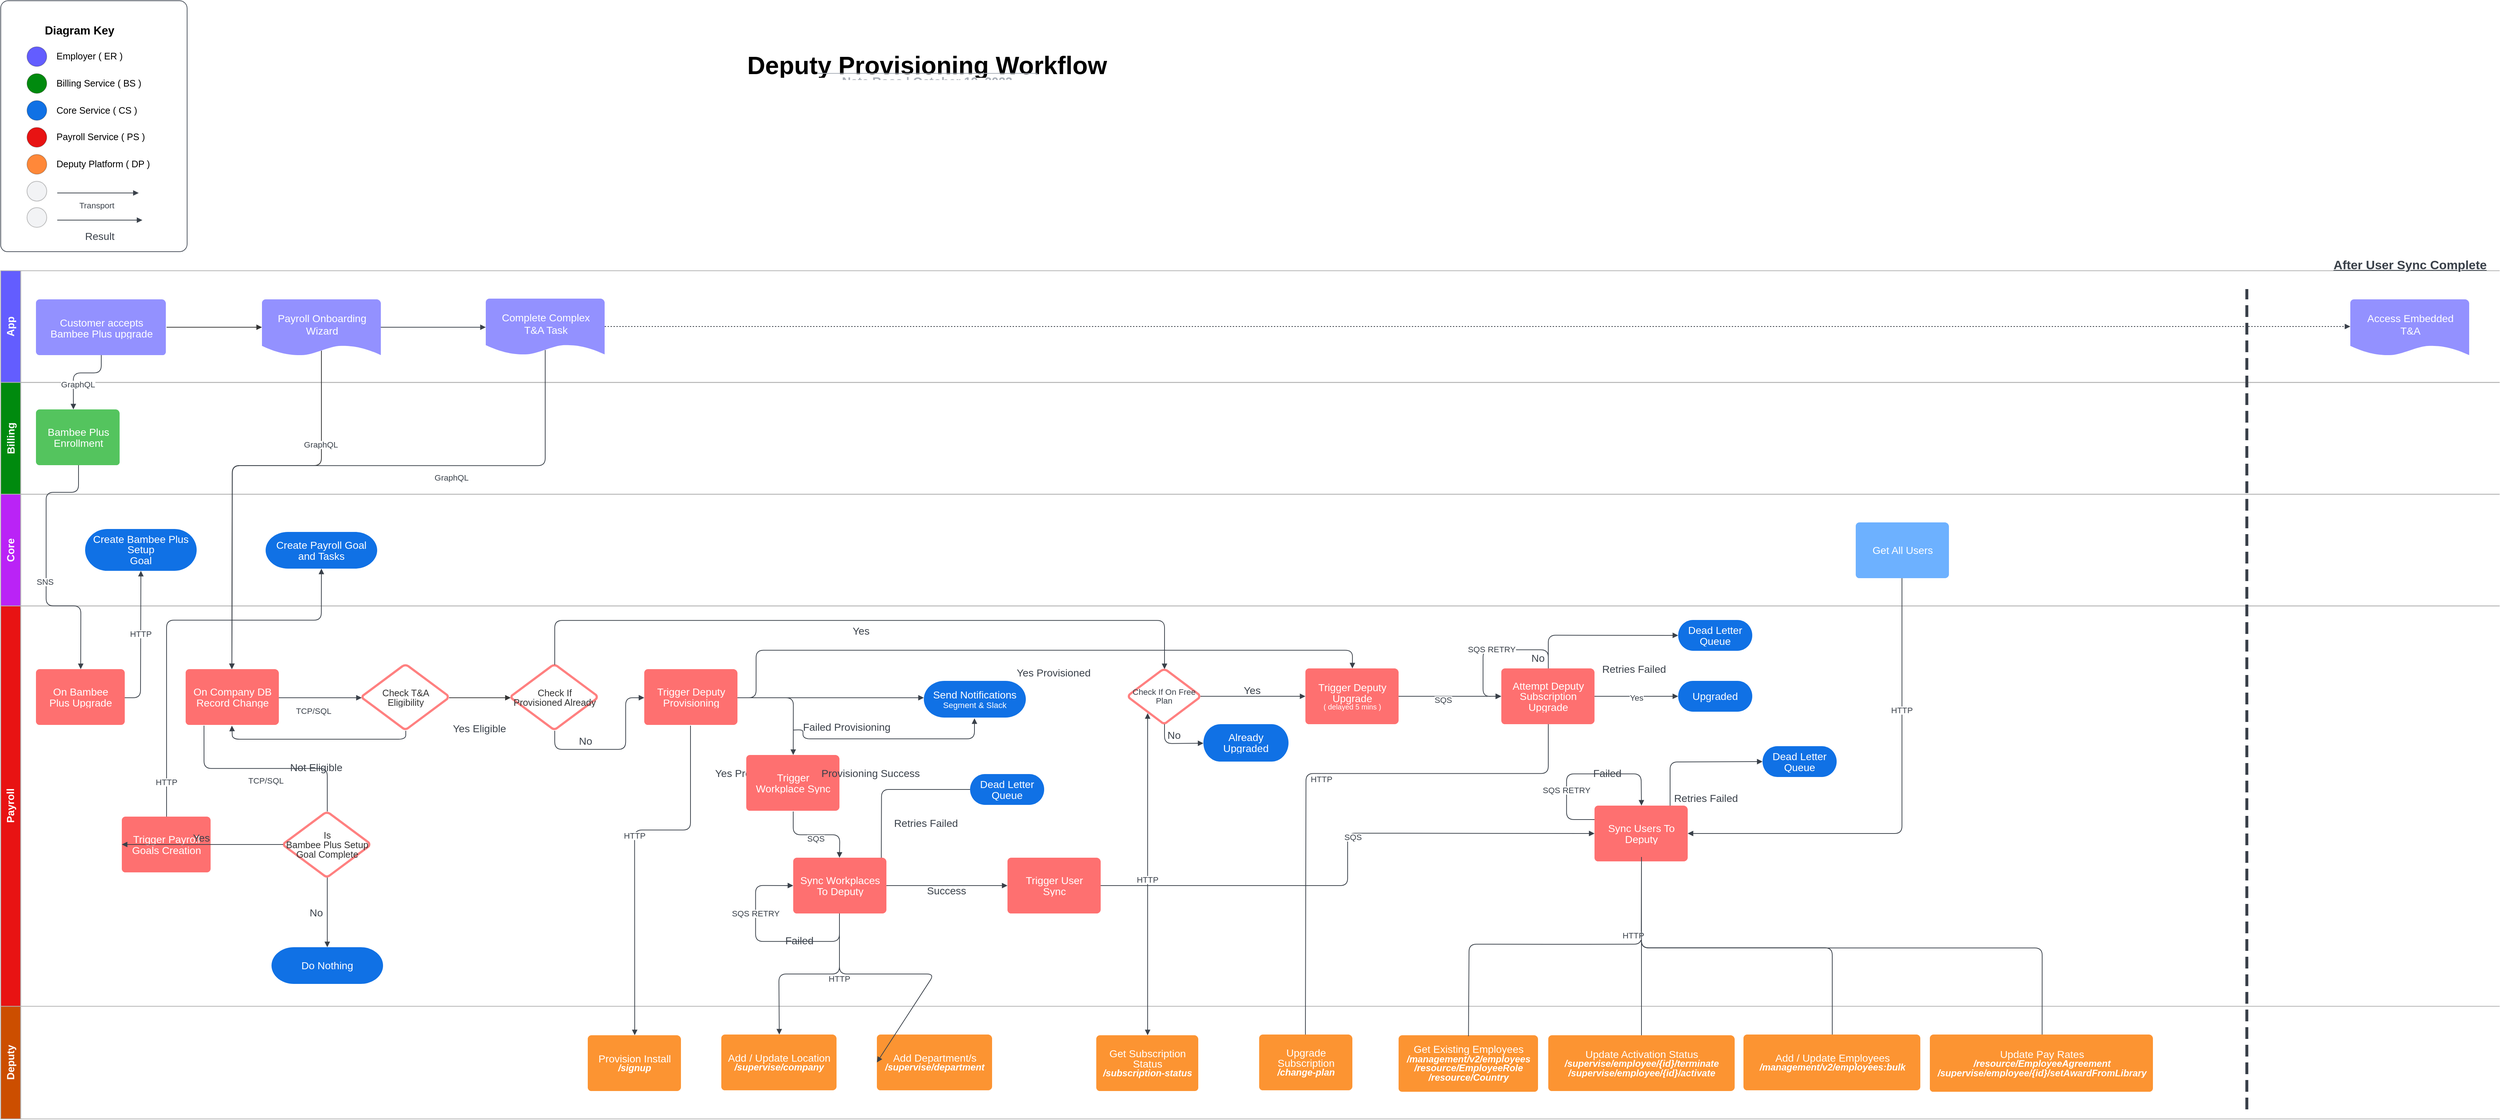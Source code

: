<mxfile version="22.0.5" type="github">
  <diagram name="Deputy Provisioning Workflow" id="Deputy_Provisioning_Workflow">
    <mxGraphModel dx="1550" dy="934" grid="1" gridSize="10" guides="1" tooltips="1" connect="1" arrows="1" fold="1" page="1" pageScale="1" pageWidth="850" pageHeight="1100" math="0" shadow="0">
      <root>
        <mxCell id="0" />
        <mxCell id="1" parent="0" />
        <UserObject label="" tags="Background" id="2">
          <mxCell style="vsdxID=1;fillColor=none;gradientColor=none;strokeColor=none;spacingTop=-3;spacingBottom=-3;spacingLeft=-3;spacingRight=-3;points=[[0,0.5,0],[1,0.5,0],[0.5,1,0],[0.5,0,0]];labelBackgroundColor=none;rounded=0;html=1;whiteSpace=wrap;" parent="1" vertex="1">
            <mxGeometry x="50" y="406" width="2387" height="1156" as="geometry" />
          </mxCell>
        </UserObject>
        <mxCell id="3" style="vsdxID=2;fillColor=#635dff;gradientColor=none;shape=stencil(UzV2Ls5ILEhVNTIoLinKz04tz0wpyVA1dlE1MsrMy0gtyiwBslSNXVWNndPyi1LTi/JL81Ig/IJEkEoQKze/DGRCBUSfAUiHkUElhGdorGdoDhZxgyjOyczDqdgAt0JDPUMTstWS5AgMxUAGwq9pmTk5kKBClkcPG6AQJFyNXQE=);strokeColor=#b2b2b2;spacingTop=-3;spacingBottom=-3;spacingLeft=-3;spacingRight=-3;points=[[0,0.5,0],[1,0.5,0],[0.5,1,0],[0.5,0,0]];labelBackgroundColor=none;rounded=0;html=1;whiteSpace=wrap;" parent="2" vertex="1">
          <mxGeometry width="2387" height="1156" as="geometry" />
        </mxCell>
        <mxCell id="4" style="vsdxID=3;fillColor=#008a0e;gradientColor=none;shape=stencil(UzV2Ls5ILEhVNTIoLinKz04tz0wpyVA1dlE1MsrMy0gtyiwBslSNXVWNndPyi1LTi/JL81Ig/IJEkEoQKze/DGRCBUSfAUiHkUElhGdorGdoDhZxgyjOycxDUmyoZ2hCkXojMz1jU9zqDchXjOESIAPh57TMnBxIkCHLo4cRUAgSvsauAA==);strokeColor=#b2b2b2;spacingTop=-3;spacingBottom=-3;spacingLeft=-3;spacingRight=-3;points=[[0,0.5,0],[1,0.5,0],[0.5,1,0],[0.5,0,0]];labelBackgroundColor=none;rounded=0;html=1;whiteSpace=wrap;" parent="2" vertex="1">
          <mxGeometry width="2387" height="1156" as="geometry" />
        </mxCell>
        <mxCell id="5" style="vsdxID=4;fillColor=#ba23f6;gradientColor=none;shape=stencil(UzV2Ls5ILEhVNTIoLinKz04tz0wpyVA1dlE1MsrMy0gtyiwBslSNXVWNndPyi1LTi/JL81Ig/IJEkEoQKze/DGRCBUSfAUiHkUElhGdkpmdsChZxgyjOycxDUmyoZ2hCkXpjSz1TI9zqDchXjOESIAPh57TMnBxIkCHLo4cRUAgSvsauAA==);strokeColor=#b2b2b2;spacingTop=-3;spacingBottom=-3;spacingLeft=-3;spacingRight=-3;points=[[0,0.5,0],[1,0.5,0],[0.5,1,0],[0.5,0,0]];labelBackgroundColor=none;rounded=0;html=1;whiteSpace=wrap;" parent="2" vertex="1">
          <mxGeometry width="2387" height="1156" as="geometry" />
        </mxCell>
        <mxCell id="6" style="vsdxID=5;fillColor=#e81313;gradientColor=none;shape=stencil(UzV2Ls5ILEhVNTIoLinKz04tz0wpyVA1dlE1MsrMy0gtyiwBslSNXVWNndPyi1LTi/JL81Ig/IJEkEoQKze/DGRCBUSfAUiHkUElhGdsqWdqBBZxgyjOycxDUmyoZ2hCkXoLMz1zPOoNyFeM4RIgA+HntMycHEiQIcujhxFQCBK+xq4A);strokeColor=#b2b2b2;spacingTop=-3;spacingBottom=-3;spacingLeft=-3;spacingRight=-3;points=[[0,0.5,0],[1,0.5,0],[0.5,1,0],[0.5,0,0]];labelBackgroundColor=none;rounded=0;html=1;whiteSpace=wrap;" parent="2" vertex="1">
          <mxGeometry width="2387" height="1156" as="geometry" />
        </mxCell>
        <mxCell id="7" style="vsdxID=6;fillColor=#cc4e00;gradientColor=none;shape=stencil(UzV2Ls5ILEhVNTIoLinKz04tz0wpyVA1dlE1MsrMy0gtyiwBslSNXVWNndPyi1LTi/JL81Ig/IJEkEoQKze/DGRCBUSfoZ6hCUiTkUElVMDAAMx3g6jOycxDUm1ArlILMz1zI9yKMVxBqno0pwAZCA+nZebkQMILWR49gIBCkMA1dgUA);strokeColor=#b2b2b2;spacingTop=-3;spacingBottom=-3;spacingLeft=-3;spacingRight=-3;points=[[0,0.5,0],[1,0.5,0],[0.5,1,0],[0.5,0,0]];labelBackgroundColor=none;rounded=0;html=1;whiteSpace=wrap;" parent="2" vertex="1">
          <mxGeometry width="2387" height="1156" as="geometry" />
        </mxCell>
        <mxCell id="8" style="vsdxID=7;fillColor=#4397ff;gradientColor=none;shape=stencil(UzV2Ls5ILEhVNTIoLinKz04tz0wpyVA1dlE1MsrMy0gtyiwBslSNXVWNndPyi1LTi/JL81Ig/IJEkEoQKze/DGRCBUSfoZ6hCUiTkUElRMAAzHODqM3JzENWa2KqZ06JakNjPUNzPDrQ3UKqehTXABkIT0PCC1kOPYCAQpDANXYFAA==);strokeColor=#b2b2b2;spacingTop=-3;spacingBottom=-3;spacingLeft=-3;spacingRight=-3;points=[[0,0.5,0],[1,0.5,0],[0.5,1,0],[0.5,0,0]];labelBackgroundColor=none;rounded=0;html=1;whiteSpace=wrap;" parent="2" vertex="1">
          <mxGeometry width="2387" height="1156" as="geometry" />
        </mxCell>
        <mxCell id="9" style="vsdxID=8;fillColor=#4397ff;gradientColor=none;shape=stencil(UzV2Ls5ILEhVNTIoLinKz04tz0wpyVA1dlE1MsrMy0gtyiwBslSNXVWNndPyi1LTi/JL81Ig/IJEkEoQKze/DGRCBUSfoZ6hCUiTkUElVMBYz9AcLOIGUZ+TmYes3sRUz5xSHUZmesameHSgu4lU9RguAjIQAQAJO2Q59MACCkEC2tgVAA==);strokeColor=#b2b2b2;spacingTop=-3;spacingBottom=-3;spacingLeft=-3;spacingRight=-3;points=[[0,0.5,0],[1,0.5,0],[0.5,1,0],[0.5,0,0]];labelBackgroundColor=none;rounded=0;html=1;whiteSpace=wrap;" parent="2" vertex="1">
          <mxGeometry width="2387" height="1156" as="geometry" />
        </mxCell>
        <mxCell id="10" style="vsdxID=9;fillColor=#4397ff;gradientColor=none;shape=stencil(UzV2Ls5ILEhVNTIoLinKz04tz0wpyVA1dlE1MsrMy0gtyiwBslSNXVWNndPyi1LTi/JL81Ig/IJEkEoQKze/DGRCBUSfoZ6hCUiTkUElRMDITM/YFCziBlGfk5mHrN7EVM+cUh3GlnqmRnh0oLuJVPUYLgIyEAEACTtkOfTAAgpBAtrYFQA=);strokeColor=#b2b2b2;spacingTop=-3;spacingBottom=-3;spacingLeft=-3;spacingRight=-3;points=[[0,0.5,0],[1,0.5,0],[0.5,1,0],[0.5,0,0]];labelBackgroundColor=none;rounded=0;html=1;whiteSpace=wrap;" parent="2" vertex="1">
          <mxGeometry width="2387" height="1156" as="geometry" />
        </mxCell>
        <mxCell id="11" style="vsdxID=10;fillColor=#4397ff;gradientColor=none;shape=stencil(UzV2Ls5ILEhVNTIoLinKz04tz0wpyVA1dlE1MsrMy0gtyiwBslSNXVWNndPyi1LTi/JL81Ig/IJEkEoQKze/DGRCBUSfoZ6hCUiTkUElRMDYUs/UCCziBlGfk5mHrN7EVM+cUh0WZnrm+HSgu4lU9RguAjIQAQAJO2Q59MACCkEC2tgVAA==);strokeColor=#b2b2b2;spacingTop=-3;spacingBottom=-3;spacingLeft=-3;spacingRight=-3;points=[[0,0.5,0],[1,0.5,0],[0.5,1,0],[0.5,0,0]];labelBackgroundColor=none;rounded=0;html=1;whiteSpace=wrap;" parent="2" vertex="1">
          <mxGeometry width="2387" height="1156" as="geometry" />
        </mxCell>
        <mxCell id="12" style="vsdxID=11;fillColor=#4397ff;gradientColor=none;shape=stencil(UzV2Ls5ILEhVNTIoLinKz04tz0wpyVA1dlE1MsrMy0gtyiwBslSNXVWNndPyi1LTi/JL81Ig/IJEkEoQKze/DGRCBUSfoYmpnrkJSJuRQSVEyMJMz9wILOIG0ZGTmYdfh6GBAR71eoaUqCbdNRg6gAyE9yEhhyyHHlRAIUgwG7sCAA==);strokeColor=#b2b2b2;spacingTop=-3;spacingBottom=-3;spacingLeft=-3;spacingRight=-3;points=[[0,0.5,0],[1,0.5,0],[0.5,1,0],[0.5,0,0]];labelBackgroundColor=none;rounded=0;html=1;whiteSpace=wrap;" parent="2" vertex="1">
          <mxGeometry width="2387" height="1156" as="geometry" />
        </mxCell>
        <mxCell id="13" style="vsdxID=12;fillColor=none;gradientColor=none;strokeColor=none;spacingTop=-3;spacingBottom=-3;spacingLeft=-3;spacingRight=-3;points=[[0,0.5,0],[1,0.5,0],[0.5,1,0],[0.5,0,0]];labelBackgroundColor=none;rounded=0;html=1;whiteSpace=wrap;" parent="2" vertex="1">
          <mxGeometry width="2387" height="1156" as="geometry" />
        </mxCell>
        <mxCell id="14" value="&lt;div style=&quot;font-size: 1px&quot;&gt;&lt;p style=&quot;text-align:center;margin-left:0;margin-right:0;margin-top:0px;margin-bottom:0px;text-indent:0;vertical-align:middle;direction:ltr;&quot;&gt;&lt;font style=&quot;font-size:14.11px;font-family:Arial;color:#ffffff;direction:ltr;letter-spacing:0px;line-height:100%;opacity:1&quot;&gt;&lt;b&gt;App&lt;/b&gt;&lt;/font&gt;&lt;/p&gt;&lt;/div&gt;" style="text;vsdxID=12;fillColor=none;gradientColor=none;strokeColor=none;spacingTop=-3;spacingBottom=-3;spacingLeft=-3;spacingRight=-3;points=[[0,0.5,0],[1,0.5,0],[0.5,1,0],[0.5,0,0]];labelBackgroundColor=none;rounded=0;html=1;whiteSpace=wrap;verticalAlign=middle;align=center;overflow=width;rotation=269.86;;html=1;" parent="13" vertex="1">
          <mxGeometry x="-62.61" y="61.73" width="152.4" height="27.31" as="geometry" />
        </mxCell>
        <mxCell id="15" style="vsdxID=13;fillColor=none;gradientColor=none;strokeColor=none;spacingTop=-3;spacingBottom=-3;spacingLeft=-3;spacingRight=-3;points=[[0,0.5,0],[1,0.5,0],[0.5,1,0],[0.5,0,0]];labelBackgroundColor=none;rounded=0;html=1;whiteSpace=wrap;" parent="2" vertex="1">
          <mxGeometry width="2387" height="1156" as="geometry" />
        </mxCell>
        <mxCell id="16" value="&lt;div style=&quot;font-size: 1px&quot;&gt;&lt;p style=&quot;text-align:center;margin-left:0;margin-right:0;margin-top:0px;margin-bottom:0px;text-indent:0;vertical-align:middle;direction:ltr;&quot;&gt;&lt;font style=&quot;font-size:14.11px;font-family:Arial;color:#ffffff;direction:ltr;letter-spacing:0px;line-height:100%;opacity:1&quot;&gt;&lt;b&gt;Billing &lt;/b&gt;&lt;/font&gt;&lt;/p&gt;&lt;/div&gt;" style="text;vsdxID=13;fillColor=none;gradientColor=none;strokeColor=none;spacingTop=-3;spacingBottom=-3;spacingLeft=-3;spacingRight=-3;points=[[0,0.5,0],[1,0.5,0],[0.5,1,0],[0.5,0,0]];labelBackgroundColor=none;rounded=0;html=1;whiteSpace=wrap;verticalAlign=middle;align=center;overflow=width;rotation=269.86;;html=1;" parent="15" vertex="1">
          <mxGeometry x="-62.61" y="214.13" width="152.4" height="27.31" as="geometry" />
        </mxCell>
        <mxCell id="17" style="vsdxID=14;fillColor=none;gradientColor=none;strokeColor=none;spacingTop=-3;spacingBottom=-3;spacingLeft=-3;spacingRight=-3;points=[[0,0.5,0],[1,0.5,0],[0.5,1,0],[0.5,0,0]];labelBackgroundColor=none;rounded=0;html=1;whiteSpace=wrap;" parent="2" vertex="1">
          <mxGeometry width="2387" height="1156" as="geometry" />
        </mxCell>
        <mxCell id="18" value="&lt;div style=&quot;font-size: 1px&quot;&gt;&lt;p style=&quot;text-align:center;margin-left:0;margin-right:0;margin-top:0px;margin-bottom:0px;text-indent:0;vertical-align:middle;direction:ltr;&quot;&gt;&lt;font style=&quot;font-size:14.11px;font-family:Arial;color:#ffffff;direction:ltr;letter-spacing:0px;line-height:100%;opacity:1&quot;&gt;&lt;b&gt;Core&lt;/b&gt;&lt;/font&gt;&lt;/p&gt;&lt;/div&gt;" style="text;vsdxID=14;fillColor=none;gradientColor=none;strokeColor=none;spacingTop=-3;spacingBottom=-3;spacingLeft=-3;spacingRight=-3;points=[[0,0.5,0],[1,0.5,0],[0.5,1,0],[0.5,0,0]];labelBackgroundColor=none;rounded=0;html=1;whiteSpace=wrap;verticalAlign=middle;align=center;overflow=width;rotation=269.86;;html=1;" parent="17" vertex="1">
          <mxGeometry x="-62.61" y="366.53" width="152.4" height="27.31" as="geometry" />
        </mxCell>
        <mxCell id="19" style="vsdxID=15;fillColor=none;gradientColor=none;strokeColor=none;spacingTop=-3;spacingBottom=-3;spacingLeft=-3;spacingRight=-3;points=[[0,0.5,0],[1,0.5,0],[0.5,1,0],[0.5,0,0]];labelBackgroundColor=none;rounded=0;html=1;whiteSpace=wrap;" parent="2" vertex="1">
          <mxGeometry width="2387" height="1156" as="geometry" />
        </mxCell>
        <mxCell id="20" value="&lt;div style=&quot;font-size: 1px&quot;&gt;&lt;p style=&quot;text-align:center;margin-left:0;margin-right:0;margin-top:0px;margin-bottom:0px;text-indent:0;vertical-align:middle;direction:ltr;&quot;&gt;&lt;font style=&quot;font-size:14.11px;font-family:Arial;color:#ffffff;direction:ltr;letter-spacing:0px;line-height:100%;opacity:1&quot;&gt;&lt;b&gt;Payroll&lt;/b&gt;&lt;/font&gt;&lt;/p&gt;&lt;/div&gt;" style="text;vsdxID=15;fillColor=none;gradientColor=none;strokeColor=none;spacingTop=-3;spacingBottom=-3;spacingLeft=-3;spacingRight=-3;points=[[0,0.5,0],[1,0.5,0],[0.5,1,0],[0.5,0,0]];labelBackgroundColor=none;rounded=0;html=1;whiteSpace=wrap;verticalAlign=middle;align=center;overflow=width;rotation=269.86;;html=1;" parent="19" vertex="1">
          <mxGeometry x="-259.46" y="715.78" width="546.1" height="27.31" as="geometry" />
        </mxCell>
        <mxCell id="21" style="vsdxID=16;fillColor=none;gradientColor=none;strokeColor=none;spacingTop=-3;spacingBottom=-3;spacingLeft=-3;spacingRight=-3;points=[[0,0.5,0],[1,0.5,0],[0.5,1,0],[0.5,0,0]];labelBackgroundColor=none;rounded=0;html=1;whiteSpace=wrap;" parent="2" vertex="1">
          <mxGeometry width="2387" height="1156" as="geometry" />
        </mxCell>
        <mxCell id="22" value="&lt;div style=&quot;font-size: 1px&quot;&gt;&lt;p style=&quot;text-align:center;margin-left:0;margin-right:0;margin-top:0px;margin-bottom:0px;text-indent:0;vertical-align:middle;direction:ltr;&quot;&gt;&lt;font style=&quot;font-size:14.11px;font-family:Arial;color:#ffffff;direction:ltr;letter-spacing:0px;line-height:100%;opacity:1&quot;&gt;&lt;b&gt;Deputy&lt;/b&gt;&lt;/font&gt;&lt;/p&gt;&lt;/div&gt;" style="text;vsdxID=16;fillColor=none;gradientColor=none;strokeColor=none;spacingTop=-3;spacingBottom=-3;spacingLeft=-3;spacingRight=-3;points=[[0,0.5,0],[1,0.5,0],[0.5,1,0],[0.5,0,0]];labelBackgroundColor=none;rounded=0;html=1;whiteSpace=wrap;verticalAlign=middle;align=center;overflow=width;rotation=269.86;;html=1;" parent="21" vertex="1">
          <mxGeometry x="-63.21" y="1065.62" width="153.67" height="27.31" as="geometry" />
        </mxCell>
        <UserObject label="" tags="Background" id="175">
          <mxCell style="vsdxID=17;edgeStyle=none;startArrow=none;endArrow=block;startSize=5;endSize=5;strokeColor=#333333;spacingTop=-3;spacingBottom=-3;spacingLeft=-3;spacingRight=-3;verticalAlign=middle;html=1;labelBackgroundColor=none;rounded=1;" parent="1" edge="1">
            <mxGeometry relative="1" as="geometry">
              <mxPoint as="offset" />
              <Array as="points" />
              <mxPoint x="276" y="483" as="sourcePoint" />
              <mxPoint x="406" y="483" as="targetPoint" />
            </mxGeometry>
          </mxCell>
        </UserObject>
        <UserObject label="" tags="Background" id="23">
          <mxCell style="vsdxID=18;fillColor=none;gradientColor=none;strokeOpacity=0;spacingTop=-3;spacingBottom=-3;spacingLeft=-3;spacingRight=-3;points=[[0,0.5,0],[1,0.5,0],[0.5,1,0],[0.5,0,0],[-0.37,0.51,0]];labelBackgroundColor=none;rounded=1;strokeColor=none;html=1;whiteSpace=wrap;" parent="1" vertex="1">
            <mxGeometry x="406" y="445" width="162" height="76" as="geometry" />
          </mxCell>
        </UserObject>
        <mxCell id="24" style="vsdxID=19;fillColor=#9391ff;gradientColor=none;strokeOpacity=0;shape=stencil(vVTbcoMgEP0aH2WArRceO0n6A/0CJhJlatVB05h+fdHFC9Y0b/UJds/uOYcVAji0hWxUwGnbmfpD3XTWFQEcA851VSijO7sK4BTA4VIblZv6WmW4b6RFcjpGVIY1bEBzKs35XX8rjFECLIkwgZWf9dfA2Ls8pu64i0mcjIE3xNpWA4nDAqEC4WbGRylGZggDr6Pr34ey121o6k52uq68XClNrkJLFV5KmXup9qZUswqztbhSVysjIiZptEP9wEnCfScJEdxzwuiDo/kPL4II4bFPahz8fDU4RIbpFAhPxepzxUsa3Fh67vxyItz/cue/UeBMW9cTCraoUQt93ZETDWV0+dhTOS/WgPDlzAOYxIAt24jxjmVXih0s29AvjSemlctH5PT5Kfgz/Pti2cV4g/Fu67LEB2Cd3954G8LXAk4/);spacingTop=-3;spacingBottom=-3;spacingLeft=-3;spacingRight=-3;points=[[0,0.5,0],[1,0.5,0],[0.5,1,0],[0.5,0,0]];labelBackgroundColor=none;rounded=1;html=1;whiteSpace=wrap;" parent="23" vertex="1">
          <mxGeometry width="162" height="76" as="geometry" />
        </mxCell>
        <mxCell id="25" value="&lt;div style=&quot;font-size: 1px&quot;&gt;&lt;p style=&quot;text-align:center;margin-left:8;margin-right:8;margin-top:2px;margin-bottom:0px;text-indent:0;vertical-align:middle;direction:ltr;&quot;&gt;&lt;font style=&quot;font-size:14.11px;font-family:Arial;color:#ffffff;direction:ltr;letter-spacing:0px;line-height:140%;opacity:1&quot;&gt;Payroll Onboarding &lt;/font&gt;&lt;/p&gt;&lt;p style=&quot;text-align:center;margin-left:0;margin-right:0;margin-top:0px;margin-bottom:0px;text-indent:0;vertical-align:middle;direction:ltr;&quot;&gt;&lt;font style=&quot;font-size:14.11px;font-family:Arial;color:#ffffff;direction:ltr;letter-spacing:0px;line-height:100%;opacity:1&quot;&gt;Wizard&lt;/font&gt;&lt;/p&gt;&lt;/div&gt;" style="text;vsdxID=18;fillColor=none;gradientColor=none;strokeOpacity=0;spacingTop=-3;spacingBottom=-3;spacingLeft=-3;spacingRight=-3;points=[[0,0.5,0],[1,0.5,0],[0.5,1,0],[0.5,0,0],[-0.37,0.51,0]];labelBackgroundColor=none;rounded=1;strokeColor=none;html=1;whiteSpace=wrap;verticalAlign=middle;align=center;overflow=width;;html=1;" parent="23" vertex="1">
          <mxGeometry x="3.54" y="3.33" width="155.58" height="56.52" as="geometry" />
        </mxCell>
        <UserObject label="" tags="Background" id="26">
          <mxCell style="vsdxID=20;fillColor=none;gradientColor=none;strokeOpacity=0;spacingTop=-3;spacingBottom=-3;spacingLeft=-3;spacingRight=-3;points=[[0,0.5,0],[1,0.5,0],[0.5,1,0],[0.5,0,0]];labelBackgroundColor=none;rounded=1;strokeColor=none;html=1;whiteSpace=wrap;" parent="1" vertex="1">
            <mxGeometry x="98" y="445" width="177" height="76" as="geometry" />
          </mxCell>
        </UserObject>
        <mxCell id="27" style="vsdxID=21;fillColor=#9391ff;gradientColor=none;strokeOpacity=0;shape=stencil(vVTBdoMgEPwajvKELRjPafID/QJeJcorFR/Sxvbri65NJcbcmhvMDDvOwkpg3zeq04TnffDuTZ9NFRoCz4Rz0zbamxBXBA4E9ifnde3dR1vhvlNRyfMJ0RWeYaOa58q/vphvjVhOgRUCCTz57j5Hx2HmkfrCnaSymIAjamOp0WTWcrrjKPcXvdgh8ieRScW5/pCpwfSZd0EF49qEs8rXOotW2cmqOqH6s9bdAmbLj7OmXQQpC8qebljfTAKUQ5qkoAKSJCzfaM0Dslx7l0AB7t2LkGkaQcv0XtbduXj8f5zVo/j13khTrF4ZyCTNVncekOX+vMTFNJg4ssZanOslfz3IEcKfABx+AA==);spacingTop=-3;spacingBottom=-3;spacingLeft=-3;spacingRight=-3;points=[[0,0.5,0],[1,0.5,0],[0.5,1,0],[0.5,0,0]];labelBackgroundColor=none;rounded=1;html=1;whiteSpace=wrap;" parent="26" vertex="1">
          <mxGeometry width="177" height="76" as="geometry" />
        </mxCell>
        <mxCell id="28" value="&lt;div style=&quot;font-size: 1px&quot;&gt;&lt;p style=&quot;text-align:center;margin-left:8;margin-right:8;margin-top:2px;margin-bottom:0px;text-indent:0;vertical-align:middle;direction:ltr;&quot;&gt;&lt;font style=&quot;font-size:14.11px;font-family:Arial;color:#ffffff;direction:ltr;letter-spacing:0px;line-height:100%;opacity:1&quot;&gt;Customer accepts &lt;/font&gt;&lt;/p&gt;&lt;p style=&quot;text-align:center;margin-left:0;margin-right:0;margin-top:0px;margin-bottom:0px;text-indent:0;vertical-align:middle;direction:ltr;&quot;&gt;&lt;font style=&quot;font-size:14.11px;font-family:Arial;color:#ffffff;direction:ltr;letter-spacing:0px;line-height:100%;opacity:1&quot;&gt;Bambee Plus upgrade&lt;/font&gt;&lt;/p&gt;&lt;/div&gt;" style="text;vsdxID=20;fillColor=none;gradientColor=none;strokeOpacity=0;spacingTop=-3;spacingBottom=-3;spacingLeft=-3;spacingRight=-3;points=[[0,0.5,0],[1,0.5,0],[0.5,1,0],[0.5,0,0]];labelBackgroundColor=none;rounded=1;strokeColor=none;html=1;whiteSpace=wrap;verticalAlign=middle;align=center;overflow=width;;html=1;" parent="26" vertex="1">
          <mxGeometry x="3.54" y="3.33" width="170.82" height="69.22" as="geometry" />
        </mxCell>
        <UserObject label="" tags="Background" id="29">
          <mxCell style="vsdxID=22;fillColor=none;gradientColor=none;strokeColor=none;strokeWidth=3;spacingTop=-3;spacingBottom=-3;spacingLeft=-3;spacingRight=-3;points=[[0,0.5,0],[1,0.5,0],[0.5,1,0],[0.5,0,0],[0.01,1,0]];labelBackgroundColor=none;rounded=1;html=1;whiteSpace=wrap;" parent="1" vertex="1">
            <mxGeometry x="541" y="942" width="121" height="90" as="geometry" />
          </mxCell>
        </UserObject>
        <mxCell id="30" style="vsdxID=23;fillColor=#ffffff;gradientColor=none;shape=stencil(vZTBcoQgDIafhqMMEkR73u6+QJ+AqawypeIg7do+fWFjO7KO7al7w/w/ST5jJHCYejVqwtkUvHvRF9OGnsAj4dwMvfYmxBOBI4HD2Xndefc2tPg8qujk7BrRLd4pk5sz5Z+fzKfGGKNQ1hUKePPVvaeKM+pCUilR/sAIUED/Cf0xXSq0+CUFdPvF3lCBgcVQ/dzfJGRzoWYzFd4FFYwblg5Rs8p3uojFirNVXSZNF63HVbhct2fNsMJ5iDh1Vj0Bin0eoFWZAwkqm4wo5cyJqnsipWL5hFJDsI8kaHMzI0kFZEhig7SC/H+kzSeSGH8ZEqc1z4ng+w3sphT3BPp7i+LhurK4zMZa3Pi1frviMYS/Bzh+AQ==);strokeColor=#ff8080;strokeWidth=3;spacingTop=-3;spacingBottom=-3;spacingLeft=-3;spacingRight=-3;points=[[0,0.5,0],[1,0.5,0],[0.5,1,0],[0.5,0,0]];labelBackgroundColor=none;rounded=1;html=1;whiteSpace=wrap;" parent="29" vertex="1">
          <mxGeometry width="121" height="90" as="geometry" />
        </mxCell>
        <mxCell id="31" value="&lt;div style=&quot;font-size: 1px&quot;&gt;&lt;p style=&quot;text-align:center;margin-left:8;margin-right:8;margin-top:2px;margin-bottom:0px;text-indent:0;vertical-align:middle;direction:ltr;&quot;&gt;&lt;font style=&quot;font-size:12.7px;font-family:Arial;color:#333333;direction:ltr;letter-spacing:0px;line-height:100%;opacity:1&quot;&gt;Check T&amp;amp;A &lt;/font&gt;&lt;/p&gt;&lt;p style=&quot;text-align:center;margin-left:0;margin-right:0;margin-top:0px;margin-bottom:0px;text-indent:0;vertical-align:middle;direction:ltr;&quot;&gt;&lt;font style=&quot;font-size:12.7px;font-family:Arial;color:#333333;direction:ltr;letter-spacing:0px;line-height:100%;opacity:1&quot;&gt;Eligibility&lt;/font&gt;&lt;/p&gt;&lt;/div&gt;" style="text;vsdxID=22;fillColor=none;gradientColor=none;strokeColor=none;strokeWidth=3;spacingTop=-3;spacingBottom=-3;spacingLeft=-3;spacingRight=-3;points=[[0,0.5,0],[1,0.5,0],[0.5,1,0],[0.5,0,0],[0.01,1,0]];labelBackgroundColor=none;rounded=1;html=1;whiteSpace=wrap;verticalAlign=middle;align=center;overflow=width;;html=1;" parent="29" vertex="1">
          <mxGeometry x="3.54" y="2.57" width="114.3" height="84.46" as="geometry" />
        </mxCell>
        <UserObject label="" tags="Background" id="176">
          <mxCell style="vsdxID=24;edgeStyle=none;startArrow=none;endArrow=block;startSize=5;endSize=5;strokeColor=#333333;spacingTop=-3;spacingBottom=-3;spacingLeft=-3;spacingRight=-3;verticalAlign=middle;html=1;labelBackgroundColor=none;rounded=1;" parent="1" edge="1">
            <mxGeometry relative="1" as="geometry">
              <Array as="points" />
              <mxPoint x="661" y="988" as="sourcePoint" />
              <mxPoint x="745" y="988" as="targetPoint" />
            </mxGeometry>
          </mxCell>
        </UserObject>
        <mxCell id="177" value="&lt;div style=&quot;font-size: 1px&quot;&gt;&lt;p style=&quot;text-align:center;margin-left:0;margin-right:0;margin-top:0px;margin-bottom:0px;text-indent:0;vertical-align:middle;direction:ltr;&quot;&gt;&lt;font style=&quot;font-size:14.11px;font-family:Arial;color:#3a414a;direction:ltr;letter-spacing:0px;line-height:100%;opacity:1&quot;&gt;Yes Eligible&lt;/font&gt;&lt;/p&gt;&lt;/div&gt;" style="text;vsdxID=24;edgeStyle=none;startArrow=none;endArrow=block;startSize=5;endSize=5;strokeColor=none;spacingTop=-3;spacingBottom=-3;spacingLeft=-3;spacingRight=-3;verticalAlign=middle;html=1;labelBackgroundColor=none;rounded=1;align=center;overflow=width;fillColor=none;gradientColor=none;whiteSpace=wrap;;html=1;" parent="176" vertex="1">
          <mxGeometry width="72.97" height="17.1" relative="1" as="geometry">
            <mxPoint x="-37.485" y="33.45" as="offset" />
          </mxGeometry>
        </mxCell>
        <UserObject label="" tags="Background" id="32">
          <mxCell style="vsdxID=25;fillColor=none;gradientColor=none;strokeColor=none;strokeWidth=3;spacingTop=-3;spacingBottom=-3;spacingLeft=-3;spacingRight=-3;points=[[0,0.5,0],[1,0.5,0],[0.5,1,0],[0.5,0,0]];labelBackgroundColor=none;rounded=1;html=1;whiteSpace=wrap;" parent="1" vertex="1">
            <mxGeometry x="744" y="942" width="121" height="90" as="geometry" />
          </mxCell>
        </UserObject>
        <mxCell id="33" style="vsdxID=26;fillColor=#ffffff;gradientColor=none;shape=stencil(vZTBcoQgDIafhqMMEkR73u6+QJ+AqawypeIg7do+fWFjO7KO7al7w/w/ST5jJHCYejVqwtkUvHvRF9OGnsAj4dwMvfYmxBOBI4HD2Xndefc2tPg8qujk7BrRLd4pk5sz5Z+fzKfGGKNQ1hUKePPVvaeKM+pCUilR/sAIUED/Cf0xXSq0+CUFdPvF3lCBgcVQ/dzfJGRzoWYzFd4FFYwblg5Rs8p3uojFirNVXSZNF63HVbhct2fNsMJ5iDh1Vj0Bin0eoFWZAwkqm4wo5cyJqnsipWL5hFJDsI8kaHMzI0kFZEhig7SC/H+kzSeSGH8ZEqc1z4ng+w3sphT3BPp7i+LhurK4zMZa3Pi1frviMYS/Bzh+AQ==);strokeColor=#ff8080;strokeWidth=3;spacingTop=-3;spacingBottom=-3;spacingLeft=-3;spacingRight=-3;points=[[0,0.5,0],[1,0.5,0],[0.5,1,0],[0.5,0,0]];labelBackgroundColor=none;rounded=1;html=1;whiteSpace=wrap;" parent="32" vertex="1">
          <mxGeometry width="121" height="90" as="geometry" />
        </mxCell>
        <mxCell id="34" value="&lt;div style=&quot;font-size: 1px&quot;&gt;&lt;p style=&quot;text-align:center;margin-left:8;margin-right:8;margin-top:2px;margin-bottom:0px;text-indent:0;vertical-align:middle;direction:ltr;&quot;&gt;&lt;font style=&quot;font-size:12.7px;font-family:Arial;color:#333333;direction:ltr;letter-spacing:0px;line-height:100%;opacity:1&quot;&gt;Check If &lt;/font&gt;&lt;/p&gt;&lt;p style=&quot;text-align:center;margin-left:0;margin-right:0;margin-top:0px;margin-bottom:0px;text-indent:0;vertical-align:middle;direction:ltr;&quot;&gt;&lt;font style=&quot;font-size:12.7px;font-family:Arial;color:#333333;direction:ltr;letter-spacing:0px;line-height:100%;opacity:1&quot;&gt;Provisioned Already&lt;/font&gt;&lt;/p&gt;&lt;/div&gt;" style="text;vsdxID=25;fillColor=none;gradientColor=none;strokeColor=none;strokeWidth=3;spacingTop=-3;spacingBottom=-3;spacingLeft=-3;spacingRight=-3;points=[[0,0.5,0],[1,0.5,0],[0.5,1,0],[0.5,0,0]];labelBackgroundColor=none;rounded=1;html=1;whiteSpace=wrap;verticalAlign=middle;align=center;overflow=width;;html=1;" parent="32" vertex="1">
          <mxGeometry x="3.54" y="2.57" width="114.3" height="84.46" as="geometry" />
        </mxCell>
        <UserObject label="" tags="Background" id="178">
          <mxCell style="vsdxID=27;edgeStyle=none;startArrow=none;endArrow=block;startSize=5;endSize=5;strokeColor=#333333;spacingTop=-3;spacingBottom=-3;spacingLeft=-3;spacingRight=-3;verticalAlign=middle;html=1;labelBackgroundColor=#ffffff;rounded=1;" parent="1" edge="1">
            <mxGeometry relative="1" as="geometry">
              <Array as="points">
                <mxPoint x="487" y="671.52" />
                <mxPoint x="365.47" y="671.52" />
              </Array>
              <mxPoint x="487" y="515" as="sourcePoint" />
              <mxPoint x="365" y="949" as="targetPoint" />
            </mxGeometry>
          </mxCell>
        </UserObject>
        <mxCell id="179" value="&lt;div style=&quot;font-size: 1px&quot;&gt;&lt;p style=&quot;text-align:center;margin-left:0;margin-right:0;margin-top:0px;margin-bottom:0px;text-indent:0;vertical-align:middle;direction:ltr;&quot;&gt;&lt;font style=&quot;font-size:11.29px;font-family:Arial;color:#3a414a;direction:ltr;letter-spacing:0px;line-height:100%;opacity:1&quot;&gt;GraphQL&lt;/font&gt;&lt;/p&gt;&lt;/div&gt;" style="text;vsdxID=27;edgeStyle=none;startArrow=none;endArrow=block;startSize=5;endSize=5;strokeColor=none;spacingTop=-3;spacingBottom=-3;spacingLeft=-3;spacingRight=-3;verticalAlign=middle;html=1;labelBackgroundColor=#ffffff;rounded=1;align=center;overflow=width;fillColor=none;gradientColor=none;whiteSpace=wrap;;html=1;" parent="178" vertex="1">
          <mxGeometry width="46.97" height="13.72" relative="1" as="geometry">
            <mxPoint x="97.515" y="-34.86" as="offset" />
          </mxGeometry>
        </mxCell>
        <UserObject label="" tags="Background" id="35">
          <mxCell style="vsdxID=28;fillColor=none;gradientColor=none;strokeWidth=102;spacingTop=-3;spacingBottom=-3;spacingLeft=-3;spacingRight=-3;points=[];labelBackgroundColor=none;rounded=0;strokeColor=none;html=1;whiteSpace=wrap;" parent="1" vertex="1">
            <mxGeometry x="1041" y="101" width="542" height="48" as="geometry" />
          </mxCell>
        </UserObject>
        <mxCell id="36" style="vsdxID=29;fillColor=none;gradientColor=none;fillOpacity=0;strokeOpacity=0;spacingTop=-3;spacingBottom=-3;spacingLeft=-3;spacingRight=-3;points=[[0,0.5,0],[1,0.5,0],[0.5,1,0],[0.5,0,0]];labelBackgroundColor=none;rounded=1;strokeColor=none;html=1;whiteSpace=wrap;" parent="35" vertex="1">
          <mxGeometry width="541" height="47" as="geometry" />
        </mxCell>
        <mxCell id="37" style="vsdxID=30;fillColor=#ffffff;gradientColor=none;fillOpacity=0;strokeOpacity=0;shape=stencil(vVTLdoMgEP0alnJ4xZR1mv5Av4BTiXJKxYO0sf36oqONkMRds8O5M3O5w1wRP/SN6jRipA/eveuzqUKD+DNizLSN9ibEE+JHxA8n53Xt3WdbwXenYiYjU0RXUEPHbEaUf3s1PxpiBHO63wEAlR/ua2QcZhyg77kDwXs5RV4gOfYaWZZkLDnk+0tBOXe/5Iik58wwFGowfeFdUMG4NsGs8rUuIldxsqpOoP6sdbcK0/XtrGlXUqTEpLxBfVMKxYRmUiguRSKFknvTeYwaKRP6J4npblORuFK0vNfdEf1p/H9FV5sxShSb25Y/EcEi27Z8QosJHiBn2znxMHkU3GusBYuv8dzTMQT/A378BQ==);spacingTop=-3;spacingBottom=-3;spacingLeft=-3;spacingRight=-3;points=[[0,0.5,0],[1,0.5,0],[0.5,1,0],[0.5,0,0]];labelBackgroundColor=none;rounded=1;html=1;whiteSpace=wrap;" parent="36" vertex="1">
          <mxGeometry width="541" height="47" as="geometry" />
        </mxCell>
        <mxCell id="38" value="&lt;div style=&quot;font-size: 1px&quot;&gt;&lt;p style=&quot;text-align:center;margin-left:6;margin-right:6;margin-top:2px;margin-bottom:0px;text-indent:0;vertical-align:middle;direction:ltr;&quot;&gt;&lt;font style=&quot;font-size:33.87px;font-family:Arial;color:#000000;direction:ltr;letter-spacing:0px;line-height:100%;opacity:1&quot;&gt;&lt;b&gt;Deputy Provisioning Workflow&lt;/b&gt;&lt;/font&gt;&lt;/p&gt;&lt;/div&gt;" style="text;vsdxID=29;fillColor=none;gradientColor=none;fillOpacity=0;strokeOpacity=0;spacingTop=-3;spacingBottom=-3;spacingLeft=-3;spacingRight=-3;points=[[0,0.5,0],[1,0.5,0],[0.5,1,0],[0.5,0,0]];labelBackgroundColor=none;rounded=1;strokeColor=none;html=1;whiteSpace=wrap;verticalAlign=middle;align=center;overflow=width;;html=1;" parent="36" vertex="1">
          <mxGeometry x="2.54" y="2.46" width="536.58" height="42.55" as="geometry" />
        </mxCell>
        <mxCell id="39" style="vsdxID=31;fillColor=none;gradientColor=none;shape=stencil(dY9dCgIxDIRPk1eJDYLv63oBT1BstEVtl279Pb3djsIi+JaZ+YYkJN3o7aBkeCw5nfQeXPEkGzImRK85lDqR9CTdIWU95nSNDnqwlTTcHHXoLCfasM37XXgpvNWC17DRu6TbtO+BlBE9P32G3gI9hzhDv+EfuA7tpCbwzTz7Pb9aeF36Nw==);strokeColor=#a9afb8;spacingTop=-3;spacingBottom=-3;spacingLeft=-3;spacingRight=-3;points=[];labelBackgroundColor=none;rounded=1;html=1;whiteSpace=wrap;" parent="35" vertex="1">
          <mxGeometry x="122" y="35" width="300" height="1" as="geometry" />
        </mxCell>
        <mxCell id="40" style="vsdxID=32;fillColor=none;gradientColor=none;fillOpacity=0;strokeOpacity=0;spacingTop=-3;spacingBottom=-3;spacingLeft=-3;spacingRight=-3;points=[[0,0.5,0],[1,0.5,0],[0.5,1,0],[0.5,0,0]];labelBackgroundColor=none;rounded=1;strokeColor=none;html=1;whiteSpace=wrap;" parent="35" vertex="1">
          <mxGeometry y="36" width="542" height="11" as="geometry" />
        </mxCell>
        <mxCell id="41" style="vsdxID=33;fillColor=#ffffff;gradientColor=none;fillOpacity=0;strokeOpacity=0;shape=stencil(vVTLdoMgFPwalnJ4KbpO0x/oF3AqUU6teJA2Jl9f9JpWSO2u2cHMXIa5ckX8MLZq0IiR0Tv7ps+m9i3iT4gx07faGR9WiB8RP5ys042zH30N+0EFJSMLomuoobOaEeVeX8xVA0YwpzIHAirf7efsOK08UBfYCYaFWJBnEIezZpebGFcM9O5WQHFZAvSjEdGZq8OUqcmMmbNeeWP7iOuUa3QWvLJTp5qIGs9aDxuYbm/XmX4TpaowKX6x3osikigMSxpFoWSvOw9Ik5rnEvP9OBSTMolTYllEce778+3x/3HunkW4zfoud76PTALxHAsZP7W0QXnxsDh/j01YLAMKo2u6DuZ7y6cDHSD4GfDjFw==);spacingTop=-3;spacingBottom=-3;spacingLeft=-3;spacingRight=-3;points=[[0,0.5,0],[1,0.5,0],[0.5,1,0],[0.5,0,0]];labelBackgroundColor=none;rounded=1;html=1;whiteSpace=wrap;" parent="40" vertex="1">
          <mxGeometry width="542" height="11" as="geometry" />
        </mxCell>
        <mxCell id="42" value="&lt;div style=&quot;font-size: 1px&quot;&gt;&lt;p style=&quot;text-align:center;margin-left:6;margin-right:6;margin-top:2px;margin-bottom:0px;text-indent:0;vertical-align:middle;direction:ltr;&quot;&gt;&lt;font style=&quot;font-size:16.93px;font-family:Arial;color:#a9afb8;direction:ltr;letter-spacing:0px;line-height:100%;opacity:1&quot;&gt;&lt;b&gt;Nate Ross  |  October 19, 2023&lt;/b&gt;&lt;/font&gt;&lt;/p&gt;&lt;/div&gt;" style="text;vsdxID=32;fillColor=none;gradientColor=none;fillOpacity=0;strokeOpacity=0;spacingTop=-3;spacingBottom=-3;spacingLeft=-3;spacingRight=-3;points=[[0,0.5,0],[1,0.5,0],[0.5,1,0],[0.5,0,0]];labelBackgroundColor=none;rounded=1;strokeColor=none;html=1;whiteSpace=wrap;verticalAlign=middle;align=center;overflow=width;;html=1;" parent="40" vertex="1">
          <mxGeometry x="2.54" y="1.57" width="537.21" height="6.99" as="geometry" />
        </mxCell>
        <UserObject label="" tags="Background" id="43">
          <mxCell style="vsdxID=34;fillColor=none;gradientColor=none;strokeColor=none;spacingTop=-3;spacingBottom=-3;spacingLeft=-3;spacingRight=-3;points=[[0,0.5,0],[1,0.5,0],[0.5,1,0],[0.5,0,0],[0.35,1,0]];labelBackgroundColor=none;rounded=1;html=1;whiteSpace=wrap;" parent="1" vertex="1">
            <mxGeometry x="50" y="38" width="254" height="342" as="geometry" />
          </mxCell>
        </UserObject>
        <mxCell id="44" style="vsdxID=35;fillColor=#ffffff;gradientColor=none;shape=stencil(vZPNksIgDMefhmOZALUdzq77HsxKW0a2dFJ2rW8viLstar3pLR9/En6ZhIjt2KlBEw6jR3fQR7P3HREfhHPTdxqNDxYROyK2jUPdovvp98kfVFRG69v9xgpTegfxBYdT8jiV1SXwmbQKv0ISr1pBZZnkOOt5iswSmVW81p8KNZmxQOeVN67PclZhq4vQqmisarPUeNR6WITZ8nPW9AsQWVHgD1o/JCkpEzmJoFBnJAxWRvMGltCbAsvay5pC+QwIqjsglgHFAeU1/xFfT3S3F3+9Vxat2twuWp3TwMp03sDy/GSCMd9aY6xNp7rM395mCKW7Frsz);strokeColor=#4c535d;spacingTop=-3;spacingBottom=-3;spacingLeft=-3;spacingRight=-3;points=[[0,0.5,0],[1,0.5,0],[0.5,1,0],[0.5,0,0]];labelBackgroundColor=none;rounded=0;html=1;whiteSpace=wrap;" parent="43" vertex="1">
          <mxGeometry width="254" height="342" as="geometry" />
        </mxCell>
        <mxCell id="45" style="vsdxID=36;fillColor=#635dff;gradientColor=none;strokeOpacity=25;shape=stencil(hZPdcsIgEIWfhltm2Y2YXHasvoBPkDHYMLXGwfjTPr2YJYYJieVqOcsHh2URtDrX5ckIhHPrmm9zs1VbC/oUiPZYG2dbHwlaC1rtG2e+XHM5Vjw/lX4lQqeYihn1XI1Qut3W/hnWQJJaLjjB5E9zfZ545zxmUhec/g0KStSdsmFgd3FMqBQZpAyLaBDn7/jakzAgvaSlyiEay4BQuEwhKQ8IRcjgDD4mzCktMz0yN3dScKIyCcXI3Nx9KEVosmzT5iKsNwcS9JvKxffppVzS2E9arGHVvJ/4WVS6Oabvjf+4phR5Ux8fd33MHW4PB/4Gr87zwbjvvcR/htYP);strokeColor=#000000;spacingTop=-3;spacingBottom=-3;spacingLeft=-3;spacingRight=-3;points=[[0,0.5,0],[1,0.5,0],[0.5,1,0],[0.5,0,0]];labelBackgroundColor=none;rounded=1;html=1;whiteSpace=wrap;" parent="43" vertex="1">
          <mxGeometry width="254" height="342" as="geometry" />
        </mxCell>
        <mxCell id="46" style="vsdxID=37;fillColor=#008a0e;gradientColor=none;strokeOpacity=25;shape=stencil(hZNRbsMgDIZPw6sFdkLD49R1F9gJooY2aF1T0XTLdvqSmFaIZAtP5Lf/+MMYQdtrW1+sQHntffdhv13Tt4JeBaI7t9a7PuwE7QRtD523R9/dzg1/X+qQiXJSbMMeNWajrP3+3f1a1iSQ2pQcYOdn9zVWHDiOBWjD4R9WCMFUk/LGhv3Ns0PNLVGiElQpk6U5PmC0IBBGS5RIg4nAA0V+A1TFLMqzJhj5ssCjNBQ640l+HuupAqTJEP6iprmFFpuzzJPYHjwSKpVWwgwuOcKjZQZkYZK1WW3WaClX4NKbUCuVcH7fuHIemlv+6VzYT3PME+5OJ34Gz8kLm3zug8RvhnZ3);strokeColor=#000000;spacingTop=-3;spacingBottom=-3;spacingLeft=-3;spacingRight=-3;points=[[0,0.5,0],[1,0.5,0],[0.5,1,0],[0.5,0,0]];labelBackgroundColor=none;rounded=1;html=1;whiteSpace=wrap;" parent="43" vertex="1">
          <mxGeometry width="254" height="342" as="geometry" />
        </mxCell>
        <mxCell id="47" style="vsdxID=38;fillColor=#1071e5;gradientColor=none;strokeOpacity=25;shape=stencil(hVNRUsQgDD0NvxlIgJZPZ10v4Ak6W7SM63aH7erq6aUNKtNWy1d4eW/yEoKg3aVrzl6gvAyxf/HvoR06QfcCMZw6H8OQIkF7QbunPvrn2F9PLd/PTWKinBDfskaNbJRNPDyGT8+YBFKV4QQrX/u3seKN86jBOk5/MKIJKpyQBxYcrpEVainJkDZQZ+iGmYVAmFkZ0hVYI4tjs4SyfwdUZwkVkl8z8m7Fj7Kg7czPX5WyE6VBupm5ogVasmh1OOt+Ctm3HwXGuOKYmZ+ihQyRg7rsQOrNYY2SDW/lq6iNQrh8btxoh5aSfwaX4mmNecHD8ci/4GfxUjBf+wTxl6H9Fw==);strokeColor=#000000;spacingTop=-3;spacingBottom=-3;spacingLeft=-3;spacingRight=-3;points=[[0,0.5,0],[1,0.5,0],[0.5,1,0],[0.5,0,0]];labelBackgroundColor=none;rounded=1;html=1;whiteSpace=wrap;" parent="43" vertex="1">
          <mxGeometry width="254" height="342" as="geometry" />
        </mxCell>
        <mxCell id="48" style="vsdxID=39;fillColor=#e81313;gradientColor=none;strokeOpacity=25;shape=stencil(hVLRbsMgDPwaXi2wgSaPU9f+wL4gatiC1jUVTbduXz8a0wlBtOTJOd/hw5yg7WXozk6gvExhfHdfvp8GQc8C0Z8GF/wUK0E7QdvXMbi3MF5PPf+fu8hEOSOuZ426s1F24fDifxxjEkhtDDdY+TF+3ifeuI8abMvtb0aMBq1nZM+CwzWwQtWSBBkLNk2/YWIhECZWgkwDtEksSpZboCaxqGTN8+XTggVlQdvCQnZ4mqc0yLawkBmlmkWLK1i2kMkeFhCwKSxkRh8WJBjVZp9dX0mU4IqffN9qZRLWD4n1Fahm/bOfWM+Z5LT645Ej/ZeiWJQZjhDnn3a/);strokeColor=#000000;spacingTop=-3;spacingBottom=-3;spacingLeft=-3;spacingRight=-3;points=[[0,0.5,0],[1,0.5,0],[0.5,1,0],[0.5,0,0]];labelBackgroundColor=none;rounded=1;html=1;whiteSpace=wrap;" parent="43" vertex="1">
          <mxGeometry width="254" height="342" as="geometry" />
        </mxCell>
        <mxCell id="49" style="vsdxID=40;fillColor=#ff8839;gradientColor=none;strokeOpacity=25;shape=stencil(hZLRTsMwDEW/Jq9WbHcZeURj/ABfUK2BRox1yjoofD1ZnU1RUlif3Jt74yPHijenvj06Rfo0huHdfflu7BU/KSJ/6F3wY6wUbxVvXofg3sJwPnTyf2yjk/SsuE4yeHGTbsPuxf840TQwrldyIMmP4fPScZJzasBYOf4WxawARXmWwO4cJIF1JElmDZyaTJRcBEzJlSRjARPjxAnZAj8kF5euub9+XEBAA40pELLLUz9sQNsCIQPl2sWLI1hGyGJXBAaNNvtMwZNRX3kQyNwfyc31N08+b6wvp/rt6A4115F/5hPreSdlW/1+Lyt926JYlDscJdl/3v4C);strokeColor=#000000;spacingTop=-3;spacingBottom=-3;spacingLeft=-3;spacingRight=-3;points=[[0,0.5,0],[1,0.5,0],[0.5,1,0],[0.5,0,0]];labelBackgroundColor=none;rounded=1;html=1;whiteSpace=wrap;" parent="43" vertex="1">
          <mxGeometry width="254" height="342" as="geometry" />
        </mxCell>
        <mxCell id="50" style="vsdxID=41;fillColor=#f2f3f5;gradientColor=none;strokeOpacity=25;shape=stencil(hZLRbsIwDEW/Jq9WYpemeZwY+wG+oKIZjcYoCmUUvn6hDlXUlO3Nvb6Oj9wraH1u65MVKM+9777s1TV9K+hdILpja73rQyVoI2j92Xm7993l2PD3qQ5OlKNiG55RDzfK2u+27m5Zk0BKr7jBk9/dz2PjwH0soDTcvrGiV2D4pQ8e2F08T6h8JEq6AhmlAaMLgTC6oqQNVBFloIhsgKroorlr3C/fFhBUCUU5Q0gej/tUMVFNCAko5S5aPMEyQjL2RCDQxQwhAX0iKDDV/1eYXK8R0hOr/HHMfxfmoJS7/rhCqMfkcSbd4cDBnbISinlSg8Qpp80v);strokeColor=#000000;spacingTop=-3;spacingBottom=-3;spacingLeft=-3;spacingRight=-3;points=[[0,0.5,0],[1,0.5,0],[0.5,1,0],[0.5,0,0]];labelBackgroundColor=none;rounded=1;html=1;whiteSpace=wrap;" parent="43" vertex="1">
          <mxGeometry width="254" height="342" as="geometry" />
        </mxCell>
        <mxCell id="51" style="vsdxID=42;fillColor=#f2f3f5;gradientColor=none;strokeOpacity=25;shape=stencil(hVJbcsIwDDyNfzW2FEzy2eFxgZ4gQ0zjKRDGJDTt6XEiQ02cgXwpq11rLa+g1aUuz0agvLSu+TY/tmprQWuBaE+1cbb1laCNoNW+cebLNd2p4v9z6ZkoR8RUrFEDG2Xpdp/2zzAmgdRywQ1WHpvrMLHnPmagC27/MpJrIEa2LNh1jhUqlQQoz2GhGeoxsBAIAytAxWAmsChYLoDywKIpa5wvP2YsKA2ZfrYQHx7mqQxk8WwhNkopi2ZXMG8hkt23kAHixEJk9G4BPST/v/cbGRVv7MTrVq8HYfqMmF6AUtaL7fh6TCRn1R4OHOhHhnwxTbCHOP20uQE=);strokeColor=#000000;spacingTop=-3;spacingBottom=-3;spacingLeft=-3;spacingRight=-3;points=[[0,0.5,0],[1,0.5,0],[0.5,1,0],[0.5,0,0]];labelBackgroundColor=none;rounded=1;html=1;whiteSpace=wrap;" parent="43" vertex="1">
          <mxGeometry width="254" height="342" as="geometry" />
        </mxCell>
        <mxCell id="52" style="vsdxID=43;fillColor=none;gradientColor=none;strokeColor=none;spacingTop=-3;spacingBottom=-3;spacingLeft=-3;spacingRight=-3;points=[[0,0.5,0],[1,0.5,0],[0.5,1,0],[0.5,0,0]];labelBackgroundColor=none;rounded=1;html=1;whiteSpace=wrap;" parent="43" vertex="1">
          <mxGeometry width="254" height="342" as="geometry" />
        </mxCell>
        <mxCell id="53" value="&lt;div style=&quot;font-size: 1px&quot;&gt;&lt;p style=&quot;text-align:center;margin-left:0;margin-right:0;margin-top:0px;margin-bottom:0px;text-indent:0;vertical-align:middle;direction:ltr;&quot;&gt;&lt;font style=&quot;font-size:15.52px;font-family:Arial;color:#000000;direction:ltr;letter-spacing:0px;line-height:110.0%;opacity:1&quot;&gt;&lt;b&gt;Diagram Key &lt;/b&gt;&lt;/font&gt;&lt;/p&gt;&lt;/div&gt;" style="text;vsdxID=43;fillColor=none;gradientColor=none;strokeColor=none;spacingTop=-3;spacingBottom=-3;spacingLeft=-3;spacingRight=-3;points=[[0,0.5,0],[1,0.5,0],[0.5,1,0],[0.5,0,0]];labelBackgroundColor=none;rounded=1;html=1;whiteSpace=wrap;verticalAlign=middle;align=center;overflow=width;;html=1;" parent="52" vertex="1">
          <mxGeometry x="35.91" y="26.02" width="142.88" height="27.31" as="geometry" />
        </mxCell>
        <mxCell id="54" style="vsdxID=44;fillColor=none;gradientColor=none;strokeColor=none;spacingTop=-3;spacingBottom=-3;spacingLeft=-3;spacingRight=-3;points=[[0,0.5,0],[1,0.5,0],[0.5,1,0],[0.5,0,0]];labelBackgroundColor=none;rounded=1;html=1;whiteSpace=wrap;" parent="43" vertex="1">
          <mxGeometry width="254" height="342" as="geometry" />
        </mxCell>
        <mxCell id="55" value="&lt;div style=&quot;font-size: 1px&quot;&gt;&lt;p style=&quot;text-align:left;margin-left:0;margin-right:0;margin-top:0px;margin-bottom:0px;text-indent:0;vertical-align:middle;direction:ltr;&quot;&gt;&lt;font style=&quot;font-size:12.7px;font-family:Arial;color:#000000;direction:ltr;letter-spacing:0px;line-height:110.0%;opacity:1&quot;&gt;Employer ( ER )&lt;/font&gt;&lt;/p&gt;&lt;/div&gt;" style="text;vsdxID=44;fillColor=none;gradientColor=none;strokeColor=none;spacingTop=-3;spacingBottom=-3;spacingLeft=-3;spacingRight=-3;points=[[0,0.5,0],[1,0.5,0],[0.5,1,0],[0.5,0,0]];labelBackgroundColor=none;rounded=1;html=1;whiteSpace=wrap;verticalAlign=middle;align=left;overflow=width;;html=1;" parent="54" vertex="1">
          <mxGeometry x="76.3" y="61.94" width="142.88" height="27.94" as="geometry" />
        </mxCell>
        <mxCell id="56" style="vsdxID=45;fillColor=none;gradientColor=none;strokeColor=none;spacingTop=-3;spacingBottom=-3;spacingLeft=-3;spacingRight=-3;points=[[0,0.5,0],[1,0.5,0],[0.5,1,0],[0.5,0,0]];labelBackgroundColor=none;rounded=1;html=1;whiteSpace=wrap;" parent="43" vertex="1">
          <mxGeometry width="254" height="342" as="geometry" />
        </mxCell>
        <mxCell id="57" value="&lt;div style=&quot;font-size: 1px&quot;&gt;&lt;p style=&quot;text-align:left;margin-left:0;margin-right:0;margin-top:0px;margin-bottom:0px;text-indent:0;vertical-align:middle;direction:ltr;&quot;&gt;&lt;font style=&quot;font-size:12.7px;font-family:Arial;color:#000000;direction:ltr;letter-spacing:0px;line-height:110.0%;opacity:1&quot;&gt;Billing Service ( BS )&lt;/font&gt;&lt;/p&gt;&lt;/div&gt;" style="text;vsdxID=45;fillColor=none;gradientColor=none;strokeColor=none;spacingTop=-3;spacingBottom=-3;spacingLeft=-3;spacingRight=-3;points=[[0,0.5,0],[1,0.5,0],[0.5,1,0],[0.5,0,0]];labelBackgroundColor=none;rounded=1;html=1;whiteSpace=wrap;verticalAlign=middle;align=left;overflow=width;;html=1;" parent="56" vertex="1">
          <mxGeometry x="76.3" y="98.74" width="142.88" height="27.94" as="geometry" />
        </mxCell>
        <mxCell id="58" style="vsdxID=46;fillColor=none;gradientColor=none;strokeColor=none;spacingTop=-3;spacingBottom=-3;spacingLeft=-3;spacingRight=-3;points=[[0,0.5,0],[1,0.5,0],[0.5,1,0],[0.5,0,0]];labelBackgroundColor=none;rounded=1;html=1;whiteSpace=wrap;" parent="43" vertex="1">
          <mxGeometry width="254" height="342" as="geometry" />
        </mxCell>
        <mxCell id="59" value="&lt;div style=&quot;font-size: 1px&quot;&gt;&lt;p style=&quot;text-align:left;margin-left:0;margin-right:0;margin-top:0px;margin-bottom:0px;text-indent:0;vertical-align:middle;direction:ltr;&quot;&gt;&lt;font style=&quot;font-size:12.7px;font-family:Arial;color:#000000;direction:ltr;letter-spacing:0px;line-height:110.0%;opacity:1&quot;&gt;Core Service ( CS )&lt;/font&gt;&lt;/p&gt;&lt;/div&gt;" style="text;vsdxID=46;fillColor=none;gradientColor=none;strokeColor=none;spacingTop=-3;spacingBottom=-3;spacingLeft=-3;spacingRight=-3;points=[[0,0.5,0],[1,0.5,0],[0.5,1,0],[0.5,0,0]];labelBackgroundColor=none;rounded=1;html=1;whiteSpace=wrap;verticalAlign=middle;align=left;overflow=width;;html=1;" parent="58" vertex="1">
          <mxGeometry x="76.3" y="135.54" width="142.88" height="27.94" as="geometry" />
        </mxCell>
        <mxCell id="60" style="vsdxID=47;fillColor=none;gradientColor=none;strokeColor=none;spacingTop=-3;spacingBottom=-3;spacingLeft=-3;spacingRight=-3;points=[[0,0.5,0],[1,0.5,0],[0.5,1,0],[0.5,0,0]];labelBackgroundColor=none;rounded=1;html=1;whiteSpace=wrap;" parent="43" vertex="1">
          <mxGeometry width="254" height="342" as="geometry" />
        </mxCell>
        <mxCell id="61" value="&lt;div style=&quot;font-size: 1px&quot;&gt;&lt;p style=&quot;text-align:left;margin-left:0;margin-right:0;margin-top:0px;margin-bottom:0px;text-indent:0;vertical-align:middle;direction:ltr;&quot;&gt;&lt;font style=&quot;font-size:12.7px;font-family:Arial;color:#000000;direction:ltr;letter-spacing:0px;line-height:110.0%;opacity:1&quot;&gt;Payroll Service ( PS )&lt;/font&gt;&lt;/p&gt;&lt;/div&gt;" style="text;vsdxID=47;fillColor=none;gradientColor=none;strokeColor=none;spacingTop=-3;spacingBottom=-3;spacingLeft=-3;spacingRight=-3;points=[[0,0.5,0],[1,0.5,0],[0.5,1,0],[0.5,0,0]];labelBackgroundColor=none;rounded=1;html=1;whiteSpace=wrap;verticalAlign=middle;align=left;overflow=width;;html=1;" parent="60" vertex="1">
          <mxGeometry x="76.3" y="172.35" width="142.88" height="27.94" as="geometry" />
        </mxCell>
        <mxCell id="62" style="vsdxID=48;fillColor=none;gradientColor=none;strokeColor=none;spacingTop=-3;spacingBottom=-3;spacingLeft=-3;spacingRight=-3;points=[[0,0.5,0],[1,0.5,0],[0.5,1,0],[0.5,0,0]];labelBackgroundColor=none;rounded=1;html=1;whiteSpace=wrap;" parent="43" vertex="1">
          <mxGeometry width="254" height="342" as="geometry" />
        </mxCell>
        <mxCell id="63" value="&lt;div style=&quot;font-size: 1px&quot;&gt;&lt;p style=&quot;text-align:left;margin-left:0;margin-right:0;margin-top:0px;margin-bottom:0px;text-indent:0;vertical-align:middle;direction:ltr;&quot;&gt;&lt;font style=&quot;font-size:12.7px;font-family:Arial;color:#000000;direction:ltr;letter-spacing:0px;line-height:110.0%;opacity:1&quot;&gt;Deputy Platform ( DP )&lt;/font&gt;&lt;/p&gt;&lt;/div&gt;" style="text;vsdxID=48;fillColor=none;gradientColor=none;strokeColor=none;spacingTop=-3;spacingBottom=-3;spacingLeft=-3;spacingRight=-3;points=[[0,0.5,0],[1,0.5,0],[0.5,1,0],[0.5,0,0]];labelBackgroundColor=none;rounded=1;html=1;whiteSpace=wrap;verticalAlign=middle;align=left;overflow=width;;html=1;" parent="62" vertex="1">
          <mxGeometry x="76.3" y="209.15" width="142.88" height="27.94" as="geometry" />
        </mxCell>
        <UserObject label="" Row_1="HTTP" tags="Background" id="64">
          <mxCell style="vsdxID=49;fillColor=none;gradientColor=none;strokeOpacity=0;spacingTop=-3;spacingBottom=-3;spacingLeft=-3;spacingRight=-3;points=[[0,0.5,0],[1,0.5,0],[0.5,1,0],[0.5,0,0]];labelBackgroundColor=none;rounded=1;strokeColor=none;html=1;whiteSpace=wrap;" parent="1" vertex="1">
            <mxGeometry x="165" y="758" width="152" height="57" as="geometry" />
          </mxCell>
        </UserObject>
        <mxCell id="65" style="vsdxID=50;fillColor=#1071e5;gradientColor=none;strokeOpacity=0;shape=stencil(lZNNboMwEIVP4601nikBllGaXCAnQMEtVihEDvnr6UsYW9hug1RW9ps3+OMxFrQ5N9VJC4TzYPujvpl6aAS9C0TTNdqaYVwJ2grafPRWf9r+0tW8P1WjE2FSdM096ulGqOxhb741ayBJ5RkXuPOrvz5PvHO9AK49nH3a7dh5uFi2Ki6WSgKVweNaVdgLd3Q04F/tBERJK+eh1OOEDCSomQHWf2DMTU7Ic7l6iw9/hZqyeZAi4fCGmaI1XRAbxrFF9t/EhSyz8nVwMw1GSXra8PsodvwjtiS08G/gMmZM5RFShuXAluZsXEzjzINu2pZvQ1hPx3+U+OrQ9gc=);spacingTop=-3;spacingBottom=-3;spacingLeft=-3;spacingRight=-3;points=[[0,0.5,0],[1,0.5,0],[0.5,1,0],[0.5,0,0]];labelBackgroundColor=none;rounded=1;html=1;whiteSpace=wrap;" parent="64" vertex="1">
          <mxGeometry width="152" height="57" as="geometry" />
        </mxCell>
        <mxCell id="66" value="&lt;div style=&quot;font-size: 1px&quot;&gt;&lt;p style=&quot;text-align:center;margin-left:0;margin-right:0;margin-top:0px;margin-bottom:0px;text-indent:0;vertical-align:middle;direction:ltr;&quot;&gt;&lt;font style=&quot;font-size:14.11px;font-family:Arial;color:#ffffff;direction:ltr;letter-spacing:0px;line-height:100%;opacity:1&quot;&gt;Create Bambee Plus Setup &lt;br/&gt;Goal &lt;/font&gt;&lt;/p&gt;&lt;/div&gt;" style="text;vsdxID=49;fillColor=none;gradientColor=none;strokeOpacity=0;spacingTop=-3;spacingBottom=-3;spacingLeft=-3;spacingRight=-3;points=[[0,0.5,0],[1,0.5,0],[0.5,1,0],[0.5,0,0]];labelBackgroundColor=none;rounded=1;strokeColor=none;html=1;whiteSpace=wrap;verticalAlign=middle;align=center;overflow=width;;html=1;" parent="64" vertex="1">
          <mxGeometry x="3.17" y="2.51" width="146.05" height="51.44" as="geometry" />
        </mxCell>
        <UserObject label="" tags="Background" id="67">
          <mxCell style="vsdxID=51;fillColor=none;gradientColor=none;strokeOpacity=0;spacingTop=-3;spacingBottom=-3;spacingLeft=-3;spacingRight=-3;points=[[0,0.5,0],[1,0.5,0],[0.5,1,0],[0.5,0,0],[-0.15,0.03,0]];labelBackgroundColor=none;rounded=1;strokeColor=none;html=1;whiteSpace=wrap;" parent="1" vertex="1">
            <mxGeometry x="98" y="595" width="114" height="76" as="geometry" />
          </mxCell>
        </UserObject>
        <mxCell id="68" style="vsdxID=52;fillColor=#54c45e;gradientColor=none;strokeOpacity=0;shape=stencil(vVTBdoMgEPwajvKQDVjPafID/QJeJcorFR/axvTri66xYrW35gYzA8OsuxI4tpVqNOGs7bx701dTdBWBZ8K5qSvtTRdWBE4EjhfndendR13gvlFBydmI6ALPpIOaM+VfX8yXRoxRSDOBBJ58d5+DYz/xSN1wJ6nMRuCM2nDVYDJpDxQkyv2sF0+IzJIDj26c7u8T1Zs28a5TnXF1xFnlS50Eq+RiVRlR7VXrZgGny8dZUy+C5ILKdMN6M4mgbJUkoxKiJCnbKc0DsgRvyiCyz4EC7AcCmvM4kKB5lCfU5/6tbquE/x/oV1vcvXf6jK/CyLnzNtv2pzgPyPL3xITFOJo4tMZanOwlvx7lAOFvAE7f);spacingTop=-3;spacingBottom=-3;spacingLeft=-3;spacingRight=-3;points=[[0,0.5,0],[1,0.5,0],[0.5,1,0],[0.5,0,0]];labelBackgroundColor=none;rounded=1;html=1;whiteSpace=wrap;" parent="67" vertex="1">
          <mxGeometry width="114" height="76" as="geometry" />
        </mxCell>
        <mxCell id="69" value="&lt;div style=&quot;font-size: 1px&quot;&gt;&lt;p style=&quot;text-align:center;margin-left:0;margin-right:0;margin-top:0px;margin-bottom:0px;text-indent:0;vertical-align:middle;direction:ltr;&quot;&gt;&lt;font style=&quot;font-size:14.11px;font-family:Arial;color:#ffffff;direction:ltr;letter-spacing:0px;line-height:100%;opacity:1&quot;&gt;Bambee Plus Enrollment&lt;/font&gt;&lt;/p&gt;&lt;/div&gt;" style="text;vsdxID=51;fillColor=none;gradientColor=none;strokeOpacity=0;spacingTop=-3;spacingBottom=-3;spacingLeft=-3;spacingRight=-3;points=[[0,0.5,0],[1,0.5,0],[0.5,1,0],[0.5,0,0],[-0.15,0.03,0]];labelBackgroundColor=none;rounded=1;strokeColor=none;html=1;whiteSpace=wrap;verticalAlign=middle;align=center;overflow=width;;html=1;" parent="67" vertex="1">
          <mxGeometry x="7.62" y="7.42" width="99.7" height="60.96" as="geometry" />
        </mxCell>
        <UserObject label="" tags="Background" id="180">
          <mxCell style="vsdxID=53;edgeStyle=none;startArrow=none;endArrow=block;startSize=5;endSize=5;strokeColor=#3a414a;spacingTop=-3;spacingBottom=-3;spacingLeft=-3;spacingRight=-3;verticalAlign=middle;html=1;labelBackgroundColor=#ffffff;rounded=1;" parent="1" edge="1">
            <mxGeometry relative="1" as="geometry">
              <Array as="points">
                <mxPoint x="187" y="545.2" />
                <mxPoint x="148.9" y="545.2" />
              </Array>
              <mxPoint x="187" y="521" as="sourcePoint" />
              <mxPoint x="149" y="595" as="targetPoint" />
            </mxGeometry>
          </mxCell>
        </UserObject>
        <mxCell id="181" value="&lt;div style=&quot;font-size: 1px&quot;&gt;&lt;p style=&quot;text-align:center;margin-left:0;margin-right:0;margin-top:0px;margin-bottom:0px;text-indent:0;vertical-align:middle;direction:ltr;&quot;&gt;&lt;font style=&quot;font-size:11.29px;font-family:Arial;color:#3a414a;direction:ltr;letter-spacing:0px;line-height:100%;opacity:1&quot;&gt;GraphQL&lt;/font&gt;&lt;/p&gt;&lt;/div&gt;" style="text;vsdxID=53;edgeStyle=none;startArrow=none;endArrow=block;startSize=5;endSize=5;strokeColor=none;spacingTop=-3;spacingBottom=-3;spacingLeft=-3;spacingRight=-3;verticalAlign=middle;html=1;labelBackgroundColor=#ffffff;rounded=1;align=center;overflow=width;fillColor=none;gradientColor=none;whiteSpace=wrap;;html=1;" parent="180" vertex="1">
          <mxGeometry width="46.97" height="13.72" relative="1" as="geometry">
            <mxPoint x="-23.485" y="9.14" as="offset" />
          </mxGeometry>
        </mxCell>
        <UserObject label="" tags="Background" id="182">
          <mxCell style="vsdxID=54;edgeStyle=none;startArrow=none;endArrow=block;startSize=5;endSize=5;strokeColor=#3a414a;spacingTop=-3;spacingBottom=-3;spacingLeft=-3;spacingRight=-3;verticalAlign=middle;html=1;labelBackgroundColor=#ffffff;rounded=1;" parent="1" edge="1">
            <mxGeometry relative="1" as="geometry">
              <Array as="points">
                <mxPoint x="156" y="707.95" />
                <mxPoint x="111.86" y="707.95" />
                <mxPoint x="111.86" y="862.71" />
                <mxPoint x="159.17" y="862.71" />
              </Array>
              <mxPoint x="156" y="671" as="sourcePoint" />
              <mxPoint x="159" y="949" as="targetPoint" />
            </mxGeometry>
          </mxCell>
        </UserObject>
        <mxCell id="183" value="&lt;div style=&quot;font-size: 1px&quot;&gt;&lt;p style=&quot;text-align:center;margin-left:0;margin-right:0;margin-top:0px;margin-bottom:0px;text-indent:0;vertical-align:middle;direction:ltr;&quot;&gt;&lt;font style=&quot;font-size:11.29px;font-family:Arial;color:#3a414a;direction:ltr;letter-spacing:0px;line-height:100%;opacity:1&quot;&gt;SNS&lt;/font&gt;&lt;/p&gt;&lt;/div&gt;" style="text;vsdxID=54;edgeStyle=none;startArrow=none;endArrow=block;startSize=5;endSize=5;strokeColor=none;spacingTop=-3;spacingBottom=-3;spacingLeft=-3;spacingRight=-3;verticalAlign=middle;html=1;labelBackgroundColor=#ffffff;rounded=1;align=center;overflow=width;fillColor=none;gradientColor=none;whiteSpace=wrap;;html=1;" parent="182" vertex="1">
          <mxGeometry width="23.47" height="13.72" relative="1" as="geometry">
            <mxPoint x="-12.735" y="12.14" as="offset" />
          </mxGeometry>
        </mxCell>
        <UserObject label="" Row_1="SNS" tags="Background" id="70">
          <mxCell style="vsdxID=55;fillColor=none;gradientColor=none;strokeOpacity=0;spacingTop=-3;spacingBottom=-3;spacingLeft=-3;spacingRight=-3;points=[[0,0.5,0],[1,0.5,0],[0.5,1,0],[0.5,0,0]];labelBackgroundColor=none;rounded=1;strokeColor=none;html=1;whiteSpace=wrap;" parent="1" vertex="1">
            <mxGeometry x="98" y="949" width="121" height="76" as="geometry" />
          </mxCell>
        </UserObject>
        <mxCell id="71" style="vsdxID=56;fillColor=#fe7070;gradientColor=none;strokeOpacity=0;shape=stencil(vVTBdoMgEPwajvKArUbPafID/QJeJMorFR/Sxvbrg65JxMTcmhvMDDvM4kpg29WyVUSwzjv7qU669DWBdyKEbmrltA8rAjsC26N1qnL2uylx38qgFGxEVIln+KAWTLrDh/5TiDEKfJMigSe/7M/g2E88Ur+4y2i2GYE9akOpwWTSvlEOKHdXfZojcpMUUcWpfp/IXneJs156bZuIM9JVKglWydHIKqK6k1LtDObzyxndzIIUKc3hgfVKEuDLJHkWJeFspTUvyBK8KRORfQEU4OnT3L0MRHmG/vCo5DXh/we6+ywu3o/DLKNA/DRspTMvCPJ8XMJinEucWG0MjvWcX85xgPAfALsz);spacingTop=-3;spacingBottom=-3;spacingLeft=-3;spacingRight=-3;points=[[0,0.5,0],[1,0.5,0],[0.5,1,0],[0.5,0,0]];labelBackgroundColor=none;rounded=1;html=1;whiteSpace=wrap;" parent="70" vertex="1">
          <mxGeometry width="121" height="76" as="geometry" />
        </mxCell>
        <mxCell id="72" value="&lt;div style=&quot;font-size: 1px&quot;&gt;&lt;p style=&quot;text-align:center;margin-left:0;margin-right:0;margin-top:0px;margin-bottom:0px;text-indent:0;vertical-align:middle;direction:ltr;&quot;&gt;&lt;font style=&quot;font-size:14.11px;font-family:Arial;color:#ffffff;direction:ltr;letter-spacing:0px;line-height:100%;opacity:1&quot;&gt;On Bambee Plus Upgrade&lt;/font&gt;&lt;/p&gt;&lt;/div&gt;" style="text;vsdxID=55;fillColor=none;gradientColor=none;strokeOpacity=0;spacingTop=-3;spacingBottom=-3;spacingLeft=-3;spacingRight=-3;points=[[0,0.5,0],[1,0.5,0],[0.5,1,0],[0.5,0,0]];labelBackgroundColor=none;rounded=1;strokeColor=none;html=1;whiteSpace=wrap;verticalAlign=middle;align=center;overflow=width;;html=1;" parent="70" vertex="1">
          <mxGeometry x="7.62" y="7.42" width="106.05" height="60.96" as="geometry" />
        </mxCell>
        <UserObject label="" tags="Background" id="184">
          <mxCell style="vsdxID=57;edgeStyle=none;startArrow=none;endArrow=block;startSize=5;endSize=5;strokeColor=#3a414a;spacingTop=-3;spacingBottom=-3;spacingLeft=-3;spacingRight=-3;verticalAlign=middle;html=1;labelBackgroundColor=#ffffff;rounded=1;" parent="1" edge="1">
            <mxGeometry relative="1" as="geometry">
              <Array as="points">
                <mxPoint x="240.47" y="988" />
              </Array>
              <mxPoint x="219" y="988" as="sourcePoint" />
              <mxPoint x="241" y="815" as="targetPoint" />
            </mxGeometry>
          </mxCell>
        </UserObject>
        <mxCell id="185" value="&lt;div style=&quot;font-size: 1px&quot;&gt;&lt;p style=&quot;text-align:center;margin-left:0;margin-right:0;margin-top:0px;margin-bottom:0px;text-indent:0;vertical-align:middle;direction:ltr;&quot;&gt;&lt;font style=&quot;font-size:11.29px;font-family:Arial;color:#3a414a;direction:ltr;letter-spacing:0px;line-height:100%;opacity:1&quot;&gt;HTTP&lt;/font&gt;&lt;/p&gt;&lt;/div&gt;" style="text;vsdxID=57;edgeStyle=none;startArrow=none;endArrow=block;startSize=5;endSize=5;strokeColor=none;spacingTop=-3;spacingBottom=-3;spacingLeft=-3;spacingRight=-3;verticalAlign=middle;html=1;labelBackgroundColor=#ffffff;rounded=1;align=center;overflow=width;fillColor=none;gradientColor=none;whiteSpace=wrap;;html=1;" parent="184" vertex="1">
          <mxGeometry width="29.76" height="13.72" relative="1" as="geometry">
            <mxPoint x="-14.88" y="-17.86" as="offset" />
          </mxGeometry>
        </mxCell>
        <UserObject label="" Row_1="SNS" tags="Background" id="73">
          <mxCell style="vsdxID=58;fillColor=none;gradientColor=none;strokeOpacity=0;spacingTop=-3;spacingBottom=-3;spacingLeft=-3;spacingRight=-3;points=[[0,0.5,0],[1,0.5,0],[0.5,1,0],[0.5,0,0],[-0.26,1,0]];labelBackgroundColor=none;rounded=1;strokeColor=none;html=1;whiteSpace=wrap;" parent="1" vertex="1">
            <mxGeometry x="302" y="949" width="127" height="76" as="geometry" />
          </mxCell>
        </UserObject>
        <mxCell id="74" style="vsdxID=59;fillColor=#fe7070;gradientColor=none;strokeOpacity=0;shape=stencil(vVNLcoQgFDwNSyngOX7Wk5kL5ARUZJSKEQtNxuT0QR+xhNLZZXbQ3by2wSZwHhrZKyLYMFrzru66GhsCL0QI3TXK6tGtCFwInG/Gqtqaz67CfS+dUrAFURWe4bNaMGnfXvWPQoxR4PkJCTz5Yb5mx8nzSH3jLqNZvgBX1LpRs4nXAi39JLvqTwUiXpIG4/zwKZGTHhJrRjlq0wVcK22tEueT3FpZB9RwV6rfwHz7Za3uNinKbMd3N0P6l3DNkNO8DDJwdnApTwgSe5dAAR6lYUX8IuGDRDezzv//KOmu8cGPVfA4BmRBjqNreUKQxxVxi6WL2FLdtljlLR9310HYe7j8Ag==);spacingTop=-3;spacingBottom=-3;spacingLeft=-3;spacingRight=-3;points=[[0,0.5,0],[1,0.5,0],[0.5,1,0],[0.5,0,0]];labelBackgroundColor=none;rounded=1;html=1;whiteSpace=wrap;" parent="73" vertex="1">
          <mxGeometry width="127" height="76" as="geometry" />
        </mxCell>
        <mxCell id="75" value="&lt;div style=&quot;font-size: 1px&quot;&gt;&lt;p style=&quot;text-align:center;margin-left:0;margin-right:0;margin-top:0px;margin-bottom:0px;text-indent:0;vertical-align:middle;direction:ltr;&quot;&gt;&lt;font style=&quot;font-size:14.11px;font-family:Arial;color:#ffffff;direction:ltr;letter-spacing:0px;line-height:100%;opacity:1&quot;&gt;On Company DB Record Change&lt;/font&gt;&lt;/p&gt;&lt;/div&gt;" style="text;vsdxID=58;fillColor=none;gradientColor=none;strokeOpacity=0;spacingTop=-3;spacingBottom=-3;spacingLeft=-3;spacingRight=-3;points=[[0,0.5,0],[1,0.5,0],[0.5,1,0],[0.5,0,0],[-0.26,1,0]];labelBackgroundColor=none;rounded=1;strokeColor=none;html=1;whiteSpace=wrap;verticalAlign=middle;align=center;overflow=width;;html=1;" parent="73" vertex="1">
          <mxGeometry x="7.62" y="7.42" width="111.76" height="60.96" as="geometry" />
        </mxCell>
        <UserObject label="" tags="Background" id="186">
          <mxCell style="vsdxID=60;edgeStyle=none;startArrow=none;endArrow=block;startSize=5;endSize=5;strokeColor=#3a414a;spacingTop=-3;spacingBottom=-3;spacingLeft=-3;spacingRight=-3;verticalAlign=middle;html=1;labelBackgroundColor=#ffffff;rounded=1;" parent="1" edge="1">
            <mxGeometry relative="1" as="geometry">
              <Array as="points">
                <mxPoint x="485.7" y="988" />
                <mxPoint x="485.7" y="988" />
              </Array>
              <mxPoint x="429" y="988" as="sourcePoint" />
              <mxPoint x="542" y="988" as="targetPoint" />
            </mxGeometry>
          </mxCell>
        </UserObject>
        <mxCell id="187" value="&lt;div style=&quot;font-size: 1px&quot;&gt;&lt;p style=&quot;text-align:center;margin-left:0;margin-right:0;margin-top:0px;margin-bottom:0px;text-indent:0;vertical-align:middle;direction:ltr;&quot;&gt;&lt;font style=&quot;font-size:11.29px;font-family:Arial;color:#3a414a;direction:ltr;letter-spacing:0px;line-height:100%;opacity:1&quot;&gt;TCP/SQL&lt;/font&gt;&lt;/p&gt;&lt;/div&gt;" style="text;vsdxID=60;edgeStyle=none;startArrow=none;endArrow=block;startSize=5;endSize=5;strokeColor=none;spacingTop=-3;spacingBottom=-3;spacingLeft=-3;spacingRight=-3;verticalAlign=middle;html=1;labelBackgroundColor=#ffffff;rounded=1;align=center;overflow=width;fillColor=none;gradientColor=none;whiteSpace=wrap;;html=1;" parent="186" vertex="1">
          <mxGeometry width="48.84" height="13.72" relative="1" as="geometry">
            <mxPoint x="-33.42" y="11.14" as="offset" />
          </mxGeometry>
        </mxCell>
        <UserObject label="" tags="Background" id="188">
          <mxCell style="vsdxID=61;edgeStyle=none;startArrow=none;endArrow=block;startSize=5;endSize=5;strokeColor=#3a414a;spacingTop=-3;spacingBottom=-3;spacingLeft=-3;spacingRight=-3;verticalAlign=middle;html=1;labelBackgroundColor=none;rounded=1;" parent="1" edge="1">
            <mxGeometry relative="1" as="geometry">
              <mxPoint as="offset" />
              <Array as="points" />
              <mxPoint x="568" y="483" as="sourcePoint" />
              <mxPoint x="711" y="483" as="targetPoint" />
            </mxGeometry>
          </mxCell>
        </UserObject>
        <UserObject label="" tags="Background" id="189">
          <mxCell style="vsdxID=62;edgeStyle=none;startArrow=none;endArrow=block;startSize=5;endSize=5;strokeColor=#3a414a;spacingTop=-3;spacingBottom=-3;spacingLeft=-3;spacingRight=-3;verticalAlign=middle;html=1;labelBackgroundColor=none;rounded=1;" parent="1" edge="1">
            <mxGeometry relative="1" as="geometry">
              <Array as="points">
                <mxPoint x="602" y="1044.55" />
                <mxPoint x="365.72" y="1044.55" />
              </Array>
              <mxPoint x="602" y="1033" as="sourcePoint" />
              <mxPoint x="365" y="1026" as="targetPoint" />
            </mxGeometry>
          </mxCell>
        </UserObject>
        <mxCell id="190" value="&lt;div style=&quot;font-size: 1px&quot;&gt;&lt;p style=&quot;text-align:center;margin-left:0;margin-right:0;margin-top:0px;margin-bottom:0px;text-indent:0;vertical-align:middle;direction:ltr;&quot;&gt;&lt;font style=&quot;font-size:14.11px;font-family:Arial;color:#3a414a;direction:ltr;letter-spacing:0px;line-height:100%;opacity:1&quot;&gt;Not Eligible&lt;/font&gt;&lt;/p&gt;&lt;/div&gt;" style="text;vsdxID=62;edgeStyle=none;startArrow=none;endArrow=block;startSize=5;endSize=5;strokeColor=none;spacingTop=-3;spacingBottom=-3;spacingLeft=-3;spacingRight=-3;verticalAlign=middle;html=1;labelBackgroundColor=none;rounded=1;align=center;overflow=width;fillColor=none;gradientColor=none;whiteSpace=wrap;;html=1;" parent="189" vertex="1">
          <mxGeometry width="71.86" height="17.1" relative="1" as="geometry">
            <mxPoint x="-36.93" y="29.45" as="offset" />
          </mxGeometry>
        </mxCell>
        <UserObject label="" tags="Background" id="191">
          <mxCell style="vsdxID=63;edgeStyle=none;startArrow=none;endArrow=block;startSize=5;endSize=5;strokeColor=#3a414a;spacingTop=-3;spacingBottom=-3;spacingLeft=-3;spacingRight=-3;verticalAlign=middle;html=1;labelBackgroundColor=none;rounded=1;" parent="1" edge="1">
            <mxGeometry relative="1" as="geometry">
              <Array as="points">
                <mxPoint x="805" y="882.67" />
                <mxPoint x="1636.03" y="882.67" />
              </Array>
              <mxPoint x="805" y="943" as="sourcePoint" />
              <mxPoint x="1636" y="949" as="targetPoint" />
            </mxGeometry>
          </mxCell>
        </UserObject>
        <mxCell id="192" value="&lt;div style=&quot;font-size: 1px&quot;&gt;&lt;p style=&quot;text-align:center;margin-left:0;margin-right:0;margin-top:0px;margin-bottom:0px;text-indent:0;vertical-align:middle;direction:ltr;&quot;&gt;&lt;font style=&quot;font-size:14.11px;font-family:Arial;color:#3a414a;direction:ltr;letter-spacing:0px;line-height:100%;opacity:1&quot;&gt;Yes &lt;/font&gt;&lt;/p&gt;&lt;/div&gt;" style="text;vsdxID=63;edgeStyle=none;startArrow=none;endArrow=block;startSize=5;endSize=5;strokeColor=none;spacingTop=-3;spacingBottom=-3;spacingLeft=-3;spacingRight=-3;verticalAlign=middle;html=1;labelBackgroundColor=none;rounded=1;align=center;overflow=width;fillColor=none;gradientColor=none;whiteSpace=wrap;;html=1;" parent="191" vertex="1">
          <mxGeometry width="23.25" height="17.1" relative="1" as="geometry">
            <mxPoint x="-12.625" y="5.45" as="offset" />
          </mxGeometry>
        </mxCell>
        <UserObject label="" tags="Background" id="76">
          <mxCell style="vsdxID=64;fillColor=none;gradientColor=none;strokeColor=none;strokeWidth=3;spacingTop=-3;spacingBottom=-3;spacingLeft=-3;spacingRight=-3;points=[[0,0.5,0],[1,0.5,0],[0.5,1,0],[0.5,0,0],[1.39,1,0],[0,-0.16,0]];labelBackgroundColor=none;rounded=1;html=1;whiteSpace=wrap;" parent="1" vertex="1">
            <mxGeometry x="1585" y="948" width="101" height="76" as="geometry" />
          </mxCell>
        </UserObject>
        <mxCell id="77" style="vsdxID=65;fillColor=#ffffff;gradientColor=none;shape=stencil(vZNNkoMgEIVPw1KKH1GzTjIXmBNQkSg1RCxkJianD9paJVSS3WQH3Y9uPpqH+H5oZa8QI4N39kddde1bxA+IMd21ymkfVogfEd+frVONs79dDfteBiUjc0TVcIZOakakO33ru4IYwZyWAhJw8mL/po4j5PMCcrdlO+++QBkKTS0WZYkrkLpFSwkG+VpL5E9qkTGTox4yZ7302nbLtSBnpGtUFvpkZyObKDVcleo3Ybq9mdHdhmGXMBSvITiuWEwhMI0gkmLiYxTJ6+3eUAi8jm2lKDGrIoxkrivV/2Pkz57vxSwKGlPkuIqHkXyoz0G8cUVYzOYDW2pjwLvbfGrWEAKj8+MD);strokeColor=#ff8080;strokeWidth=3;spacingTop=-3;spacingBottom=-3;spacingLeft=-3;spacingRight=-3;points=[[0,0.5,0],[1,0.5,0],[0.5,1,0],[0.5,0,0]];labelBackgroundColor=none;rounded=1;html=1;whiteSpace=wrap;" parent="76" vertex="1">
          <mxGeometry width="101" height="76" as="geometry" />
        </mxCell>
        <mxCell id="78" value="&lt;div style=&quot;font-size: 1px&quot;&gt;&lt;p style=&quot;text-align:center;margin-left:0;margin-right:0;margin-top:0px;margin-bottom:0px;text-indent:0;vertical-align:middle;direction:ltr;&quot;&gt;&lt;font style=&quot;font-size:11.29px;font-family:Arial;color:#3a414a;direction:ltr;letter-spacing:0px;line-height:100%;opacity:1&quot;&gt;Check If On Free Plan&lt;/font&gt;&lt;/p&gt;&lt;/div&gt;" style="text;vsdxID=64;fillColor=none;gradientColor=none;strokeColor=none;strokeWidth=3;spacingTop=-3;spacingBottom=-3;spacingLeft=-3;spacingRight=-3;points=[[0,0.5,0],[1,0.5,0],[0.5,1,0],[0.5,0,0],[1.39,1,0],[0,-0.16,0]];labelBackgroundColor=none;rounded=1;html=1;whiteSpace=wrap;verticalAlign=middle;align=center;overflow=width;;html=1;" parent="76" vertex="1">
          <mxGeometry x="3.17" y="2.98" width="95.25" height="69.85" as="geometry" />
        </mxCell>
        <UserObject label="" Row_1="SNS" tags="Background" id="79">
          <mxCell style="vsdxID=66;fillColor=none;gradientColor=none;strokeOpacity=0;spacingTop=-3;spacingBottom=-3;spacingLeft=-3;spacingRight=-3;points=[[0,0.5,0],[1,0.5,0],[0.5,1,0],[0.5,0,0]];labelBackgroundColor=none;rounded=1;strokeColor=none;html=1;whiteSpace=wrap;" parent="1" vertex="1">
            <mxGeometry x="2095" y="948" width="127" height="76" as="geometry" />
          </mxCell>
        </UserObject>
        <mxCell id="80" style="vsdxID=67;fillColor=#fe7070;gradientColor=none;strokeOpacity=0;shape=stencil(vVNLcoQgFDwNSyngOX7Wk5kL5ARUZJSKEQtNxuT0QR+xhNLZZXbQ3by2wSZwHhrZKyLYMFrzru66GhsCL0QI3TXK6tGtCFwInG/Gqtqaz67CfS+dUrAFURWe4bNaMGnfXvWPQoxR4PkJCTz5Yb5mx8nzSH3jLqNZvgBX1LpRs4nXAi39JLvqTwUiXpIG4/zwKZGTHhJrRjlq0wVcK22tEueT3FpZB9RwV6rfwHz7Za3uNinKbMd3N0P6l3DNkNO8DDJwdnApTwgSe5dAAR6lYUX8IuGDRDezzv//KOmu8cGPVfA4BmRBjqNreUKQxxVxi6WL2FLdtljlLR9310HYe7j8Ag==);spacingTop=-3;spacingBottom=-3;spacingLeft=-3;spacingRight=-3;points=[[0,0.5,0],[1,0.5,0],[0.5,1,0],[0.5,0,0]];labelBackgroundColor=none;rounded=1;html=1;whiteSpace=wrap;" parent="79" vertex="1">
          <mxGeometry width="127" height="76" as="geometry" />
        </mxCell>
        <mxCell id="81" value="&lt;div style=&quot;font-size: 1px&quot;&gt;&lt;p style=&quot;text-align:center;margin-left:0;margin-right:0;margin-top:0px;margin-bottom:0px;text-indent:0;vertical-align:middle;direction:ltr;&quot;&gt;&lt;font style=&quot;font-size:14.11px;font-family:Arial;color:#ffffff;direction:ltr;letter-spacing:0px;line-height:100%;opacity:1&quot;&gt;Attempt Deputy Subscription Upgrade&lt;/font&gt;&lt;/p&gt;&lt;/div&gt;" style="text;vsdxID=66;fillColor=none;gradientColor=none;strokeOpacity=0;spacingTop=-3;spacingBottom=-3;spacingLeft=-3;spacingRight=-3;points=[[0,0.5,0],[1,0.5,0],[0.5,1,0],[0.5,0,0]];labelBackgroundColor=none;rounded=1;strokeColor=none;html=1;whiteSpace=wrap;verticalAlign=middle;align=center;overflow=width;;html=1;" parent="79" vertex="1">
          <mxGeometry x="7.62" y="7.42" width="111.76" height="60.96" as="geometry" />
        </mxCell>
        <UserObject label="" tags="Background" id="193">
          <mxCell style="vsdxID=68;edgeStyle=none;startArrow=none;endArrow=none;startSize=5;endSize=5;strokeColor=#3a414a;spacingTop=-3;spacingBottom=-3;spacingLeft=-3;spacingRight=-3;verticalAlign=middle;html=1;labelBackgroundColor=#ffffff;rounded=1;" parent="1" edge="1">
            <mxGeometry relative="1" as="geometry">
              <Array as="points">
                <mxPoint x="2159" y="1091.25" />
                <mxPoint x="1828.8" y="1091.25" />
              </Array>
              <mxPoint x="2159" y="1024" as="sourcePoint" />
              <mxPoint x="1828" y="1447" as="targetPoint" />
            </mxGeometry>
          </mxCell>
        </UserObject>
        <mxCell id="194" value="&lt;div style=&quot;font-size: 1px&quot;&gt;&lt;p style=&quot;text-align:center;margin-left:0;margin-right:0;margin-top:0px;margin-bottom:0px;text-indent:0;vertical-align:middle;direction:ltr;&quot;&gt;&lt;font style=&quot;font-size:11.29px;font-family:Arial;color:#3a414a;direction:ltr;letter-spacing:0px;line-height:100%;opacity:1&quot;&gt;HTTP&lt;/font&gt;&lt;/p&gt;&lt;/div&gt;" style="text;vsdxID=68;edgeStyle=none;startArrow=none;endArrow=none;startSize=5;endSize=5;strokeColor=none;spacingTop=-3;spacingBottom=-3;spacingLeft=-3;spacingRight=-3;verticalAlign=middle;html=1;labelBackgroundColor=#ffffff;rounded=1;align=center;overflow=width;fillColor=none;gradientColor=none;whiteSpace=wrap;;html=1;" parent="193" vertex="1">
          <mxGeometry width="29.76" height="13.72" relative="1" as="geometry">
            <mxPoint x="-14.88" y="1.14" as="offset" />
          </mxGeometry>
        </mxCell>
        <UserObject label="" Row_1="SNS" tags="Background" id="82">
          <mxCell style="vsdxID=69;fillColor=none;gradientColor=none;strokeOpacity=0;spacingTop=-3;spacingBottom=-3;spacingLeft=-3;spacingRight=-3;points=[[0,0.5,0],[1,0.5,0],[0.5,1,0],[0.5,0,0]];labelBackgroundColor=none;rounded=1;strokeColor=none;html=1;whiteSpace=wrap;" parent="1" vertex="1">
            <mxGeometry x="927" y="949" width="127" height="76" as="geometry" />
          </mxCell>
        </UserObject>
        <mxCell id="83" style="vsdxID=70;fillColor=#fe7070;gradientColor=none;strokeOpacity=0;shape=stencil(vVNLcoQgFDwNSyngOX7Wk5kL5ARUZJSKEQtNxuT0QR+xhNLZZXbQ3by2wSZwHhrZKyLYMFrzru66GhsCL0QI3TXK6tGtCFwInG/Gqtqaz67CfS+dUrAFURWe4bNaMGnfXvWPQoxR4PkJCTz5Yb5mx8nzSH3jLqNZvgBX1LpRs4nXAi39JLvqTwUiXpIG4/zwKZGTHhJrRjlq0wVcK22tEueT3FpZB9RwV6rfwHz7Za3uNinKbMd3N0P6l3DNkNO8DDJwdnApTwgSe5dAAR6lYUX8IuGDRDezzv//KOmu8cGPVfA4BmRBjqNreUKQxxVxi6WL2FLdtljlLR9310HYe7j8Ag==);spacingTop=-3;spacingBottom=-3;spacingLeft=-3;spacingRight=-3;points=[[0,0.5,0],[1,0.5,0],[0.5,1,0],[0.5,0,0]];labelBackgroundColor=none;rounded=1;html=1;whiteSpace=wrap;" parent="82" vertex="1">
          <mxGeometry width="127" height="76" as="geometry" />
        </mxCell>
        <mxCell id="84" value="&lt;div style=&quot;font-size: 1px&quot;&gt;&lt;p style=&quot;text-align:center;margin-left:0;margin-right:0;margin-top:0px;margin-bottom:0px;text-indent:0;vertical-align:middle;direction:ltr;&quot;&gt;&lt;font style=&quot;font-size:14.11px;font-family:Arial;color:#ffffff;direction:ltr;letter-spacing:0px;line-height:100%;opacity:1&quot;&gt;Trigger Deputy Provisioning&lt;/font&gt;&lt;/p&gt;&lt;/div&gt;" style="text;vsdxID=69;fillColor=none;gradientColor=none;strokeOpacity=0;spacingTop=-3;spacingBottom=-3;spacingLeft=-3;spacingRight=-3;points=[[0,0.5,0],[1,0.5,0],[0.5,1,0],[0.5,0,0]];labelBackgroundColor=none;rounded=1;strokeColor=none;html=1;whiteSpace=wrap;verticalAlign=middle;align=center;overflow=width;;html=1;" parent="82" vertex="1">
          <mxGeometry x="7.62" y="7.42" width="111.76" height="60.96" as="geometry" />
        </mxCell>
        <UserObject label="" tags="Background" id="195">
          <mxCell style="vsdxID=71;edgeStyle=none;startArrow=none;endArrow=block;startSize=5;endSize=5;strokeColor=#3a414a;spacingTop=-3;spacingBottom=-3;spacingLeft=-3;spacingRight=-3;verticalAlign=middle;html=1;labelBackgroundColor=none;rounded=1;" parent="1" edge="1">
            <mxGeometry relative="1" as="geometry">
              <Array as="points" />
              <mxPoint x="1685" y="986" as="sourcePoint" />
              <mxPoint x="1828" y="986" as="targetPoint" />
            </mxGeometry>
          </mxCell>
        </UserObject>
        <mxCell id="196" value="&lt;div style=&quot;font-size: 1px&quot;&gt;&lt;p style=&quot;text-align:center;margin-left:0;margin-right:0;margin-top:0px;margin-bottom:0px;text-indent:0;vertical-align:middle;direction:ltr;&quot;&gt;&lt;font style=&quot;font-size:14.11px;font-family:Arial;color:#3a414a;direction:ltr;letter-spacing:0px;line-height:100%;opacity:1&quot;&gt;Yes&lt;/font&gt;&lt;/p&gt;&lt;/div&gt;" style="text;vsdxID=71;edgeStyle=none;startArrow=none;endArrow=block;startSize=5;endSize=5;strokeColor=none;spacingTop=-3;spacingBottom=-3;spacingLeft=-3;spacingRight=-3;verticalAlign=middle;html=1;labelBackgroundColor=none;rounded=1;align=center;overflow=width;fillColor=none;gradientColor=none;whiteSpace=wrap;;html=1;" parent="195" vertex="1">
          <mxGeometry width="23.25" height="17.1" relative="1" as="geometry">
            <mxPoint x="-12.625" y="-16.55" as="offset" />
          </mxGeometry>
        </mxCell>
        <UserObject label="" tags="Background" id="197">
          <mxCell style="vsdxID=72;edgeStyle=none;startArrow=none;endArrow=block;startSize=5;endSize=5;strokeColor=#3a414a;spacingTop=-3;spacingBottom=-3;spacingLeft=-3;spacingRight=-3;verticalAlign=middle;html=1;labelBackgroundColor=none;rounded=1;" parent="1" edge="1">
            <mxGeometry relative="1" as="geometry">
              <Array as="points">
                <mxPoint x="805" y="1058.4" />
                <mxPoint x="901.65" y="1058.4" />
                <mxPoint x="901.65" y="987.98" />
              </Array>
              <mxPoint x="805" y="1033" as="sourcePoint" />
              <mxPoint x="927" y="988" as="targetPoint" />
            </mxGeometry>
          </mxCell>
        </UserObject>
        <mxCell id="198" value="&lt;div style=&quot;font-size: 1px&quot;&gt;&lt;p style=&quot;text-align:center;margin-left:0;margin-right:0;margin-top:0px;margin-bottom:0px;text-indent:0;vertical-align:middle;direction:ltr;&quot;&gt;&lt;font style=&quot;font-size:14.11px;font-family:Arial;color:#3a414a;direction:ltr;letter-spacing:0px;line-height:100%;opacity:1&quot;&gt;No&lt;/font&gt;&lt;/p&gt;&lt;/div&gt;" style="text;vsdxID=72;edgeStyle=none;startArrow=none;endArrow=block;startSize=5;endSize=5;strokeColor=none;spacingTop=-3;spacingBottom=-3;spacingLeft=-3;spacingRight=-3;verticalAlign=middle;html=1;labelBackgroundColor=none;rounded=1;align=center;overflow=width;fillColor=none;gradientColor=none;whiteSpace=wrap;;html=1;" parent="197" vertex="1">
          <mxGeometry width="18.18" height="17.1" relative="1" as="geometry">
            <mxPoint x="-51.09" y="-19.55" as="offset" />
          </mxGeometry>
        </mxCell>
        <UserObject label="" tags="Background" id="199">
          <mxCell style="vsdxID=73;edgeStyle=none;startArrow=none;endArrow=block;startSize=5;endSize=5;strokeColor=#3a414a;spacingTop=-3;spacingBottom=-3;spacingLeft=-3;spacingRight=-3;verticalAlign=middle;html=1;labelBackgroundColor=#ffffff;rounded=1;" parent="1" edge="1">
            <mxGeometry relative="1" as="geometry">
              <Array as="points">
                <mxPoint x="990" y="1168.24" />
                <mxPoint x="913.8" y="1168.24" />
              </Array>
              <mxPoint x="990" y="1026" as="sourcePoint" />
              <mxPoint x="914" y="1448" as="targetPoint" />
            </mxGeometry>
          </mxCell>
        </UserObject>
        <mxCell id="200" value="&lt;div style=&quot;font-size: 1px&quot;&gt;&lt;p style=&quot;text-align:center;margin-left:0;margin-right:0;margin-top:0px;margin-bottom:0px;text-indent:0;vertical-align:middle;direction:ltr;&quot;&gt;&lt;font style=&quot;font-size:11.29px;font-family:Arial;color:#3a414a;direction:ltr;letter-spacing:0px;line-height:100%;opacity:1&quot;&gt;HTTP&lt;/font&gt;&lt;/p&gt;&lt;/div&gt;" style="text;vsdxID=73;edgeStyle=none;startArrow=none;endArrow=block;startSize=5;endSize=5;strokeColor=none;spacingTop=-3;spacingBottom=-3;spacingLeft=-3;spacingRight=-3;verticalAlign=middle;html=1;labelBackgroundColor=#ffffff;rounded=1;align=center;overflow=width;fillColor=none;gradientColor=none;whiteSpace=wrap;;html=1;" parent="199" vertex="1">
          <mxGeometry width="29.76" height="13.72" relative="1" as="geometry">
            <mxPoint x="-14.88" y="-29.86" as="offset" />
          </mxGeometry>
        </mxCell>
        <UserObject label="" Row_1="SNS" tags="Background" id="85">
          <mxCell style="vsdxID=74;fillColor=none;gradientColor=none;strokeOpacity=0;spacingTop=-3;spacingBottom=-3;spacingLeft=-3;spacingRight=-3;points=[[0,0.5,0],[1,0.5,0],[0.5,1,0],[0.5,0,0]];labelBackgroundColor=none;rounded=1;strokeColor=none;html=1;whiteSpace=wrap;" parent="1" vertex="1">
            <mxGeometry x="850" y="1448" width="127" height="76" as="geometry" />
          </mxCell>
        </UserObject>
        <mxCell id="86" style="vsdxID=75;fillColor=#fc9432;gradientColor=none;strokeOpacity=0;shape=stencil(vVNLcoQgFDwNSyngOX7Wk5kL5ARUZJSKEQtNxuT0QR+xhNLZZXbQ3by2wSZwHhrZKyLYMFrzru66GhsCL0QI3TXK6tGtCFwInG/Gqtqaz67CfS+dUrAFURWe4bNaMGnfXvWPQoxR4PkJCTz5Yb5mx8nzSH3jLqNZvgBX1LpRs4nXAi39JLvqTwUiXpIG4/zwKZGTHhJrRjlq0wVcK22tEueT3FpZB9RwV6rfwHz7Za3uNinKbMd3N0P6l3DNkNO8DDJwdnApTwgSe5dAAR6lYUX8IuGDRDezzv//KOmu8cGPVfA4BmRBjqNreUKQxxVxi6WL2FLdtljlLR9310HYe7j8Ag==);spacingTop=-3;spacingBottom=-3;spacingLeft=-3;spacingRight=-3;points=[[0,0.5,0],[1,0.5,0],[0.5,1,0],[0.5,0,0]];labelBackgroundColor=none;rounded=1;html=1;whiteSpace=wrap;" parent="85" vertex="1">
          <mxGeometry width="127" height="76" as="geometry" />
        </mxCell>
        <mxCell id="87" value="&lt;div style=&quot;font-size: 1px&quot;&gt;&lt;p style=&quot;text-align:center;margin-left:0;margin-right:0;margin-top:0px;margin-bottom:0px;text-indent:0;vertical-align:middle;direction:ltr;&quot;&gt;&lt;font style=&quot;font-size:14.11px;font-family:Arial;color:#ffffff;direction:ltr;letter-spacing:0px;line-height:100%;opacity:1&quot;&gt;Provision Install&lt;br/&gt;&lt;/font&gt;&lt;font style=&quot;font-size:12.7px;font-family:Arial;color:#ffffff;direction:ltr;letter-spacing:0px;line-height:100%;opacity:1&quot;&gt;&lt;i&gt;&lt;b&gt;/signup&lt;/b&gt;&lt;/i&gt;&lt;/font&gt;&lt;/p&gt;&lt;/div&gt;" style="text;vsdxID=74;fillColor=none;gradientColor=none;strokeOpacity=0;spacingTop=-3;spacingBottom=-3;spacingLeft=-3;spacingRight=-3;points=[[0,0.5,0],[1,0.5,0],[0.5,1,0],[0.5,0,0]];labelBackgroundColor=none;rounded=1;strokeColor=none;html=1;whiteSpace=wrap;verticalAlign=middle;align=center;overflow=width;;html=1;" parent="85" vertex="1">
          <mxGeometry x="7.62" y="7.42" width="111.76" height="60.96" as="geometry" />
        </mxCell>
        <UserObject label="" Row_1="HTTP" tags="Background" id="88">
          <mxCell style="vsdxID=76;fillColor=none;gradientColor=none;strokeOpacity=0;spacingTop=-3;spacingBottom=-3;spacingLeft=-3;spacingRight=-3;points=[[0,0.5,0],[1,0.5,0],[0.5,1,0],[0.5,0,0]];labelBackgroundColor=none;rounded=1;strokeColor=none;html=1;whiteSpace=wrap;" parent="1" vertex="1">
            <mxGeometry x="1689" y="1024" width="116" height="51" as="geometry" />
          </mxCell>
        </UserObject>
        <mxCell id="89" style="vsdxID=77;fillColor=#1071e5;gradientColor=none;strokeOpacity=0;shape=stencil(lVPRcsIgEPwaXpnj0BIeHWt/oF+QMbRhTBMHY2v69cUcGY/EqeMb7O6xy3EIvT3V5dEJhFMfuoP78VVfC/0qEH1bu+D7uBJ6J/T2owvuM3TntqL9sYxKhBFxFdWoqxqhDPt3/+sIA6mVWRNBlV/d99XxQryx0lqih1Qx7t5IvD8HUisirZKQThsU18MFk4IdmCBEqV+SSi9VCVpFqLh5w+aePStLkDFyXcwisJAJUgASZhnMMgOT3UI0vmUNm+473K9YZi6kXeWRszCYdXHKy2+lc8UT7YLcl78DLsLlQSbXuS3825wH0xQX49zSRPumobHn/HzOI0R/RO/+AA==);spacingTop=-3;spacingBottom=-3;spacingLeft=-3;spacingRight=-3;points=[[0,0.5,0],[1,0.5,0],[0.5,1,0],[0.5,0,0]];labelBackgroundColor=none;rounded=1;html=1;whiteSpace=wrap;" parent="88" vertex="1">
          <mxGeometry width="116" height="51" as="geometry" />
        </mxCell>
        <mxCell id="90" value="&lt;div style=&quot;font-size: 1px&quot;&gt;&lt;p style=&quot;text-align:center;margin-left:0;margin-right:0;margin-top:0px;margin-bottom:0px;text-indent:0;vertical-align:middle;direction:ltr;&quot;&gt;&lt;font style=&quot;font-size:14.11px;font-family:Arial;color:#ffffff;direction:ltr;letter-spacing:0px;line-height:100%;opacity:1&quot;&gt;Already Upgraded&lt;/font&gt;&lt;/p&gt;&lt;/div&gt;" style="text;vsdxID=76;fillColor=none;gradientColor=none;strokeOpacity=0;spacingTop=-3;spacingBottom=-3;spacingLeft=-3;spacingRight=-3;points=[[0,0.5,0],[1,0.5,0],[0.5,1,0],[0.5,0,0]];labelBackgroundColor=none;rounded=1;strokeColor=none;html=1;whiteSpace=wrap;verticalAlign=middle;align=center;overflow=width;;html=1;" parent="88" vertex="1">
          <mxGeometry x="3.17" y="2.2" width="110.49" height="45.72" as="geometry" />
        </mxCell>
        <UserObject label="" tags="Background" id="201">
          <mxCell style="vsdxID=78;edgeStyle=none;startArrow=none;endArrow=block;startSize=5;endSize=5;strokeColor=#3a414a;spacingTop=-3;spacingBottom=-3;spacingLeft=-3;spacingRight=-3;verticalAlign=middle;html=1;labelBackgroundColor=none;rounded=1;" parent="1" edge="1">
            <mxGeometry relative="1" as="geometry">
              <Array as="points">
                <mxPoint x="1636" y="1050.42" />
              </Array>
              <mxPoint x="1636" y="1024" as="sourcePoint" />
              <mxPoint x="1689" y="1050" as="targetPoint" />
            </mxGeometry>
          </mxCell>
        </UserObject>
        <mxCell id="202" value="&lt;div style=&quot;font-size: 1px&quot;&gt;&lt;p style=&quot;text-align:center;margin-left:0;margin-right:0;margin-top:0px;margin-bottom:0px;text-indent:0;vertical-align:middle;direction:ltr;&quot;&gt;&lt;font style=&quot;font-size:14.11px;font-family:Arial;color:#3a414a;direction:ltr;letter-spacing:0px;line-height:100%;opacity:1&quot;&gt;No&lt;/font&gt;&lt;/p&gt;&lt;/div&gt;" style="text;vsdxID=78;edgeStyle=none;startArrow=none;endArrow=block;startSize=5;endSize=5;strokeColor=none;spacingTop=-3;spacingBottom=-3;spacingLeft=-3;spacingRight=-3;verticalAlign=middle;html=1;labelBackgroundColor=none;rounded=1;align=center;overflow=width;fillColor=none;gradientColor=none;whiteSpace=wrap;;html=1;" parent="201" vertex="1">
          <mxGeometry width="18.18" height="17.1" relative="1" as="geometry">
            <mxPoint x="-9.09" y="-19.55" as="offset" />
          </mxGeometry>
        </mxCell>
        <UserObject label="" Row_1="SNS" tags="Background" id="91">
          <mxCell style="vsdxID=79;fillColor=none;gradientColor=none;strokeOpacity=0;spacingTop=-3;spacingBottom=-3;spacingLeft=-3;spacingRight=-3;points=[[0,0.5,0],[1,0.5,0],[0.5,1,0],[0.5,0,0]];labelBackgroundColor=none;rounded=1;strokeColor=none;html=1;whiteSpace=wrap;" parent="1" vertex="1">
            <mxGeometry x="1828" y="948" width="127" height="76" as="geometry" />
          </mxCell>
        </UserObject>
        <mxCell id="92" style="vsdxID=80;fillColor=#fe7070;gradientColor=none;strokeOpacity=0;shape=stencil(vVNLcoQgFDwNSyngOX7Wk5kL5ARUZJSKEQtNxuT0QR+xhNLZZXbQ3by2wSZwHhrZKyLYMFrzru66GhsCL0QI3TXK6tGtCFwInG/Gqtqaz67CfS+dUrAFURWe4bNaMGnfXvWPQoxR4PkJCTz5Yb5mx8nzSH3jLqNZvgBX1LpRs4nXAi39JLvqTwUiXpIG4/zwKZGTHhJrRjlq0wVcK22tEueT3FpZB9RwV6rfwHz7Za3uNinKbMd3N0P6l3DNkNO8DDJwdnApTwgSe5dAAR6lYUX8IuGDRDezzv//KOmu8cGPVfA4BmRBjqNreUKQxxVxi6WL2FLdtljlLR9310HYe7j8Ag==);spacingTop=-3;spacingBottom=-3;spacingLeft=-3;spacingRight=-3;points=[[0,0.5,0],[1,0.5,0],[0.5,1,0],[0.5,0,0]];labelBackgroundColor=none;rounded=1;html=1;whiteSpace=wrap;" parent="91" vertex="1">
          <mxGeometry width="127" height="76" as="geometry" />
        </mxCell>
        <mxCell id="93" value="&lt;div style=&quot;font-size: 1px&quot;&gt;&lt;p style=&quot;text-align:center;margin-left:0;margin-right:0;margin-top:0px;margin-bottom:0px;text-indent:0;vertical-align:middle;direction:ltr;&quot;&gt;&lt;font style=&quot;font-size:14.11px;font-family:Arial;color:#ffffff;direction:ltr;letter-spacing:0px;line-height:100%;opacity:1&quot;&gt;Trigger Deputy Upgrade&lt;br/&gt;&lt;/font&gt;&lt;font style=&quot;font-size:9.88px;font-family:Arial;color:#ffffff;direction:ltr;letter-spacing:0px;line-height:100%;opacity:1&quot;&gt;( delayed 5 mins )&lt;/font&gt;&lt;/p&gt;&lt;/div&gt;" style="text;vsdxID=79;fillColor=none;gradientColor=none;strokeOpacity=0;spacingTop=-3;spacingBottom=-3;spacingLeft=-3;spacingRight=-3;points=[[0,0.5,0],[1,0.5,0],[0.5,1,0],[0.5,0,0]];labelBackgroundColor=none;rounded=1;strokeColor=none;html=1;whiteSpace=wrap;verticalAlign=middle;align=center;overflow=width;;html=1;" parent="91" vertex="1">
          <mxGeometry x="7.62" y="7.42" width="111.76" height="60.96" as="geometry" />
        </mxCell>
        <UserObject label="" tags="Background" id="94">
          <mxCell style="vsdxID=81;fillColor=none;gradientColor=none;strokeOpacity=0;spacingTop=-3;spacingBottom=-3;spacingLeft=-3;spacingRight=-3;points=[[0,0.5,0],[1,0.5,0],[0.5,1,0],[0.5,0,0],[0,1,0],[-1.32,0.51,0]];labelBackgroundColor=none;rounded=1;strokeColor=none;html=1;whiteSpace=wrap;" parent="1" vertex="1">
            <mxGeometry x="711" y="444" width="162" height="76" as="geometry" />
          </mxCell>
        </UserObject>
        <mxCell id="95" style="vsdxID=82;fillColor=#9391ff;gradientColor=none;strokeOpacity=0;shape=stencil(vVTbcoMgEP0aH2WArRceO0n6A/0CJhJlatVB05h+fdHFC9Y0b/UJds/uOYcVAji0hWxUwGnbmfpD3XTWFQEcA851VSijO7sK4BTA4VIblZv6WmW4b6RFcjpGVIY1bEBzKs35XX8rjFECLIkwgZWf9dfA2Ls8pu64i0mcjIE3xNpWA4nDAqEC4WbGRylGZggDr6Pr34ey121o6k52uq68XClNrkJLFV5KmXup9qZUswqztbhSVysjIiZptEP9wEnCfScJEdxzwuiDo/kPL4II4bFPahz8fDU4RIbpFAhPxepzxUsa3Fh67vxyItz/cue/UeBMW9cTCraoUQt93ZETDWV0+dhTOS/WgPDlzAOYxIAt24jxjmVXih0s29AvjSemlctH5PT5Kfgz/Pti2cV4g/Fu67LEB2Cd3954G8LXAk4/);spacingTop=-3;spacingBottom=-3;spacingLeft=-3;spacingRight=-3;points=[[0,0.5,0],[1,0.5,0],[0.5,1,0],[0.5,0,0]];labelBackgroundColor=none;rounded=1;html=1;whiteSpace=wrap;" parent="94" vertex="1">
          <mxGeometry width="162" height="76" as="geometry" />
        </mxCell>
        <mxCell id="96" value="&lt;div style=&quot;font-size: 1px&quot;&gt;&lt;p style=&quot;text-align:center;margin-left:8;margin-right:8;margin-top:2px;margin-bottom:0px;text-indent:0;vertical-align:middle;direction:ltr;&quot;&gt;&lt;font style=&quot;font-size:14.11px;font-family:Arial;color:#ffffff;direction:ltr;letter-spacing:0px;line-height:140%;opacity:1&quot;&gt;Complete Complex &lt;/font&gt;&lt;/p&gt;&lt;p style=&quot;text-align:center;margin-left:0;margin-right:0;margin-top:0px;margin-bottom:0px;text-indent:0;vertical-align:middle;direction:ltr;&quot;&gt;&lt;font style=&quot;font-size:14.11px;font-family:Arial;color:#ffffff;direction:ltr;letter-spacing:0px;line-height:100%;opacity:1&quot;&gt;T&amp;amp;A Task&lt;/font&gt;&lt;/p&gt;&lt;/div&gt;" style="text;vsdxID=81;fillColor=none;gradientColor=none;strokeOpacity=0;spacingTop=-3;spacingBottom=-3;spacingLeft=-3;spacingRight=-3;points=[[0,0.5,0],[1,0.5,0],[0.5,1,0],[0.5,0,0],[0,1,0],[-1.32,0.51,0]];labelBackgroundColor=none;rounded=1;strokeColor=none;html=1;whiteSpace=wrap;verticalAlign=middle;align=center;overflow=width;;html=1;" parent="94" vertex="1">
          <mxGeometry x="3.54" y="3.33" width="155.58" height="56.52" as="geometry" />
        </mxCell>
        <UserObject label="" tags="Background" id="203">
          <mxCell style="vsdxID=83;edgeStyle=none;startArrow=none;endArrow=block;startSize=5;endSize=5;strokeColor=#3a414a;spacingTop=-3;spacingBottom=-3;spacingLeft=-3;spacingRight=-3;verticalAlign=middle;html=1;labelBackgroundColor=#ffffff;rounded=1;" parent="1" edge="1">
            <mxGeometry relative="1" as="geometry">
              <Array as="points">
                <mxPoint x="792" y="671.67" />
                <mxPoint x="365.67" y="671.67" />
              </Array>
              <mxPoint x="792" y="514" as="sourcePoint" />
              <mxPoint x="365" y="949" as="targetPoint" />
            </mxGeometry>
          </mxCell>
        </UserObject>
        <mxCell id="204" value="&lt;div style=&quot;font-size: 1px&quot;&gt;&lt;p style=&quot;text-align:center;margin-left:0;margin-right:0;margin-top:0px;margin-bottom:0px;text-indent:0;vertical-align:middle;direction:ltr;&quot;&gt;&lt;font style=&quot;font-size:11.29px;font-family:Arial;color:#3a414a;direction:ltr;letter-spacing:0px;line-height:100%;opacity:1&quot;&gt;GraphQL&lt;/font&gt;&lt;/p&gt;&lt;/div&gt;" style="text;vsdxID=83;edgeStyle=none;startArrow=none;endArrow=block;startSize=5;endSize=5;strokeColor=none;spacingTop=-3;spacingBottom=-3;spacingLeft=-3;spacingRight=-3;verticalAlign=middle;html=1;labelBackgroundColor=#ffffff;rounded=1;align=center;overflow=width;fillColor=none;gradientColor=none;whiteSpace=wrap;;html=1;" parent="203" vertex="1">
          <mxGeometry width="46.97" height="13.72" relative="1" as="geometry">
            <mxPoint x="121.515" y="9.14" as="offset" />
          </mxGeometry>
        </mxCell>
        <UserObject label="" Row_1="SNS" tags="Background" id="97">
          <mxCell style="vsdxID=84;fillColor=none;gradientColor=none;strokeOpacity=0;spacingTop=-3;spacingBottom=-3;spacingLeft=-3;spacingRight=-3;points=[[0,0.5,0],[1,0.5,0],[0.5,1,0],[0.5,0,0]];labelBackgroundColor=none;rounded=1;strokeColor=none;html=1;whiteSpace=wrap;" parent="1" vertex="1">
            <mxGeometry x="1543" y="1448" width="139" height="76" as="geometry" />
          </mxCell>
        </UserObject>
        <mxCell id="98" style="vsdxID=85;fillColor=#fc9432;gradientColor=none;strokeOpacity=0;shape=stencil(vVTRcoMgEPwaHmXAU6jPafoD/QKmEmVqxUHa2H590TNWjMlb8wa7C8seHAQOfa06TVLWe2ff9dmUvibwTNLUtLV2xocRgSOBw8k6XTn72ZY471RQpmxCdIlr+KhOmXJvr+ZHI8YocJkjgSs/7NfoOMw8Ut84E1TICXhBbdhqNJm1QPMC5W7R50+ILBKRRTvO+w+JGkyfOOuVN7aNuEa5SifBKjk1qoqo/qx1t4L5+nCNaVdBCkFB7FjvJskoy+IkkmZREM5uVOYBUbbeBVCAe9cCfHstTEZprouzePx/nKs3cfG+kSaT2zSXs+++2b/qPCDL/XYJg6kvsWNN02Bbr/ltHwcI/wA4/gI=);spacingTop=-3;spacingBottom=-3;spacingLeft=-3;spacingRight=-3;points=[[0,0.5,0],[1,0.5,0],[0.5,1,0],[0.5,0,0]];labelBackgroundColor=none;rounded=1;html=1;whiteSpace=wrap;" parent="97" vertex="1">
          <mxGeometry width="139" height="76" as="geometry" />
        </mxCell>
        <mxCell id="99" value="&lt;div style=&quot;font-size: 1px&quot;&gt;&lt;p style=&quot;text-align:center;margin-left:0;margin-right:0;margin-top:0px;margin-bottom:0px;text-indent:0;vertical-align:middle;direction:ltr;&quot;&gt;&lt;font style=&quot;font-size:14.11px;font-family:Arial;color:#ffffff;direction:ltr;letter-spacing:0px;line-height:100%;opacity:1&quot;&gt;Get Subscription Status&lt;br/&gt;&lt;/font&gt;&lt;font style=&quot;font-size:12.7px;font-family:Arial;color:#ffffff;direction:ltr;letter-spacing:0px;line-height:100%;opacity:1&quot;&gt;&lt;i&gt;&lt;b&gt;/subscription-status&lt;/b&gt;&lt;/i&gt;&lt;/font&gt;&lt;/p&gt;&lt;/div&gt;" style="text;vsdxID=84;fillColor=none;gradientColor=none;strokeOpacity=0;spacingTop=-3;spacingBottom=-3;spacingLeft=-3;spacingRight=-3;points=[[0,0.5,0],[1,0.5,0],[0.5,1,0],[0.5,0,0]];labelBackgroundColor=none;rounded=1;strokeColor=none;html=1;whiteSpace=wrap;verticalAlign=middle;align=center;overflow=width;;html=1;" parent="97" vertex="1">
          <mxGeometry x="7.62" y="7.42" width="124.46" height="60.96" as="geometry" />
        </mxCell>
        <UserObject label="" tags="Background" id="205">
          <mxCell style="vsdxID=86;edgeStyle=none;startArrow=block;endArrow=block;startSize=5;endSize=5;strokeColor=#3a414a;spacingTop=-3;spacingBottom=-3;spacingLeft=-3;spacingRight=-3;verticalAlign=middle;html=1;labelBackgroundColor=#ffffff;rounded=1;" parent="1" edge="1">
            <mxGeometry relative="1" as="geometry">
              <Array as="points" />
              <mxPoint x="1613" y="1009" as="sourcePoint" />
              <mxPoint x="1613" y="1448" as="targetPoint" />
            </mxGeometry>
          </mxCell>
        </UserObject>
        <mxCell id="206" value="&lt;div style=&quot;font-size: 1px&quot;&gt;&lt;p style=&quot;text-align:center;margin-left:0;margin-right:0;margin-top:0px;margin-bottom:0px;text-indent:0;vertical-align:middle;direction:ltr;&quot;&gt;&lt;font style=&quot;font-size:11.29px;font-family:Arial;color:#3a414a;direction:ltr;letter-spacing:0px;line-height:100%;opacity:1&quot;&gt;HTTP&lt;/font&gt;&lt;/p&gt;&lt;/div&gt;" style="text;vsdxID=86;edgeStyle=none;startArrow=block;endArrow=block;startSize=5;endSize=5;strokeColor=none;spacingTop=-3;spacingBottom=-3;spacingLeft=-3;spacingRight=-3;verticalAlign=middle;html=1;labelBackgroundColor=#ffffff;rounded=1;align=center;overflow=width;fillColor=none;gradientColor=none;whiteSpace=wrap;;html=1;" parent="205" vertex="1">
          <mxGeometry width="29.76" height="13.72" relative="1" as="geometry">
            <mxPoint x="-14.88" y="0.14" as="offset" />
          </mxGeometry>
        </mxCell>
        <UserObject label="" Row_1="SNS" tags="Background" id="100">
          <mxCell style="vsdxID=87;fillColor=none;gradientColor=none;strokeOpacity=0;spacingTop=-3;spacingBottom=-3;spacingLeft=-3;spacingRight=-3;points=[[0,0.5,0],[1,0.5,0],[0.5,1,0],[0.5,0,0]];labelBackgroundColor=none;rounded=1;strokeColor=none;html=1;whiteSpace=wrap;" parent="1" vertex="1">
            <mxGeometry x="1765" y="1447" width="127" height="76" as="geometry" />
          </mxCell>
        </UserObject>
        <mxCell id="101" style="vsdxID=88;fillColor=#fc9432;gradientColor=none;strokeOpacity=0;shape=stencil(vVNLcoQgFDwNSyngOX7Wk5kL5ARUZJSKEQtNxuT0QR+xhNLZZXbQ3by2wSZwHhrZKyLYMFrzru66GhsCL0QI3TXK6tGtCFwInG/Gqtqaz67CfS+dUrAFURWe4bNaMGnfXvWPQoxR4PkJCTz5Yb5mx8nzSH3jLqNZvgBX1LpRs4nXAi39JLvqTwUiXpIG4/zwKZGTHhJrRjlq0wVcK22tEueT3FpZB9RwV6rfwHz7Za3uNinKbMd3N0P6l3DNkNO8DDJwdnApTwgSe5dAAR6lYUX8IuGDRDezzv//KOmu8cGPVfA4BmRBjqNreUKQxxVxi6WL2FLdtljlLR9310HYe7j8Ag==);spacingTop=-3;spacingBottom=-3;spacingLeft=-3;spacingRight=-3;points=[[0,0.5,0],[1,0.5,0],[0.5,1,0],[0.5,0,0]];labelBackgroundColor=none;rounded=1;html=1;whiteSpace=wrap;" parent="100" vertex="1">
          <mxGeometry width="127" height="76" as="geometry" />
        </mxCell>
        <mxCell id="102" value="&lt;div style=&quot;font-size: 1px&quot;&gt;&lt;p style=&quot;text-align:center;margin-left:0;margin-right:0;margin-top:0px;margin-bottom:0px;text-indent:0;vertical-align:middle;direction:ltr;&quot;&gt;&lt;font style=&quot;font-size:14.11px;font-family:Arial;color:#ffffff;direction:ltr;letter-spacing:0px;line-height:100%;opacity:1&quot;&gt;Upgrade Subscription&lt;br/&gt;&lt;/font&gt;&lt;font style=&quot;font-size:12.7px;font-family:Arial;color:#ffffff;direction:ltr;letter-spacing:0px;line-height:100%;opacity:1&quot;&gt;&lt;i&gt;&lt;b&gt;/change-plan&lt;/b&gt;&lt;/i&gt;&lt;/font&gt;&lt;/p&gt;&lt;/div&gt;" style="text;vsdxID=87;fillColor=none;gradientColor=none;strokeOpacity=0;spacingTop=-3;spacingBottom=-3;spacingLeft=-3;spacingRight=-3;points=[[0,0.5,0],[1,0.5,0],[0.5,1,0],[0.5,0,0]];labelBackgroundColor=none;rounded=1;strokeColor=none;html=1;whiteSpace=wrap;verticalAlign=middle;align=center;overflow=width;;html=1;" parent="100" vertex="1">
          <mxGeometry x="7.62" y="7.42" width="111.76" height="60.96" as="geometry" />
        </mxCell>
        <UserObject label="" tags="Background" id="207">
          <mxCell style="vsdxID=89;edgeStyle=none;startArrow=none;endArrow=block;startSize=5;endSize=5;strokeColor=#3a414a;spacingTop=-3;spacingBottom=-3;spacingLeft=-3;spacingRight=-3;verticalAlign=middle;html=1;labelBackgroundColor=#ffffff;rounded=1;" parent="1" edge="1">
            <mxGeometry relative="1" as="geometry">
              <Array as="points" />
              <mxPoint x="2222" y="986" as="sourcePoint" />
              <mxPoint x="2336" y="986" as="targetPoint" />
            </mxGeometry>
          </mxCell>
        </UserObject>
        <mxCell id="208" value="&lt;div style=&quot;font-size: 1px&quot;&gt;&lt;p style=&quot;text-align:center;margin-left:0;margin-right:0;margin-top:0px;margin-bottom:0px;text-indent:0;vertical-align:middle;direction:ltr;&quot;&gt;&lt;font style=&quot;font-size:11.29px;font-family:Arial;color:#3a414a;direction:ltr;letter-spacing:0px;line-height:100%;opacity:1&quot;&gt;Yes&lt;/font&gt;&lt;/p&gt;&lt;/div&gt;" style="text;vsdxID=89;edgeStyle=none;startArrow=none;endArrow=block;startSize=5;endSize=5;strokeColor=none;spacingTop=-3;spacingBottom=-3;spacingLeft=-3;spacingRight=-3;verticalAlign=middle;html=1;labelBackgroundColor=#ffffff;rounded=1;align=center;overflow=width;fillColor=none;gradientColor=none;whiteSpace=wrap;;html=1;" parent="207" vertex="1">
          <mxGeometry width="18.64" height="13.72" relative="1" as="geometry">
            <mxPoint x="-9.32" y="-4.86" as="offset" />
          </mxGeometry>
        </mxCell>
        <UserObject label="" Row_1="HTTP" tags="Background" id="103">
          <mxCell style="vsdxID=90;fillColor=none;gradientColor=none;strokeOpacity=0;spacingTop=-3;spacingBottom=-3;spacingLeft=-3;spacingRight=-3;points=[[0,0.5,0],[1,0.5,0],[0.5,1,0],[0.5,0,0]];labelBackgroundColor=none;rounded=1;strokeColor=none;html=1;whiteSpace=wrap;" parent="1" vertex="1">
            <mxGeometry x="2336" y="965" width="101" height="42" as="geometry" />
          </mxCell>
        </UserObject>
        <mxCell id="104" style="vsdxID=91;fillColor=#1071e5;gradientColor=none;strokeOpacity=0;shape=stencil(lVPRjoIwEPyavjbbXRH6ePH0B+4LiPSORg5MRQ/9epEtoa3G5N7amVlmOlkEbU51eTQC4dS77mD+bNXXgj4Fom1r42w/ngRtBW2+O2d+XHduK74fy1GJMCGm4hn1UCOUbv9lb4YxkKTyjAme/O0uD8eB+QKYu3r5dNuxcn92LFVMaiVh7eUq1MOAPgHMn/MAoiQ/MlCq8UAGElaLL3y8sF6GPJDnMtOxeRhvhrTUWWxfJO6LZHFvbBtUhHFFycBz1kLqVRw2jIFRcXPQ8DkUK/7RUtJRWD4+ZYuDzK6pLbyt5t32jIdpSXl9bdPwjod8utQjxD8Ebe8=);spacingTop=-3;spacingBottom=-3;spacingLeft=-3;spacingRight=-3;points=[[0,0.5,0],[1,0.5,0],[0.5,1,0],[0.5,0,0]];labelBackgroundColor=none;rounded=1;html=1;whiteSpace=wrap;" parent="103" vertex="1">
          <mxGeometry width="101" height="42" as="geometry" />
        </mxCell>
        <mxCell id="105" value="&lt;div style=&quot;font-size: 1px&quot;&gt;&lt;p style=&quot;text-align:center;margin-left:0;margin-right:0;margin-top:0px;margin-bottom:0px;text-indent:0;vertical-align:middle;direction:ltr;&quot;&gt;&lt;font style=&quot;font-size:14.11px;font-family:Arial;color:#ffffff;direction:ltr;letter-spacing:0px;line-height:100%;opacity:1&quot;&gt; Upgraded&lt;/font&gt;&lt;/p&gt;&lt;/div&gt;" style="text;vsdxID=90;fillColor=none;gradientColor=none;strokeOpacity=0;spacingTop=-3;spacingBottom=-3;spacingLeft=-3;spacingRight=-3;points=[[0,0.5,0],[1,0.5,0],[0.5,1,0],[0.5,0,0]];labelBackgroundColor=none;rounded=1;strokeColor=none;html=1;whiteSpace=wrap;verticalAlign=middle;align=center;overflow=width;;html=1;" parent="103" vertex="1">
          <mxGeometry x="3.17" y="2.29" width="95.25" height="36.83" as="geometry" />
        </mxCell>
        <UserObject label="" tags="Background" id="209">
          <mxCell style="vsdxID=92;edgeStyle=none;startArrow=none;endArrow=block;startSize=5;endSize=5;strokeColor=#3a414a;spacingTop=-3;spacingBottom=-3;spacingLeft=-3;spacingRight=-3;verticalAlign=middle;html=1;labelBackgroundColor=none;rounded=1;" parent="1" edge="1">
            <mxGeometry relative="1" as="geometry">
              <Array as="points">
                <mxPoint x="2159" y="922.6" />
                <mxPoint x="2070.1" y="922.6" />
                <mxPoint x="2070.1" y="986.1" />
              </Array>
              <mxPoint x="2159" y="948" as="sourcePoint" />
              <mxPoint x="2095" y="986" as="targetPoint" />
            </mxGeometry>
          </mxCell>
        </UserObject>
        <mxCell id="210" value="&lt;div style=&quot;font-size: 1px&quot;&gt;&lt;p style=&quot;text-align:center;margin-left:0;margin-right:0;margin-top:0px;margin-bottom:0px;text-indent:0;vertical-align:middle;direction:ltr;&quot;&gt;&lt;font style=&quot;font-size:14.11px;font-family:Arial;color:#3a414a;direction:ltr;letter-spacing:0px;line-height:100%;opacity:1&quot;&gt;No&lt;/font&gt;&lt;/p&gt;&lt;/div&gt;" style="text;vsdxID=92;edgeStyle=none;startArrow=none;endArrow=block;startSize=5;endSize=5;strokeColor=none;spacingTop=-3;spacingBottom=-3;spacingLeft=-3;spacingRight=-3;verticalAlign=middle;html=1;labelBackgroundColor=none;rounded=1;align=center;overflow=width;fillColor=none;gradientColor=none;whiteSpace=wrap;;html=1;" parent="209" vertex="1">
          <mxGeometry width="18.18" height="17.1" relative="1" as="geometry">
            <mxPoint x="52.91" y="2.45" as="offset" />
          </mxGeometry>
        </mxCell>
        <UserObject label="" tags="Background" id="106">
          <mxCell style="vsdxID=93;fillColor=none;gradientColor=none;strokeWidth=102;spacingTop=-3;spacingBottom=-3;spacingLeft=-3;spacingRight=-3;points=[];labelBackgroundColor=#ffffff;rounded=0;html=1;strokeColor=none;whiteSpace=wrap;" parent="1" vertex="1">
            <mxGeometry x="2049" y="916" width="65" height="13" as="geometry" />
          </mxCell>
        </UserObject>
        <mxCell id="107" value="&lt;div style=&quot;font-size: 1px&quot;&gt;&lt;p style=&quot;text-align:center;margin-left:0;margin-right:0;margin-top:0px;margin-bottom:0px;text-indent:0;vertical-align:middle;direction:ltr;&quot;&gt;&lt;font style=&quot;font-size:11.29px;font-family:Arial;color:#3a414a;direction:ltr;letter-spacing:0px;line-height:100%;opacity:1&quot;&gt;SQS RETRY&lt;/font&gt;&lt;/p&gt;&lt;/div&gt;" style="text;vsdxID=93;fillColor=none;gradientColor=none;strokeWidth=102;spacingTop=-3;spacingBottom=-3;spacingLeft=-3;spacingRight=-3;points=[];labelBackgroundColor=#ffffff;rounded=0;html=1;strokeColor=none;whiteSpace=wrap;verticalAlign=middle;align=center;overflow=width;;html=1;" parent="106" vertex="1">
          <mxGeometry y="-0.72" width="65.73" height="13.72" as="geometry" />
        </mxCell>
        <UserObject label="" tags="Background" id="211">
          <mxCell style="vsdxID=94;edgeStyle=none;startArrow=none;endArrow=block;startSize=5;endSize=5;strokeColor=#3a414a;spacingTop=-3;spacingBottom=-3;spacingLeft=-3;spacingRight=-3;verticalAlign=middle;html=1;labelBackgroundColor=none;rounded=1;" parent="1" edge="1">
            <mxGeometry relative="1" as="geometry">
              <Array as="points">
                <mxPoint x="1130.2" y="988" />
              </Array>
              <mxPoint x="1054" y="988" as="sourcePoint" />
              <mxPoint x="1130" y="1066" as="targetPoint" />
            </mxGeometry>
          </mxCell>
        </UserObject>
        <mxCell id="212" value="&lt;div style=&quot;font-size: 1px&quot;&gt;&lt;p style=&quot;text-align:center;margin-left:0;margin-right:0;margin-top:0px;margin-bottom:0px;text-indent:0;vertical-align:middle;direction:ltr;&quot;&gt;&lt;font style=&quot;font-size:14.11px;font-family:Arial;color:#3a414a;direction:ltr;letter-spacing:0px;line-height:100%;opacity:1&quot;&gt;Yes Provisioned&lt;/font&gt;&lt;/p&gt;&lt;/div&gt;" style="text;vsdxID=94;edgeStyle=none;startArrow=none;endArrow=block;startSize=5;endSize=5;strokeColor=none;spacingTop=-3;spacingBottom=-3;spacingLeft=-3;spacingRight=-3;verticalAlign=middle;html=1;labelBackgroundColor=none;rounded=1;align=center;overflow=width;fillColor=none;gradientColor=none;whiteSpace=wrap;;html=1;" parent="211" vertex="1">
          <mxGeometry width="101.52" height="17.1" relative="1" as="geometry">
            <mxPoint x="-106.76" y="93.45" as="offset" />
          </mxGeometry>
        </mxCell>
        <UserObject label="" Row_1="SNS" tags="Background" id="108">
          <mxCell style="vsdxID=95;fillColor=none;gradientColor=none;strokeOpacity=0;spacingTop=-3;spacingBottom=-3;spacingLeft=-3;spacingRight=-3;points=[[0,0.5,0],[1,0.5,0],[0.5,1,0],[0.5,0,0]];labelBackgroundColor=none;rounded=1;strokeColor=none;html=1;whiteSpace=wrap;" parent="1" vertex="1">
            <mxGeometry x="1066" y="1066" width="127" height="76" as="geometry" />
          </mxCell>
        </UserObject>
        <mxCell id="109" style="vsdxID=96;fillColor=#fe7070;gradientColor=none;strokeOpacity=0;shape=stencil(vVNLcoQgFDwNSyngOX7Wk5kL5ARUZJSKEQtNxuT0QR+xhNLZZXbQ3by2wSZwHhrZKyLYMFrzru66GhsCL0QI3TXK6tGtCFwInG/Gqtqaz67CfS+dUrAFURWe4bNaMGnfXvWPQoxR4PkJCTz5Yb5mx8nzSH3jLqNZvgBX1LpRs4nXAi39JLvqTwUiXpIG4/zwKZGTHhJrRjlq0wVcK22tEueT3FpZB9RwV6rfwHz7Za3uNinKbMd3N0P6l3DNkNO8DDJwdnApTwgSe5dAAR6lYUX8IuGDRDezzv//KOmu8cGPVfA4BmRBjqNreUKQxxVxi6WL2FLdtljlLR9310HYe7j8Ag==);spacingTop=-3;spacingBottom=-3;spacingLeft=-3;spacingRight=-3;points=[[0,0.5,0],[1,0.5,0],[0.5,1,0],[0.5,0,0]];labelBackgroundColor=none;rounded=1;html=1;whiteSpace=wrap;" parent="108" vertex="1">
          <mxGeometry width="127" height="76" as="geometry" />
        </mxCell>
        <mxCell id="110" value="&lt;div style=&quot;font-size: 1px&quot;&gt;&lt;p style=&quot;text-align:center;margin-left:0;margin-right:0;margin-top:0px;margin-bottom:0px;text-indent:0;vertical-align:middle;direction:ltr;&quot;&gt;&lt;font style=&quot;font-size:14.11px;font-family:Arial;color:#ffffff;direction:ltr;letter-spacing:0px;line-height:100%;opacity:1&quot;&gt;Trigger Workplace Sync&lt;/font&gt;&lt;/p&gt;&lt;/div&gt;" style="text;vsdxID=95;fillColor=none;gradientColor=none;strokeOpacity=0;spacingTop=-3;spacingBottom=-3;spacingLeft=-3;spacingRight=-3;points=[[0,0.5,0],[1,0.5,0],[0.5,1,0],[0.5,0,0]];labelBackgroundColor=none;rounded=1;strokeColor=none;html=1;whiteSpace=wrap;verticalAlign=middle;align=center;overflow=width;;html=1;" parent="108" vertex="1">
          <mxGeometry x="7.62" y="7.42" width="111.76" height="60.96" as="geometry" />
        </mxCell>
        <UserObject label="" tags="Background" id="213">
          <mxCell style="vsdxID=97;edgeStyle=none;startArrow=none;endArrow=block;startSize=5;endSize=5;strokeColor=#3a414a;spacingTop=-3;spacingBottom=-3;spacingLeft=-3;spacingRight=-3;verticalAlign=middle;html=1;labelBackgroundColor=none;rounded=1;" parent="1" edge="1">
            <mxGeometry relative="1" as="geometry">
              <Array as="points">
                <mxPoint x="1079.4" y="988" />
                <mxPoint x="1079.4" y="923.3" />
                <mxPoint x="1892.2" y="923.3" />
              </Array>
              <mxPoint x="1054" y="988" as="sourcePoint" />
              <mxPoint x="1892" y="948" as="targetPoint" />
            </mxGeometry>
          </mxCell>
        </UserObject>
        <mxCell id="214" value="&lt;div style=&quot;font-size: 1px&quot;&gt;&lt;p style=&quot;text-align:center;margin-left:0;margin-right:0;margin-top:0px;margin-bottom:0px;text-indent:0;vertical-align:middle;direction:ltr;&quot;&gt;&lt;font style=&quot;font-size:14.11px;font-family:Arial;color:#3a414a;direction:ltr;letter-spacing:0px;line-height:100%;opacity:1&quot;&gt;Yes Provisioned&lt;/font&gt;&lt;/p&gt;&lt;/div&gt;" style="text;vsdxID=97;edgeStyle=none;startArrow=none;endArrow=block;startSize=5;endSize=5;strokeColor=none;spacingTop=-3;spacingBottom=-3;spacingLeft=-3;spacingRight=-3;verticalAlign=middle;html=1;labelBackgroundColor=none;rounded=1;align=center;overflow=width;fillColor=none;gradientColor=none;whiteSpace=wrap;;html=1;" parent="213" vertex="1">
          <mxGeometry width="101.52" height="17.1" relative="1" as="geometry">
            <mxPoint x="-19.76" y="22.45" as="offset" />
          </mxGeometry>
        </mxCell>
        <UserObject label="" tags="Background" id="215">
          <mxCell style="vsdxID=98;edgeStyle=none;startArrow=none;endArrow=block;startSize=5;endSize=5;strokeColor=#3a414a;spacingTop=-3;spacingBottom=-3;spacingLeft=-3;spacingRight=-3;verticalAlign=middle;html=1;labelBackgroundColor=#ffffff;rounded=1;" parent="1" edge="1">
            <mxGeometry relative="1" as="geometry">
              <Array as="points">
                <mxPoint x="1130" y="1174.75" />
                <mxPoint x="1193.5" y="1174.75" />
              </Array>
              <mxPoint x="1130" y="1143" as="sourcePoint" />
              <mxPoint x="1193" y="1206" as="targetPoint" />
            </mxGeometry>
          </mxCell>
        </UserObject>
        <mxCell id="216" value="&lt;div style=&quot;font-size: 1px&quot;&gt;&lt;p style=&quot;text-align:center;margin-left:0;margin-right:0;margin-top:0px;margin-bottom:0px;text-indent:0;vertical-align:middle;direction:ltr;&quot;&gt;&lt;font style=&quot;font-size:11.29px;font-family:Arial;color:#3a414a;direction:ltr;letter-spacing:0px;line-height:100%;opacity:1&quot;&gt;SQS&lt;/font&gt;&lt;/p&gt;&lt;/div&gt;" style="text;vsdxID=98;edgeStyle=none;startArrow=none;endArrow=block;startSize=5;endSize=5;strokeColor=none;spacingTop=-3;spacingBottom=-3;spacingLeft=-3;spacingRight=-3;verticalAlign=middle;html=1;labelBackgroundColor=#ffffff;rounded=1;align=center;overflow=width;fillColor=none;gradientColor=none;whiteSpace=wrap;;html=1;" parent="215" vertex="1">
          <mxGeometry width="24.14" height="13.72" relative="1" as="geometry">
            <mxPoint x="-13.07" y="-1.86" as="offset" />
          </mxGeometry>
        </mxCell>
        <UserObject label="" Row_1="SNS" tags="Background" id="111">
          <mxCell style="vsdxID=99;fillColor=none;gradientColor=none;strokeOpacity=0;spacingTop=-3;spacingBottom=-3;spacingLeft=-3;spacingRight=-3;points=[[0,0.5,0],[1,0.5,0],[0.5,1,0],[0.5,0,0],[-0.9,-0.22,0]];labelBackgroundColor=none;rounded=1;strokeColor=none;html=1;whiteSpace=wrap;" parent="1" vertex="1">
            <mxGeometry x="1130" y="1206" width="127" height="76" as="geometry" />
          </mxCell>
        </UserObject>
        <mxCell id="112" style="vsdxID=100;fillColor=#fe7070;gradientColor=none;strokeOpacity=0;shape=stencil(vVNLcoQgFDwNSyngOX7Wk5kL5ARUZJSKEQtNxuT0QR+xhNLZZXbQ3by2wSZwHhrZKyLYMFrzru66GhsCL0QI3TXK6tGtCFwInG/Gqtqaz67CfS+dUrAFURWe4bNaMGnfXvWPQoxR4PkJCTz5Yb5mx8nzSH3jLqNZvgBX1LpRs4nXAi39JLvqTwUiXpIG4/zwKZGTHhJrRjlq0wVcK22tEueT3FpZB9RwV6rfwHz7Za3uNinKbMd3N0P6l3DNkNO8DDJwdnApTwgSe5dAAR6lYUX8IuGDRDezzv//KOmu8cGPVfA4BmRBjqNreUKQxxVxi6WL2FLdtljlLR9310HYe7j8Ag==);spacingTop=-3;spacingBottom=-3;spacingLeft=-3;spacingRight=-3;points=[[0,0.5,0],[1,0.5,0],[0.5,1,0],[0.5,0,0]];labelBackgroundColor=none;rounded=1;html=1;whiteSpace=wrap;" parent="111" vertex="1">
          <mxGeometry width="127" height="76" as="geometry" />
        </mxCell>
        <mxCell id="113" value="&lt;div style=&quot;font-size: 1px&quot;&gt;&lt;p style=&quot;text-align:center;margin-left:0;margin-right:0;margin-top:0px;margin-bottom:0px;text-indent:0;vertical-align:middle;direction:ltr;&quot;&gt;&lt;font style=&quot;font-size:14.11px;font-family:Arial;color:#ffffff;direction:ltr;letter-spacing:0px;line-height:100%;opacity:1&quot;&gt;Sync Workplaces To Deputy&lt;/font&gt;&lt;/p&gt;&lt;/div&gt;" style="text;vsdxID=99;fillColor=none;gradientColor=none;strokeOpacity=0;spacingTop=-3;spacingBottom=-3;spacingLeft=-3;spacingRight=-3;points=[[0,0.5,0],[1,0.5,0],[0.5,1,0],[0.5,0,0],[-0.9,-0.22,0]];labelBackgroundColor=none;rounded=1;strokeColor=none;html=1;whiteSpace=wrap;verticalAlign=middle;align=center;overflow=width;;html=1;" parent="111" vertex="1">
          <mxGeometry x="7.62" y="7.42" width="111.76" height="60.96" as="geometry" />
        </mxCell>
        <UserObject label="" Row_1="SNS" tags="Background" id="114">
          <mxCell style="vsdxID=101;fillColor=none;gradientColor=none;strokeOpacity=0;spacingTop=-3;spacingBottom=-3;spacingLeft=-3;spacingRight=-3;points=[[0,0.5,0],[1,0.5,0],[0.5,1,0],[0.5,0,0]];labelBackgroundColor=none;rounded=1;strokeColor=none;html=1;whiteSpace=wrap;" parent="1" vertex="1">
            <mxGeometry x="1032" y="1447" width="157" height="76" as="geometry" />
          </mxCell>
        </UserObject>
        <mxCell id="115" style="vsdxID=102;fillColor=#fc9432;gradientColor=none;strokeOpacity=0;shape=stencil(vVTRcoMgEPwaHmWAS0Cf0+QH+gVMJcrUioO0sf36omccSWremjfYXW7Zk5PAoa91Z4hgffDu3VxsGWoCL0QI29bG2xBXBI4EDmfnTeXdZ1vivtNRKdiEmBLP8FEtmPZvr/bHIMYocLVHAk9+uK/RcZh5pL5xJ6lUE3BCbSw1msxaoLxAuV/0+xyRRSJ2ScW5/pDpwfaZd0EH69qEa7SvTBatsnOjq4TqL8Z0K5ivL9fYdhWkkFTlf1hvJFEyTaLotUuzhLON1jwhS/SmTCT2BVCAR4FA3H6afJcEGhskk5pLxP9PdPcurt4badjdQwOZpGEb3XlClscjExfTbOLU2qbB0V7zt7McIfwPwPEX);spacingTop=-3;spacingBottom=-3;spacingLeft=-3;spacingRight=-3;points=[[0,0.5,0],[1,0.5,0],[0.5,1,0],[0.5,0,0]];labelBackgroundColor=none;rounded=1;html=1;whiteSpace=wrap;" parent="114" vertex="1">
          <mxGeometry width="157" height="76" as="geometry" />
        </mxCell>
        <mxCell id="116" value="&lt;div style=&quot;font-size: 1px&quot;&gt;&lt;p style=&quot;text-align:center;margin-left:0;margin-right:0;margin-top:0px;margin-bottom:0px;text-indent:0;vertical-align:middle;direction:ltr;&quot;&gt;&lt;font style=&quot;font-size:14.11px;font-family:Arial;color:#ffffff;direction:ltr;letter-spacing:0px;line-height:100%;opacity:1&quot;&gt;Add / Update Location&lt;br/&gt;&lt;/font&gt;&lt;font style=&quot;font-size:12.7px;font-family:Arial;color:#ffffff;direction:ltr;letter-spacing:0px;line-height:100%;opacity:1&quot;&gt;&lt;i&gt;&lt;b&gt;/supervise/company&lt;/b&gt;&lt;/i&gt;&lt;/font&gt;&lt;/p&gt;&lt;/div&gt;" style="text;vsdxID=101;fillColor=none;gradientColor=none;strokeOpacity=0;spacingTop=-3;spacingBottom=-3;spacingLeft=-3;spacingRight=-3;points=[[0,0.5,0],[1,0.5,0],[0.5,1,0],[0.5,0,0]];labelBackgroundColor=none;rounded=1;strokeColor=none;html=1;whiteSpace=wrap;verticalAlign=middle;align=center;overflow=width;;html=1;" parent="114" vertex="1">
          <mxGeometry x="7.62" y="7.42" width="142.24" height="60.96" as="geometry" />
        </mxCell>
        <UserObject label="" tags="Background" id="217">
          <mxCell style="vsdxID=103;edgeStyle=none;startArrow=none;endArrow=block;startSize=5;endSize=5;strokeColor=#3a414a;spacingTop=-3;spacingBottom=-3;spacingLeft=-3;spacingRight=-3;verticalAlign=middle;html=1;labelBackgroundColor=#ffffff;rounded=1;" parent="1" edge="1">
            <mxGeometry relative="1" as="geometry">
              <Array as="points">
                <mxPoint x="1193" y="1364.55" />
                <mxPoint x="1110.45" y="1364.55" />
              </Array>
              <mxPoint x="1193" y="1282" as="sourcePoint" />
              <mxPoint x="1111" y="1447" as="targetPoint" />
            </mxGeometry>
          </mxCell>
        </UserObject>
        <mxCell id="218" value="&lt;div style=&quot;font-size: 1px&quot;&gt;&lt;p style=&quot;text-align:center;margin-left:0;margin-right:0;margin-top:0px;margin-bottom:0px;text-indent:0;vertical-align:middle;direction:ltr;&quot;&gt;&lt;font style=&quot;font-size:11.29px;font-family:Arial;color:#3a414a;direction:ltr;letter-spacing:0px;line-height:100%;opacity:1&quot;&gt;HTTP&lt;/font&gt;&lt;/p&gt;&lt;/div&gt;" style="text;vsdxID=103;edgeStyle=none;startArrow=none;endArrow=block;startSize=5;endSize=5;strokeColor=none;spacingTop=-3;spacingBottom=-3;spacingLeft=-3;spacingRight=-3;verticalAlign=middle;html=1;labelBackgroundColor=#ffffff;rounded=1;align=center;overflow=width;fillColor=none;gradientColor=none;whiteSpace=wrap;;html=1;" parent="217" vertex="1">
          <mxGeometry width="29.76" height="13.72" relative="1" as="geometry">
            <mxPoint x="26.12" y="-0.86" as="offset" />
          </mxGeometry>
        </mxCell>
        <UserObject label="" Row_1="SNS" tags="Background" id="117">
          <mxCell style="vsdxID=104;fillColor=none;gradientColor=none;strokeOpacity=0;spacingTop=-3;spacingBottom=-3;spacingLeft=-3;spacingRight=-3;points=[[0,0.5,0],[1,0.5,0],[0.5,1,0],[0.5,0,0]];labelBackgroundColor=none;rounded=1;strokeColor=none;html=1;whiteSpace=wrap;" parent="1" vertex="1">
            <mxGeometry x="1244" y="1447" width="157" height="76" as="geometry" />
          </mxCell>
        </UserObject>
        <mxCell id="118" style="vsdxID=105;fillColor=#fc9432;gradientColor=none;strokeOpacity=0;shape=stencil(vVTRcoMgEPwaHmWAS0Cf0+QH+gVMJcrUioO0sf36omccSWremjfYXW7Zk5PAoa91Z4hgffDu3VxsGWoCL0QI29bG2xBXBI4EDmfnTeXdZ1vivtNRKdiEmBLP8FEtmPZvr/bHIMYocLVHAk9+uK/RcZh5pL5xJ6lUE3BCbSw1msxaoLxAuV/0+xyRRSJ2ScW5/pDpwfaZd0EH69qEa7SvTBatsnOjq4TqL8Z0K5ivL9fYdhWkkFTlf1hvJFEyTaLotUuzhLON1jwhS/SmTCT2BVCAR4FA3H6afJcEGhskk5pLxP9PdPcurt4badjdQwOZpGEb3XlClscjExfTbOLU2qbB0V7zt7McIfwPwPEX);spacingTop=-3;spacingBottom=-3;spacingLeft=-3;spacingRight=-3;points=[[0,0.5,0],[1,0.5,0],[0.5,1,0],[0.5,0,0]];labelBackgroundColor=none;rounded=1;html=1;whiteSpace=wrap;" parent="117" vertex="1">
          <mxGeometry width="157" height="76" as="geometry" />
        </mxCell>
        <mxCell id="119" value="&lt;div style=&quot;font-size: 1px&quot;&gt;&lt;p style=&quot;text-align:center;margin-left:0;margin-right:0;margin-top:0px;margin-bottom:0px;text-indent:0;vertical-align:middle;direction:ltr;&quot;&gt;&lt;font style=&quot;font-size:14.11px;font-family:Arial;color:#ffffff;direction:ltr;letter-spacing:0px;line-height:100%;opacity:1&quot;&gt;Add Department/s&lt;br/&gt;&lt;/font&gt;&lt;font style=&quot;font-size:12.7px;font-family:Arial;color:#ffffff;direction:ltr;letter-spacing:0px;line-height:100%;opacity:1&quot;&gt;&lt;i&gt;&lt;b&gt;/supervise/department&lt;/b&gt;&lt;/i&gt;&lt;/font&gt;&lt;/p&gt;&lt;/div&gt;" style="text;vsdxID=104;fillColor=none;gradientColor=none;strokeOpacity=0;spacingTop=-3;spacingBottom=-3;spacingLeft=-3;spacingRight=-3;points=[[0,0.5,0],[1,0.5,0],[0.5,1,0],[0.5,0,0]];labelBackgroundColor=none;rounded=1;strokeColor=none;html=1;whiteSpace=wrap;verticalAlign=middle;align=center;overflow=width;;html=1;" parent="117" vertex="1">
          <mxGeometry x="7.62" y="7.42" width="142.24" height="60.96" as="geometry" />
        </mxCell>
        <UserObject label="" tags="Background" id="219">
          <mxCell style="vsdxID=106;edgeStyle=none;startArrow=none;endArrow=block;startSize=5;endSize=5;strokeColor=#3a414a;spacingTop=-3;spacingBottom=-3;spacingLeft=-3;spacingRight=-3;verticalAlign=middle;html=1;labelBackgroundColor=none;rounded=1;" parent="1" edge="1">
            <mxGeometry relative="1" as="geometry">
              <mxPoint x="-40" as="offset" />
              <Array as="points">
                <mxPoint x="1193" y="1364.55" />
                <mxPoint x="1322.29" y="1364.55" />
              </Array>
              <mxPoint x="1193" y="1282" as="sourcePoint" />
              <mxPoint x="1244" y="1485" as="targetPoint" />
            </mxGeometry>
          </mxCell>
        </UserObject>
        <UserObject label="" tags="Background" id="220">
          <mxCell style="vsdxID=107;edgeStyle=none;startArrow=none;endArrow=block;startSize=5;endSize=5;strokeColor=#3a414a;spacingTop=-3;spacingBottom=-3;spacingLeft=-3;spacingRight=-3;verticalAlign=middle;html=1;labelBackgroundColor=none;rounded=1;" parent="1" edge="1">
            <mxGeometry relative="1" as="geometry">
              <Array as="points">
                <mxPoint x="1181.06" y="988" />
                <mxPoint x="1181.06" y="988.44" />
              </Array>
              <mxPoint x="1054" y="988" as="sourcePoint" />
              <mxPoint x="1308" y="988" as="targetPoint" />
            </mxGeometry>
          </mxCell>
        </UserObject>
        <mxCell id="221" value="&lt;div style=&quot;font-size: 1px&quot;&gt;&lt;p style=&quot;text-align:center;margin-left:0;margin-right:0;margin-top:0px;margin-bottom:0px;text-indent:0;vertical-align:middle;direction:ltr;&quot;&gt;&lt;font style=&quot;font-size:14.11px;font-family:Arial;color:#3a414a;direction:ltr;letter-spacing:0px;line-height:100%;opacity:1&quot;&gt;Failed Provisioning &lt;/font&gt;&lt;/p&gt;&lt;/div&gt;" style="text;vsdxID=107;edgeStyle=none;startArrow=none;endArrow=block;startSize=5;endSize=5;strokeColor=none;spacingTop=-3;spacingBottom=-3;spacingLeft=-3;spacingRight=-3;verticalAlign=middle;html=1;labelBackgroundColor=none;rounded=1;align=center;overflow=width;fillColor=none;gradientColor=none;whiteSpace=wrap;;html=1;" parent="220" vertex="1">
          <mxGeometry width="120.08" height="17.1" relative="1" as="geometry">
            <mxPoint x="-38.04" y="31.45" as="offset" />
          </mxGeometry>
        </mxCell>
        <UserObject label="" Row_1="HTTP" tags="Background" id="120">
          <mxCell style="vsdxID=108;fillColor=none;gradientColor=none;strokeOpacity=0;spacingTop=-3;spacingBottom=-3;spacingLeft=-3;spacingRight=-3;points=[[0,0.5,0],[1,0.5,0],[0.5,1,0],[0.5,0,0],[0,1,0]];labelBackgroundColor=none;rounded=1;strokeColor=none;html=1;whiteSpace=wrap;" parent="1" vertex="1">
            <mxGeometry x="1308" y="965" width="139" height="50" as="geometry" />
          </mxCell>
        </UserObject>
        <mxCell id="121" style="vsdxID=109;fillColor=#1071e5;gradientColor=none;strokeOpacity=0;shape=stencil(jZPRjoIwEEW/pq/NdCYKPG5c9wf2C4jUpZEFU1DRrxeZNrTVNctTuXOnc7gZBG36ujxqgdAPtjvoi6mGWtCnQDRtra0ZppOgraDNvrP6x3antuL3Yzk5EWZFV9yjHm6E0u6+zU2zBpJUtuICd/5258fEkes5cO3q7PPbFzt3J8tWxcVCSXBXXVXohxEdAfjrnIAoKSuCx/WPlDY4YRUQwMcLiKXDCVkm1xhjhKApmZ+cJ4O9YZncmDYICuOgIvszZS6LJKkFAKPoPGD4GRQ7/htNEsyf2eMTY4zk56cA7wN6t0nTYV5YXmXTNLzvYT1d8Enin4O2dw==);spacingTop=-3;spacingBottom=-3;spacingLeft=-3;spacingRight=-3;points=[[0,0.5,0],[1,0.5,0],[0.5,1,0],[0.5,0,0]];labelBackgroundColor=none;rounded=1;html=1;whiteSpace=wrap;" parent="120" vertex="1">
          <mxGeometry width="139" height="50" as="geometry" />
        </mxCell>
        <mxCell id="122" value="&lt;div style=&quot;font-size: 1px&quot;&gt;&lt;p style=&quot;text-align:center;margin-left:0;margin-right:0;margin-top:0px;margin-bottom:0px;text-indent:0;vertical-align:middle;direction:ltr;&quot;&gt;&lt;font style=&quot;font-size:14.11px;font-family:Arial;color:#ffffff;direction:ltr;letter-spacing:0px;line-height:100%;opacity:1&quot;&gt;Send Notifications&lt;/font&gt;&lt;font style=&quot;font-size:16.93px;font-family:Arial;color:#ffffff;direction:ltr;letter-spacing:0px;line-height:100%;opacity:1&quot;&gt;&lt;br/&gt;&lt;/font&gt;&lt;font style=&quot;font-size:11.29px;font-family:Arial;color:#ffffff;direction:ltr;letter-spacing:0px;line-height:100%;opacity:1&quot;&gt;Segment &amp;amp; Slack&lt;/font&gt;&lt;/p&gt;&lt;/div&gt;" style="text;vsdxID=108;fillColor=none;gradientColor=none;strokeOpacity=0;spacingTop=-3;spacingBottom=-3;spacingLeft=-3;spacingRight=-3;points=[[0,0.5,0],[1,0.5,0],[0.5,1,0],[0.5,0,0],[0,1,0]];labelBackgroundColor=none;rounded=1;strokeColor=none;html=1;whiteSpace=wrap;verticalAlign=middle;align=center;overflow=width;;html=1;" parent="120" vertex="1">
          <mxGeometry x="3.17" y="2.38" width="133.35" height="44.45" as="geometry" />
        </mxCell>
        <UserObject label="" tags="Background" id="222">
          <mxCell style="vsdxID=110;edgeStyle=none;startArrow=none;endArrow=block;startSize=5;endSize=5;strokeColor=#3a414a;spacingTop=-3;spacingBottom=-3;spacingLeft=-3;spacingRight=-3;verticalAlign=middle;html=1;labelBackgroundColor=none;rounded=1;" parent="1" edge="1">
            <mxGeometry relative="1" as="geometry">
              <Array as="points" />
              <mxPoint x="1257" y="1244" as="sourcePoint" />
              <mxPoint x="1422" y="1244" as="targetPoint" />
            </mxGeometry>
          </mxCell>
        </UserObject>
        <mxCell id="223" value="&lt;div style=&quot;font-size: 1px&quot;&gt;&lt;p style=&quot;text-align:center;margin-left:0;margin-right:0;margin-top:0px;margin-bottom:0px;text-indent:0;vertical-align:middle;direction:ltr;&quot;&gt;&lt;font style=&quot;font-size:14.11px;font-family:Arial;color:#3a414a;direction:ltr;letter-spacing:0px;line-height:100%;opacity:1&quot;&gt;Success&lt;/font&gt;&lt;/p&gt;&lt;/div&gt;" style="text;vsdxID=110;edgeStyle=none;startArrow=none;endArrow=block;startSize=5;endSize=5;strokeColor=none;spacingTop=-3;spacingBottom=-3;spacingLeft=-3;spacingRight=-3;verticalAlign=middle;html=1;labelBackgroundColor=none;rounded=1;align=center;overflow=width;fillColor=none;gradientColor=none;whiteSpace=wrap;;html=1;" parent="222" vertex="1">
          <mxGeometry width="53.85" height="17.1" relative="1" as="geometry">
            <mxPoint x="-27.925" y="-1.55" as="offset" />
          </mxGeometry>
        </mxCell>
        <UserObject label="" Row_1="SNS" tags="Background" id="123">
          <mxCell style="vsdxID=111;fillColor=none;gradientColor=none;strokeOpacity=0;spacingTop=-3;spacingBottom=-3;spacingLeft=-3;spacingRight=-3;points=[[0,0.5,0],[1,0.5,0],[0.5,1,0],[0.5,0,0]];labelBackgroundColor=none;rounded=1;strokeColor=none;html=1;whiteSpace=wrap;" parent="1" vertex="1">
            <mxGeometry x="1422" y="1206" width="127" height="76" as="geometry" />
          </mxCell>
        </UserObject>
        <mxCell id="124" style="vsdxID=112;fillColor=#fe7070;gradientColor=none;strokeOpacity=0;shape=stencil(vVNLcoQgFDwNSyngOX7Wk5kL5ARUZJSKEQtNxuT0QR+xhNLZZXbQ3by2wSZwHhrZKyLYMFrzru66GhsCL0QI3TXK6tGtCFwInG/Gqtqaz67CfS+dUrAFURWe4bNaMGnfXvWPQoxR4PkJCTz5Yb5mx8nzSH3jLqNZvgBX1LpRs4nXAi39JLvqTwUiXpIG4/zwKZGTHhJrRjlq0wVcK22tEueT3FpZB9RwV6rfwHz7Za3uNinKbMd3N0P6l3DNkNO8DDJwdnApTwgSe5dAAR6lYUX8IuGDRDezzv//KOmu8cGPVfA4BmRBjqNreUKQxxVxi6WL2FLdtljlLR9310HYe7j8Ag==);spacingTop=-3;spacingBottom=-3;spacingLeft=-3;spacingRight=-3;points=[[0,0.5,0],[1,0.5,0],[0.5,1,0],[0.5,0,0]];labelBackgroundColor=none;rounded=1;html=1;whiteSpace=wrap;" parent="123" vertex="1">
          <mxGeometry width="127" height="76" as="geometry" />
        </mxCell>
        <mxCell id="125" value="&lt;div style=&quot;font-size: 1px&quot;&gt;&lt;p style=&quot;text-align:center;margin-left:0;margin-right:0;margin-top:0px;margin-bottom:0px;text-indent:0;vertical-align:middle;direction:ltr;&quot;&gt;&lt;font style=&quot;font-size:14.11px;font-family:Arial;color:#ffffff;direction:ltr;letter-spacing:0px;line-height:100%;opacity:1&quot;&gt;Trigger User Sync&lt;/font&gt;&lt;/p&gt;&lt;/div&gt;" style="text;vsdxID=111;fillColor=none;gradientColor=none;strokeOpacity=0;spacingTop=-3;spacingBottom=-3;spacingLeft=-3;spacingRight=-3;points=[[0,0.5,0],[1,0.5,0],[0.5,1,0],[0.5,0,0]];labelBackgroundColor=none;rounded=1;strokeColor=none;html=1;whiteSpace=wrap;verticalAlign=middle;align=center;overflow=width;;html=1;" parent="123" vertex="1">
          <mxGeometry x="7.62" y="7.42" width="111.76" height="60.96" as="geometry" />
        </mxCell>
        <UserObject label="" tags="Background" id="224">
          <mxCell style="vsdxID=113;edgeStyle=none;startArrow=none;endArrow=block;startSize=5;endSize=5;strokeColor=#3a414a;spacingTop=-3;spacingBottom=-3;spacingLeft=-3;spacingRight=-3;verticalAlign=middle;html=1;labelBackgroundColor=#ffffff;rounded=1;" parent="1" edge="1">
            <mxGeometry relative="1" as="geometry">
              <Array as="points">
                <mxPoint x="182.69" y="300" />
                <mxPoint x="182.69" y="299.81" />
              </Array>
              <mxPoint x="127" y="300" as="sourcePoint" />
              <mxPoint x="238" y="300" as="targetPoint" />
            </mxGeometry>
          </mxCell>
        </UserObject>
        <mxCell id="225" value="&lt;div style=&quot;font-size: 1px&quot;&gt;&lt;p style=&quot;text-align:center;margin-left:0;margin-right:0;margin-top:0px;margin-bottom:0px;text-indent:0;vertical-align:middle;direction:ltr;&quot;&gt;&lt;font style=&quot;font-size:11.29px;font-family:Arial;color:#3a414a;direction:ltr;letter-spacing:0px;line-height:100%;opacity:1&quot;&gt;Transport&lt;/font&gt;&lt;/p&gt;&lt;/div&gt;" style="text;vsdxID=113;edgeStyle=none;startArrow=none;endArrow=block;startSize=5;endSize=5;strokeColor=none;spacingTop=-3;spacingBottom=-3;spacingLeft=-3;spacingRight=-3;verticalAlign=middle;html=1;labelBackgroundColor=#ffffff;rounded=1;align=center;overflow=width;fillColor=none;gradientColor=none;whiteSpace=wrap;;html=1;" parent="224" vertex="1">
          <mxGeometry width="48.39" height="13.72" relative="1" as="geometry">
            <mxPoint x="-25.195" y="10.14" as="offset" />
          </mxGeometry>
        </mxCell>
        <UserObject label="" tags="Background" id="226">
          <mxCell style="vsdxID=114;edgeStyle=none;startArrow=none;endArrow=block;startSize=5;endSize=5;strokeColor=#3a414a;spacingTop=-3;spacingBottom=-3;spacingLeft=-3;spacingRight=-3;verticalAlign=middle;html=1;labelBackgroundColor=none;rounded=1;" parent="1" edge="1">
            <mxGeometry relative="1" as="geometry">
              <Array as="points">
                <mxPoint x="185.17" y="337" />
                <mxPoint x="185.17" y="336.75" />
              </Array>
              <mxPoint x="127" y="337" as="sourcePoint" />
              <mxPoint x="243" y="337" as="targetPoint" />
            </mxGeometry>
          </mxCell>
        </UserObject>
        <mxCell id="227" value="&lt;div style=&quot;font-size: 1px&quot;&gt;&lt;p style=&quot;text-align:center;margin-left:0;margin-right:0;margin-top:0px;margin-bottom:0px;text-indent:0;vertical-align:middle;direction:ltr;&quot;&gt;&lt;font style=&quot;font-size:14.11px;font-family:Arial;color:#3a414a;direction:ltr;letter-spacing:0px;line-height:100%;opacity:1&quot;&gt;Result&lt;/font&gt;&lt;/p&gt;&lt;/div&gt;" style="text;vsdxID=114;edgeStyle=none;startArrow=none;endArrow=block;startSize=5;endSize=5;strokeColor=none;spacingTop=-3;spacingBottom=-3;spacingLeft=-3;spacingRight=-3;verticalAlign=middle;html=1;labelBackgroundColor=none;rounded=1;align=center;overflow=width;fillColor=none;gradientColor=none;whiteSpace=wrap;;html=1;" parent="226" vertex="1">
          <mxGeometry width="40.3" height="17.1" relative="1" as="geometry">
            <mxPoint x="-20.15" y="13.45" as="offset" />
          </mxGeometry>
        </mxCell>
        <UserObject label="" tags="Background" id="228">
          <mxCell style="vsdxID=115;edgeStyle=none;startArrow=none;endArrow=block;startSize=5;endSize=5;strokeColor=#3a414a;spacingTop=-3;spacingBottom=-3;spacingLeft=-3;spacingRight=-3;verticalAlign=middle;html=1;labelBackgroundColor=none;rounded=1;" parent="1" edge="1">
            <mxGeometry relative="1" as="geometry">
              <Array as="points">
                <mxPoint x="2159" y="902.79" />
              </Array>
              <mxPoint x="2159" y="948" as="sourcePoint" />
              <mxPoint x="2336" y="903" as="targetPoint" />
            </mxGeometry>
          </mxCell>
        </UserObject>
        <mxCell id="229" value="&lt;div style=&quot;font-size: 1px&quot;&gt;&lt;p style=&quot;text-align:center;margin-left:0;margin-right:0;margin-top:0px;margin-bottom:0px;text-indent:0;vertical-align:middle;direction:ltr;&quot;&gt;&lt;font style=&quot;font-size:14.11px;font-family:Arial;color:#3a414a;direction:ltr;letter-spacing:0px;line-height:100%;opacity:1&quot;&gt;Retries Failed&lt;/font&gt;&lt;/p&gt;&lt;/div&gt;" style="text;vsdxID=115;edgeStyle=none;startArrow=none;endArrow=block;startSize=5;endSize=5;strokeColor=none;spacingTop=-3;spacingBottom=-3;spacingLeft=-3;spacingRight=-3;verticalAlign=middle;html=1;labelBackgroundColor=none;rounded=1;align=center;overflow=width;fillColor=none;gradientColor=none;whiteSpace=wrap;;html=1;" parent="228" vertex="1">
          <mxGeometry width="87.66" height="17.1" relative="1" as="geometry">
            <mxPoint x="7.17" y="37.45" as="offset" />
          </mxGeometry>
        </mxCell>
        <UserObject label="" Row_1="HTTP" tags="Background" id="126">
          <mxCell style="vsdxID=116;fillColor=none;gradientColor=none;strokeOpacity=0;spacingTop=-3;spacingBottom=-3;spacingLeft=-3;spacingRight=-3;points=[[0,0.5,0],[1,0.5,0],[0.5,1,0],[0.5,0,0]];labelBackgroundColor=none;rounded=1;strokeColor=none;html=1;whiteSpace=wrap;" parent="1" vertex="1">
            <mxGeometry x="2336" y="882" width="101" height="42" as="geometry" />
          </mxCell>
        </UserObject>
        <mxCell id="127" style="vsdxID=117;fillColor=#1071e5;gradientColor=none;strokeOpacity=0;shape=stencil(lVPRjoIwEPyavjbbXRH6ePH0B+4LiPSORg5MRQ/9epEtoa3G5N7amVlmOlkEbU51eTQC4dS77mD+bNXXgj4Fom1r42w/ngRtBW2+O2d+XHduK74fy1GJMCGm4hn1UCOUbv9lb4YxkKTyjAme/O0uD8eB+QKYu3r5dNuxcn92LFVMaiVh7eUq1MOAPgHMn/MAoiQ/MlCq8UAGElaLL3y8sF6GPJDnMtOxeRhvhrTUWWxfJO6LZHFvbBtUhHFFycBz1kLqVRw2jIFRcXPQ8DkUK/7RUtJRWD4+ZYuDzK6pLbyt5t32jIdpSXl9bdPwjod8utQjxD8Ebe8=);spacingTop=-3;spacingBottom=-3;spacingLeft=-3;spacingRight=-3;points=[[0,0.5,0],[1,0.5,0],[0.5,1,0],[0.5,0,0]];labelBackgroundColor=none;rounded=1;html=1;whiteSpace=wrap;" parent="126" vertex="1">
          <mxGeometry width="101" height="42" as="geometry" />
        </mxCell>
        <mxCell id="128" value="&lt;div style=&quot;font-size: 1px&quot;&gt;&lt;p style=&quot;text-align:center;margin-left:0;margin-right:0;margin-top:0px;margin-bottom:0px;text-indent:0;vertical-align:middle;direction:ltr;&quot;&gt;&lt;font style=&quot;font-size:14.11px;font-family:Arial;color:#ffffff;direction:ltr;letter-spacing:0px;line-height:100%;opacity:1&quot;&gt;Dead Letter Queue&lt;/font&gt;&lt;/p&gt;&lt;/div&gt;" style="text;vsdxID=116;fillColor=none;gradientColor=none;strokeOpacity=0;spacingTop=-3;spacingBottom=-3;spacingLeft=-3;spacingRight=-3;points=[[0,0.5,0],[1,0.5,0],[0.5,1,0],[0.5,0,0]];labelBackgroundColor=none;rounded=1;strokeColor=none;html=1;whiteSpace=wrap;verticalAlign=middle;align=center;overflow=width;;html=1;" parent="126" vertex="1">
          <mxGeometry x="3.17" y="2.29" width="95.25" height="36.83" as="geometry" />
        </mxCell>
        <UserObject label="" tags="Background" id="230">
          <mxCell style="vsdxID=118;edgeStyle=none;startArrow=none;endArrow=block;startSize=5;endSize=5;strokeColor=#3a414a;spacingTop=-3;spacingBottom=-3;spacingLeft=-3;spacingRight=-3;verticalAlign=middle;html=1;labelBackgroundColor=#ffffff;rounded=1;" parent="1" edge="1">
            <mxGeometry relative="1" as="geometry">
              <Array as="points">
                <mxPoint x="2094.7" y="986" />
              </Array>
              <mxPoint x="1955" y="986" as="sourcePoint" />
              <mxPoint x="2095" y="986" as="targetPoint" />
            </mxGeometry>
          </mxCell>
        </UserObject>
        <mxCell id="231" value="&lt;div style=&quot;font-size: 1px&quot;&gt;&lt;p style=&quot;text-align:center;margin-left:0;margin-right:0;margin-top:0px;margin-bottom:0px;text-indent:0;vertical-align:middle;direction:ltr;&quot;&gt;&lt;font style=&quot;font-size:11.29px;font-family:Arial;color:#3a414a;direction:ltr;letter-spacing:0px;line-height:100%;opacity:1&quot;&gt;SQS&lt;/font&gt;&lt;/p&gt;&lt;/div&gt;" style="text;vsdxID=118;edgeStyle=none;startArrow=none;endArrow=block;startSize=5;endSize=5;strokeColor=none;spacingTop=-3;spacingBottom=-3;spacingLeft=-3;spacingRight=-3;verticalAlign=middle;html=1;labelBackgroundColor=#ffffff;rounded=1;align=center;overflow=width;fillColor=none;gradientColor=none;whiteSpace=wrap;;html=1;" parent="230" vertex="1">
          <mxGeometry width="24.14" height="13.72" relative="1" as="geometry">
            <mxPoint x="-21.07" y="-1.86" as="offset" />
          </mxGeometry>
        </mxCell>
        <UserObject label="" tags="Background" id="232">
          <mxCell style="vsdxID=119;edgeStyle=none;startArrow=none;endArrow=block;startSize=5;endSize=5;strokeColor=#3a414a;spacingTop=-3;spacingBottom=-3;spacingLeft=-3;spacingRight=-3;verticalAlign=middle;html=1;labelBackgroundColor=none;rounded=1;" parent="1" edge="1">
            <mxGeometry relative="1" as="geometry">
              <Array as="points">
                <mxPoint x="1193" y="1320.1" />
                <mxPoint x="1078.7" y="1320.1" />
                <mxPoint x="1078.7" y="1243.9" />
              </Array>
              <mxPoint x="1193" y="1282" as="sourcePoint" />
              <mxPoint x="1130" y="1244" as="targetPoint" />
            </mxGeometry>
          </mxCell>
        </UserObject>
        <mxCell id="233" value="&lt;div style=&quot;font-size: 1px&quot;&gt;&lt;p style=&quot;text-align:center;margin-left:0;margin-right:0;margin-top:0px;margin-bottom:0px;text-indent:0;vertical-align:middle;direction:ltr;&quot;&gt;&lt;font style=&quot;font-size:14.11px;font-family:Arial;color:#3a414a;direction:ltr;letter-spacing:0px;line-height:100%;opacity:1&quot;&gt;Failed&lt;/font&gt;&lt;/p&gt;&lt;/div&gt;" style="text;vsdxID=119;edgeStyle=none;startArrow=none;endArrow=block;startSize=5;endSize=5;strokeColor=none;spacingTop=-3;spacingBottom=-3;spacingLeft=-3;spacingRight=-3;verticalAlign=middle;html=1;labelBackgroundColor=none;rounded=1;align=center;overflow=width;fillColor=none;gradientColor=none;whiteSpace=wrap;;html=1;" parent="232" vertex="1">
          <mxGeometry width="38.69" height="17.1" relative="1" as="geometry">
            <mxPoint x="27.655" y="-9.55" as="offset" />
          </mxGeometry>
        </mxCell>
        <UserObject label="" tags="Background" id="129">
          <mxCell style="vsdxID=120;fillColor=none;gradientColor=none;strokeWidth=102;spacingTop=-3;spacingBottom=-3;spacingLeft=-3;spacingRight=-3;points=[];labelBackgroundColor=#ffffff;rounded=0;html=1;strokeColor=none;whiteSpace=wrap;" parent="1" vertex="1">
            <mxGeometry x="1046" y="1276" width="65" height="13" as="geometry" />
          </mxCell>
        </UserObject>
        <mxCell id="130" value="&lt;div style=&quot;font-size: 1px&quot;&gt;&lt;p style=&quot;text-align:center;margin-left:0;margin-right:0;margin-top:0px;margin-bottom:0px;text-indent:0;vertical-align:middle;direction:ltr;&quot;&gt;&lt;font style=&quot;font-size:11.29px;font-family:Arial;color:#3a414a;direction:ltr;letter-spacing:0px;line-height:100%;opacity:1&quot;&gt;SQS RETRY&lt;/font&gt;&lt;/p&gt;&lt;/div&gt;" style="text;vsdxID=120;fillColor=none;gradientColor=none;strokeWidth=102;spacingTop=-3;spacingBottom=-3;spacingLeft=-3;spacingRight=-3;points=[];labelBackgroundColor=#ffffff;rounded=0;html=1;strokeColor=none;whiteSpace=wrap;verticalAlign=middle;align=center;overflow=width;;html=1;" parent="129" vertex="1">
          <mxGeometry y="-0.72" width="65.73" height="13.72" as="geometry" />
        </mxCell>
        <UserObject label="" Row_1="HTTP" tags="Background" id="131">
          <mxCell style="vsdxID=121;fillColor=none;gradientColor=none;strokeOpacity=0;spacingTop=-3;spacingBottom=-3;spacingLeft=-3;spacingRight=-3;points=[[0,0.5,0],[1,0.5,0],[0.5,1,0],[0.5,0,0]];labelBackgroundColor=none;rounded=1;strokeColor=none;html=1;whiteSpace=wrap;" parent="1" vertex="1">
            <mxGeometry x="1371" y="1092" width="101" height="42" as="geometry" />
          </mxCell>
        </UserObject>
        <mxCell id="132" style="vsdxID=122;fillColor=#1071e5;gradientColor=none;strokeOpacity=0;shape=stencil(lVPRjoIwEPyavjbbXRH6ePH0B+4LiPSORg5MRQ/9epEtoa3G5N7amVlmOlkEbU51eTQC4dS77mD+bNXXgj4Fom1r42w/ngRtBW2+O2d+XHduK74fy1GJMCGm4hn1UCOUbv9lb4YxkKTyjAme/O0uD8eB+QKYu3r5dNuxcn92LFVMaiVh7eUq1MOAPgHMn/MAoiQ/MlCq8UAGElaLL3y8sF6GPJDnMtOxeRhvhrTUWWxfJO6LZHFvbBtUhHFFycBz1kLqVRw2jIFRcXPQ8DkUK/7RUtJRWD4+ZYuDzK6pLbyt5t32jIdpSXl9bdPwjod8utQjxD8Ebe8=);spacingTop=-3;spacingBottom=-3;spacingLeft=-3;spacingRight=-3;points=[[0,0.5,0],[1,0.5,0],[0.5,1,0],[0.5,0,0]];labelBackgroundColor=none;rounded=1;html=1;whiteSpace=wrap;" parent="131" vertex="1">
          <mxGeometry width="101" height="42" as="geometry" />
        </mxCell>
        <mxCell id="133" value="&lt;div style=&quot;font-size: 1px&quot;&gt;&lt;p style=&quot;text-align:center;margin-left:0;margin-right:0;margin-top:0px;margin-bottom:0px;text-indent:0;vertical-align:middle;direction:ltr;&quot;&gt;&lt;font style=&quot;font-size:14.11px;font-family:Arial;color:#ffffff;direction:ltr;letter-spacing:0px;line-height:100%;opacity:1&quot;&gt;Dead Letter Queue&lt;/font&gt;&lt;/p&gt;&lt;/div&gt;" style="text;vsdxID=121;fillColor=none;gradientColor=none;strokeOpacity=0;spacingTop=-3;spacingBottom=-3;spacingLeft=-3;spacingRight=-3;points=[[0,0.5,0],[1,0.5,0],[0.5,1,0],[0.5,0,0]];labelBackgroundColor=none;rounded=1;strokeColor=none;html=1;whiteSpace=wrap;verticalAlign=middle;align=center;overflow=width;;html=1;" parent="131" vertex="1">
          <mxGeometry x="3.17" y="2.29" width="95.25" height="36.83" as="geometry" />
        </mxCell>
        <UserObject label="" tags="Background" id="234">
          <mxCell style="vsdxID=123;edgeStyle=none;startArrow=none;endArrow=none;startSize=5;endSize=5;strokeColor=#3a414a;spacingTop=-3;spacingBottom=-3;spacingLeft=-3;spacingRight=-3;verticalAlign=middle;html=1;labelBackgroundColor=none;rounded=1;" parent="1" edge="1">
            <mxGeometry relative="1" as="geometry">
              <Array as="points">
                <mxPoint x="1250.35" y="1113" />
              </Array>
              <mxPoint x="1371" y="1113" as="sourcePoint" />
              <mxPoint x="1250" y="1206" as="targetPoint" />
            </mxGeometry>
          </mxCell>
        </UserObject>
        <mxCell id="235" value="&lt;div style=&quot;font-size: 1px&quot;&gt;&lt;p style=&quot;text-align:center;margin-left:0;margin-right:0;margin-top:0px;margin-bottom:0px;text-indent:0;vertical-align:middle;direction:ltr;&quot;&gt;&lt;font style=&quot;font-size:14.11px;font-family:Arial;color:#3a414a;direction:ltr;letter-spacing:0px;line-height:100%;opacity:1&quot;&gt;Retries Failed&lt;/font&gt;&lt;/p&gt;&lt;/div&gt;" style="text;vsdxID=123;edgeStyle=none;startArrow=none;endArrow=none;startSize=5;endSize=5;strokeColor=none;spacingTop=-3;spacingBottom=-3;spacingLeft=-3;spacingRight=-3;verticalAlign=middle;html=1;labelBackgroundColor=none;rounded=1;align=center;overflow=width;fillColor=none;gradientColor=none;whiteSpace=wrap;;html=1;" parent="234" vertex="1">
          <mxGeometry width="87.66" height="17.1" relative="1" as="geometry">
            <mxPoint x="3.17" y="37.45" as="offset" />
          </mxGeometry>
        </mxCell>
        <UserObject label="" Row_1="SNS" tags="Background" id="134">
          <mxCell style="vsdxID=124;fillColor=none;gradientColor=none;strokeOpacity=0;spacingTop=-3;spacingBottom=-3;spacingLeft=-3;spacingRight=-3;points=[[0,0.5,0],[1,0.5,0],[0.5,1,0],[0.5,0,0],[0,1.19,0],[0.8,1.78,0]];labelBackgroundColor=none;rounded=1;strokeColor=none;html=1;whiteSpace=wrap;" parent="1" vertex="1">
            <mxGeometry x="2222" y="1135" width="127" height="76" as="geometry" />
          </mxCell>
        </UserObject>
        <mxCell id="135" style="vsdxID=125;fillColor=#fe7070;gradientColor=none;strokeOpacity=0;shape=stencil(vVNLcoQgFDwNSyngOX7Wk5kL5ARUZJSKEQtNxuT0QR+xhNLZZXbQ3by2wSZwHhrZKyLYMFrzru66GhsCL0QI3TXK6tGtCFwInG/Gqtqaz67CfS+dUrAFURWe4bNaMGnfXvWPQoxR4PkJCTz5Yb5mx8nzSH3jLqNZvgBX1LpRs4nXAi39JLvqTwUiXpIG4/zwKZGTHhJrRjlq0wVcK22tEueT3FpZB9RwV6rfwHz7Za3uNinKbMd3N0P6l3DNkNO8DDJwdnApTwgSe5dAAR6lYUX8IuGDRDezzv//KOmu8cGPVfA4BmRBjqNreUKQxxVxi6WL2FLdtljlLR9310HYe7j8Ag==);spacingTop=-3;spacingBottom=-3;spacingLeft=-3;spacingRight=-3;points=[[0,0.5,0],[1,0.5,0],[0.5,1,0],[0.5,0,0]];labelBackgroundColor=none;rounded=1;html=1;whiteSpace=wrap;" parent="134" vertex="1">
          <mxGeometry width="127" height="76" as="geometry" />
        </mxCell>
        <mxCell id="136" value="&lt;div style=&quot;font-size: 1px&quot;&gt;&lt;p style=&quot;text-align:center;margin-left:0;margin-right:0;margin-top:0px;margin-bottom:0px;text-indent:0;vertical-align:middle;direction:ltr;&quot;&gt;&lt;font style=&quot;font-size:14.11px;font-family:Arial;color:#ffffff;direction:ltr;letter-spacing:0px;line-height:100%;opacity:1&quot;&gt;Sync Users To Deputy&lt;/font&gt;&lt;/p&gt;&lt;/div&gt;" style="text;vsdxID=124;fillColor=none;gradientColor=none;strokeOpacity=0;spacingTop=-3;spacingBottom=-3;spacingLeft=-3;spacingRight=-3;points=[[0,0.5,0],[1,0.5,0],[0.5,1,0],[0.5,0,0],[0,1.19,0],[0.8,1.78,0]];labelBackgroundColor=none;rounded=1;strokeColor=none;html=1;whiteSpace=wrap;verticalAlign=middle;align=center;overflow=width;;html=1;" parent="134" vertex="1">
          <mxGeometry x="7.62" y="7.42" width="111.76" height="60.96" as="geometry" />
        </mxCell>
        <UserObject label="" Row_1="SNS" tags="Background" id="137">
          <mxCell style="vsdxID=126;fillColor=none;gradientColor=none;strokeOpacity=0;spacingTop=-3;spacingBottom=-3;spacingLeft=-3;spacingRight=-3;points=[[0,0.5,0],[1,0.5,0],[0.5,1,0],[0.5,0,0]];labelBackgroundColor=none;rounded=1;strokeColor=none;html=1;whiteSpace=wrap;" parent="1" vertex="1">
            <mxGeometry x="1955" y="1448" width="190" height="77" as="geometry" />
          </mxCell>
        </UserObject>
        <mxCell id="138" style="vsdxID=127;fillColor=#fc9432;gradientColor=none;strokeOpacity=0;shape=stencil(vVTbcoMgFPwaHmWA4y3PSfoD/QKmEmVKxEHa2H590eOkoo1vzRvsLmfZg0cCx76RnSKC9d7Zd3XTlW8InIgQum2U0z6sCJwJHC/WqdrZj7bCfSeDUrAJURWe4aNaMOneXvW3QoxR4EWGBJ682s/RcZh5pL5wl9OsmIAX1IZSo8msFTQHlLu7Pi0R+ZUUUcW5/pDIQfeJs156bduIM9LVKglWycXIOqL6m1LdAubLyxndLoIcCgrwh/WDJGUeJykoy6IknD1ozROyrL0PQNPdd8nK9btAnGbbnbvH/8fZfBTBm7J0L1C6CcR5FGjbIHhWnP2RCYtpNnFqtTE42kt+PcsBwv8AnH8A);spacingTop=-3;spacingBottom=-3;spacingLeft=-3;spacingRight=-3;points=[[0,0.5,0],[1,0.5,0],[0.5,1,0],[0.5,0,0]];labelBackgroundColor=none;rounded=1;html=1;whiteSpace=wrap;" parent="137" vertex="1">
          <mxGeometry width="190" height="77" as="geometry" />
        </mxCell>
        <mxCell id="139" value="&lt;div style=&quot;font-size: 1px&quot;&gt;&lt;p style=&quot;text-align:center;margin-left:0;margin-right:0;margin-top:0px;margin-bottom:0px;text-indent:0;vertical-align:middle;direction:ltr;&quot;&gt;&lt;font style=&quot;font-size:14.11px;font-family:Arial;color:#ffffff;direction:ltr;letter-spacing:0px;line-height:100%;opacity:1&quot;&gt;Get Existing Employees &lt;br/&gt;&lt;/font&gt;&lt;font style=&quot;font-size:12.7px;font-family:Arial;color:#ffffff;direction:ltr;letter-spacing:0px;line-height:100%;opacity:1&quot;&gt;&lt;i&gt;&lt;b&gt;/management/v2/employees&lt;br/&gt;/resource/EmployeeRole&lt;br/&gt;/resource/Country&lt;br/&gt;&lt;/b&gt;&lt;/i&gt;&lt;/font&gt;&lt;/p&gt;&lt;/div&gt;" style="text;vsdxID=126;fillColor=none;gradientColor=none;strokeOpacity=0;spacingTop=-3;spacingBottom=-3;spacingLeft=-3;spacingRight=-3;points=[[0,0.5,0],[1,0.5,0],[0.5,1,0],[0.5,0,0]];labelBackgroundColor=none;rounded=1;strokeColor=none;html=1;whiteSpace=wrap;verticalAlign=middle;align=center;overflow=width;;html=1;" parent="137" vertex="1">
          <mxGeometry x="7.62" y="7.25" width="175.26" height="62.23" as="geometry" />
        </mxCell>
        <UserObject label="" Row_1="SNS" tags="Background" id="140">
          <mxCell style="vsdxID=128;fillColor=none;gradientColor=none;strokeOpacity=0;spacingTop=-3;spacingBottom=-3;spacingLeft=-3;spacingRight=-3;points=[[0,0.5,0],[1,0.5,0],[0.5,1,0],[0.5,0,0]];labelBackgroundColor=none;rounded=1;strokeColor=none;html=1;whiteSpace=wrap;" parent="1" vertex="1">
            <mxGeometry x="2578" y="749" width="127" height="76" as="geometry" />
          </mxCell>
        </UserObject>
        <mxCell id="141" style="vsdxID=129;fillColor=#6db1ff;gradientColor=none;strokeOpacity=0;shape=stencil(vVNLcoQgFDwNSyngOX7Wk5kL5ARUZJSKEQtNxuT0QR+xhNLZZXbQ3by2wSZwHhrZKyLYMFrzru66GhsCL0QI3TXK6tGtCFwInG/Gqtqaz67CfS+dUrAFURWe4bNaMGnfXvWPQoxR4PkJCTz5Yb5mx8nzSH3jLqNZvgBX1LpRs4nXAi39JLvqTwUiXpIG4/zwKZGTHhJrRjlq0wVcK22tEueT3FpZB9RwV6rfwHz7Za3uNinKbMd3N0P6l3DNkNO8DDJwdnApTwgSe5dAAR6lYUX8IuGDRDezzv//KOmu8cGPVfA4BmRBjqNreUKQxxVxi6WL2FLdtljlLR9310HYe7j8Ag==);spacingTop=-3;spacingBottom=-3;spacingLeft=-3;spacingRight=-3;points=[[0,0.5,0],[1,0.5,0],[0.5,1,0],[0.5,0,0]];labelBackgroundColor=none;rounded=1;html=1;whiteSpace=wrap;" parent="140" vertex="1">
          <mxGeometry width="127" height="76" as="geometry" />
        </mxCell>
        <mxCell id="142" value="&lt;div style=&quot;font-size: 1px&quot;&gt;&lt;p style=&quot;text-align:center;margin-left:0;margin-right:0;margin-top:0px;margin-bottom:0px;text-indent:0;vertical-align:middle;direction:ltr;&quot;&gt;&lt;font style=&quot;font-size:14.11px;font-family:Arial;color:#ffffff;direction:ltr;letter-spacing:0px;line-height:100%;opacity:1&quot;&gt;Get All Users&lt;/font&gt;&lt;/p&gt;&lt;/div&gt;" style="text;vsdxID=128;fillColor=none;gradientColor=none;strokeOpacity=0;spacingTop=-3;spacingBottom=-3;spacingLeft=-3;spacingRight=-3;points=[[0,0.5,0],[1,0.5,0],[0.5,1,0],[0.5,0,0]];labelBackgroundColor=none;rounded=1;strokeColor=none;html=1;whiteSpace=wrap;verticalAlign=middle;align=center;overflow=width;;html=1;" parent="140" vertex="1">
          <mxGeometry x="7.62" y="7.42" width="111.76" height="60.96" as="geometry" />
        </mxCell>
        <UserObject label="" Row_1="SNS" tags="Background" id="143">
          <mxCell style="vsdxID=130;fillColor=none;gradientColor=none;strokeOpacity=0;spacingTop=-3;spacingBottom=-3;spacingLeft=-3;spacingRight=-3;points=[[0,0.5,0],[1,0.5,0],[0.5,1,0],[0.5,0,0]];labelBackgroundColor=none;rounded=1;strokeColor=none;html=1;whiteSpace=wrap;" parent="1" vertex="1">
            <mxGeometry x="2159" y="1448" width="254" height="76" as="geometry" />
          </mxCell>
        </UserObject>
        <mxCell id="144" style="vsdxID=131;fillColor=#fc9432;gradientColor=none;strokeOpacity=0;shape=stencil(vVPBcoMgFPwajjLAazSe0+QH+gVMJMqEioO0sf36oM/JCKO5JTfYXd6y6BI49I3sFBGs985e1U1XviHwSYTQbaOc9mFF4EjgcLFO1c7+tBXuOxmUgk2IqvAMH9WCSXf+0v8KMUaBFzsk8OS3/R0dh5lH6g93Oc2LCTihNowaTWYtpyWyzD30uz0is0RE4+bhQyYH3WfOeum1bSPOSFerLPhkFyPriOpvSnULmC9vZnS7SFHuV3xXMwgKH3GGghZllIGzjUd5Q5DUuwQK8CwNS9LkNP4gycs85r8+ilg13vqxeBoD8ijH1rO8IcjzioTF1EVsqTYGq7zk0+4GCHsPxzs=);spacingTop=-3;spacingBottom=-3;spacingLeft=-3;spacingRight=-3;points=[[0,0.5,0],[1,0.5,0],[0.5,1,0],[0.5,0,0]];labelBackgroundColor=none;rounded=1;html=1;whiteSpace=wrap;" parent="143" vertex="1">
          <mxGeometry width="254" height="76" as="geometry" />
        </mxCell>
        <mxCell id="145" value="&lt;div style=&quot;font-size: 1px&quot;&gt;&lt;p style=&quot;text-align:center;margin-left:0;margin-right:0;margin-top:0px;margin-bottom:0px;text-indent:0;vertical-align:middle;direction:ltr;&quot;&gt;&lt;font style=&quot;font-size:14.11px;font-family:Arial;color:#ffffff;direction:ltr;letter-spacing:0px;line-height:100%;opacity:1&quot;&gt;Update Activation Status&lt;br/&gt;&lt;/font&gt;&lt;font style=&quot;font-size:12.7px;font-family:Arial;color:#ffffff;direction:ltr;letter-spacing:0px;line-height:100%;opacity:1&quot;&gt;&lt;i&gt;&lt;b&gt;/supervise/employee/{id}/terminate&lt;br/&gt;/supervise/employee/{id}/activate&lt;/b&gt;&lt;/i&gt;&lt;/font&gt;&lt;/p&gt;&lt;/div&gt;" style="text;vsdxID=130;fillColor=none;gradientColor=none;strokeOpacity=0;spacingTop=-3;spacingBottom=-3;spacingLeft=-3;spacingRight=-3;points=[[0,0.5,0],[1,0.5,0],[0.5,1,0],[0.5,0,0]];labelBackgroundColor=none;rounded=1;strokeColor=none;html=1;whiteSpace=wrap;verticalAlign=middle;align=center;overflow=width;;html=1;" parent="143" vertex="1">
          <mxGeometry x="7.62" y="7.42" width="238.76" height="60.96" as="geometry" />
        </mxCell>
        <UserObject label="" tags="Background" id="236">
          <mxCell style="vsdxID=132;edgeStyle=none;startArrow=none;endArrow=none;startSize=5;endSize=5;strokeColor=#3a414a;spacingTop=-3;spacingBottom=-3;spacingLeft=-3;spacingRight=-3;verticalAlign=middle;html=1;labelBackgroundColor=none;rounded=1;" parent="1" edge="1">
            <mxGeometry relative="1" as="geometry">
              <mxPoint y="-1" as="offset" />
              <Array as="points">
                <mxPoint x="2286" y="1435.41" />
                <mxPoint x="2286" y="1435.41" />
              </Array>
              <mxPoint x="2286" y="1211" as="sourcePoint" />
              <mxPoint x="2286" y="1448" as="targetPoint" />
            </mxGeometry>
          </mxCell>
        </UserObject>
        <UserObject label="" tags="Background" id="237">
          <mxCell style="vsdxID=133;edgeStyle=none;startArrow=none;endArrow=block;startSize=5;endSize=5;strokeColor=#3a414a;spacingTop=-3;spacingBottom=-3;spacingLeft=-3;spacingRight=-3;verticalAlign=middle;html=1;labelBackgroundColor=#ffffff;rounded=1;" parent="1" edge="1">
            <mxGeometry relative="1" as="geometry">
              <Array as="points">
                <mxPoint x="1885.55" y="1244" />
                <mxPoint x="1885.55" y="1172.57" />
              </Array>
              <mxPoint x="1549" y="1244" as="sourcePoint" />
              <mxPoint x="2222" y="1173" as="targetPoint" />
            </mxGeometry>
          </mxCell>
        </UserObject>
        <mxCell id="238" value="&lt;div style=&quot;font-size: 1px&quot;&gt;&lt;p style=&quot;text-align:center;margin-left:0;margin-right:0;margin-top:0px;margin-bottom:0px;text-indent:0;vertical-align:middle;direction:ltr;&quot;&gt;&lt;font style=&quot;font-size:11.29px;font-family:Arial;color:#3a414a;direction:ltr;letter-spacing:0px;line-height:100%;opacity:1&quot;&gt;SQS&lt;/font&gt;&lt;/p&gt;&lt;/div&gt;" style="text;vsdxID=133;edgeStyle=none;startArrow=none;endArrow=block;startSize=5;endSize=5;strokeColor=none;spacingTop=-3;spacingBottom=-3;spacingLeft=-3;spacingRight=-3;verticalAlign=middle;html=1;labelBackgroundColor=#ffffff;rounded=1;align=center;overflow=width;fillColor=none;gradientColor=none;whiteSpace=wrap;;html=1;" parent="237" vertex="1">
          <mxGeometry width="24.14" height="13.72" relative="1" as="geometry">
            <mxPoint x="-4.07" y="-37.86" as="offset" />
          </mxGeometry>
        </mxCell>
        <UserObject label="" Row_1="SNS" tags="Background" id="146">
          <mxCell style="vsdxID=134;fillColor=none;gradientColor=none;strokeOpacity=0;spacingTop=-3;spacingBottom=-3;spacingLeft=-3;spacingRight=-3;points=[[0,0.5,0],[1,0.5,0],[0.5,1,0],[0.5,0,0]];labelBackgroundColor=none;rounded=1;strokeColor=none;html=1;whiteSpace=wrap;" parent="1" vertex="1">
            <mxGeometry x="2425" y="1447" width="241" height="76" as="geometry" />
          </mxCell>
        </UserObject>
        <mxCell id="147" style="vsdxID=135;fillColor=#fc9432;gradientColor=none;strokeOpacity=0;shape=stencil(vVTRcoMgEPwaHmWAqxqf0+QH8gVMJcqUioM0sf36omcd0Zq35g12l1v28CRw7GrZKiJY5519V3dd+prAKxFCN7Vy2ocVgROB49U6VTn72ZS4b2VQCjYiqsQzfFALJt3bRX8rxBgFnqdI4MkPexsc+4lH6gt3Gc3yETijNpQaTCatoOyAcjfr0wmZJZxHFaf6fSJ73SXOeum1bSLOSFepJFglVyOriOruSrULmC8vZ3SzCFLk9FD8Yb2ThG+SFCJKwtlOa56QZe1dAAV4+C7pOs1L/C7b7swe/x9n81H8eu+l4es0kEVp9rrzhCyP5yUsxsHEkdXG4Fwv+fUgBwh/AnD6AQ==);spacingTop=-3;spacingBottom=-3;spacingLeft=-3;spacingRight=-3;points=[[0,0.5,0],[1,0.5,0],[0.5,1,0],[0.5,0,0]];labelBackgroundColor=none;rounded=1;html=1;whiteSpace=wrap;" parent="146" vertex="1">
          <mxGeometry width="241" height="76" as="geometry" />
        </mxCell>
        <mxCell id="148" value="&lt;div style=&quot;font-size: 1px&quot;&gt;&lt;p style=&quot;text-align:center;margin-left:0;margin-right:0;margin-top:0px;margin-bottom:0px;text-indent:0;vertical-align:middle;direction:ltr;&quot;&gt;&lt;font style=&quot;font-size:14.11px;font-family:Arial;color:#ffffff;direction:ltr;letter-spacing:0px;line-height:100%;opacity:1&quot;&gt;Add / Update Employees&lt;br/&gt;&lt;/font&gt;&lt;font style=&quot;font-size:12.7px;font-family:Arial;color:#ffffff;direction:ltr;letter-spacing:0px;line-height:100%;opacity:1&quot;&gt;&lt;i&gt;&lt;b&gt;/management/v2/employees:bulk&lt;/b&gt;&lt;/i&gt;&lt;/font&gt;&lt;/p&gt;&lt;/div&gt;" style="text;vsdxID=134;fillColor=none;gradientColor=none;strokeOpacity=0;spacingTop=-3;spacingBottom=-3;spacingLeft=-3;spacingRight=-3;points=[[0,0.5,0],[1,0.5,0],[0.5,1,0],[0.5,0,0]];labelBackgroundColor=none;rounded=1;strokeColor=none;html=1;whiteSpace=wrap;verticalAlign=middle;align=center;overflow=width;;html=1;" parent="146" vertex="1">
          <mxGeometry x="7.62" y="7.42" width="226.7" height="60.96" as="geometry" />
        </mxCell>
        <UserObject label="" tags="Background" id="239">
          <mxCell style="vsdxID=136;edgeStyle=none;startArrow=none;endArrow=none;startSize=5;endSize=5;strokeColor=#3a414a;spacingTop=-3;spacingBottom=-3;spacingLeft=-3;spacingRight=-3;verticalAlign=middle;html=1;labelBackgroundColor=none;rounded=1;" parent="1" edge="1">
            <mxGeometry relative="1" as="geometry">
              <mxPoint x="-1" y="-1" as="offset" />
              <Array as="points">
                <mxPoint x="2546" y="1328.76" />
                <mxPoint x="2285.65" y="1328.76" />
              </Array>
              <mxPoint x="2546" y="1447" as="sourcePoint" />
              <mxPoint x="2286" y="1211" as="targetPoint" />
            </mxGeometry>
          </mxCell>
        </UserObject>
        <UserObject label="" tags="Background" id="240">
          <mxCell style="vsdxID=137;edgeStyle=none;startArrow=none;endArrow=none;startSize=5;endSize=5;strokeColor=#3a414a;spacingTop=-3;spacingBottom=-3;spacingLeft=-3;spacingRight=-3;verticalAlign=middle;html=1;labelBackgroundColor=#ffffff;rounded=1;entryX=0.5;entryY=0;entryDx=0;entryDy=0;entryPerimeter=0;" parent="1" edge="1">
            <mxGeometry relative="1" as="geometry">
              <Array as="points">
                <mxPoint x="2286" y="1323.87" />
                <mxPoint x="2170" y="1324" />
                <mxPoint x="2051.05" y="1323.87" />
              </Array>
              <mxPoint x="2286" y="1205" as="sourcePoint" />
              <mxPoint x="2050.25" y="1449.25" as="targetPoint" />
            </mxGeometry>
          </mxCell>
        </UserObject>
        <mxCell id="241" value="&lt;div style=&quot;font-size: 1px&quot;&gt;&lt;p style=&quot;text-align:center;margin-left:0;margin-right:0;margin-top:0px;margin-bottom:0px;text-indent:0;vertical-align:middle;direction:ltr;&quot;&gt;&lt;font style=&quot;font-size:11.29px;font-family:Arial;color:#3a414a;direction:ltr;letter-spacing:0px;line-height:100%;opacity:1&quot;&gt;HTTP&lt;/font&gt;&lt;/p&gt;&lt;/div&gt;" style="text;vsdxID=137;edgeStyle=none;startArrow=none;endArrow=none;startSize=5;endSize=5;strokeColor=none;spacingTop=-3;spacingBottom=-3;spacingLeft=-3;spacingRight=-3;verticalAlign=middle;html=1;labelBackgroundColor=#ffffff;rounded=1;align=center;overflow=width;fillColor=none;gradientColor=none;whiteSpace=wrap;;html=1;" parent="240" vertex="1">
          <mxGeometry width="29.76" height="13.72" relative="1" as="geometry">
            <mxPoint x="95.12" y="-18.86" as="offset" />
          </mxGeometry>
        </mxCell>
        <UserObject label="" Row_1="SNS" tags="Background" id="149">
          <mxCell style="vsdxID=138;fillColor=none;gradientColor=none;strokeOpacity=0;spacingTop=-3;spacingBottom=-3;spacingLeft=-3;spacingRight=-3;points=[[0,0.5,0],[1,0.5,0],[0.5,1,0],[0.5,0,0]];labelBackgroundColor=none;rounded=1;strokeColor=none;html=1;whiteSpace=wrap;" parent="1" vertex="1">
            <mxGeometry x="2679" y="1447" width="304" height="78" as="geometry" />
          </mxCell>
        </UserObject>
        <mxCell id="150" style="vsdxID=139;fillColor=#fc9432;gradientColor=none;strokeOpacity=0;shape=stencil(vVRBcoQgEHwNRylhVOS82f1AXkBFVqkQsdBkTV4fdKyNuFmP3qC7oelxRgKnvlGdJjztB+/e9c1UQ0PghXBu2kZ7M4QVgTOB09V5XXv32Va471RQ8nRGdIVn2KTmqfJvr+ZHI5ZSYCJHAk9+uK/JcVx4pL5xV9BMzMAFteGqyWTRMlpkKPd3PZSI/ElEdONy/5io0fSJd4MajGsjzipf6yRYJVer6ojqb1p3K5itH2dNuwoiSwrwj/WTJGUZJxEU4iDpk8ocEGXrLYHmbC9MwbafhWdRmsfi3D0OiLPtCSmp3G2zTMZ5ciriNnusDxyVZn9gwmKeTJxZYy0O9prfTnKA8C8A518=);spacingTop=-3;spacingBottom=-3;spacingLeft=-3;spacingRight=-3;points=[[0,0.5,0],[1,0.5,0],[0.5,1,0],[0.5,0,0]];labelBackgroundColor=none;rounded=1;html=1;whiteSpace=wrap;" parent="149" vertex="1">
          <mxGeometry width="304" height="78" as="geometry" />
        </mxCell>
        <mxCell id="151" value="&lt;div style=&quot;font-size: 1px&quot;&gt;&lt;p style=&quot;text-align:center;margin-left:0;margin-right:0;margin-top:0px;margin-bottom:0px;text-indent:0;vertical-align:middle;direction:ltr;&quot;&gt;&lt;font style=&quot;font-size:14.11px;font-family:Arial;color:#ffffff;direction:ltr;letter-spacing:0px;line-height:100%;opacity:1&quot;&gt;Update Pay Rates&lt;br/&gt;&lt;/font&gt;&lt;font style=&quot;font-size:12.7px;font-family:Arial;color:#ffffff;direction:ltr;letter-spacing:0px;line-height:100%;opacity:1&quot;&gt;&lt;i&gt;&lt;b&gt;/resource/EmployeeAgreement&lt;br/&gt;/supervise/employee/{id}/setAwardFromLibrary&lt;br/&gt;&lt;/b&gt;&lt;/i&gt;&lt;/font&gt;&lt;/p&gt;&lt;/div&gt;" style="text;vsdxID=138;fillColor=none;gradientColor=none;strokeOpacity=0;spacingTop=-3;spacingBottom=-3;spacingLeft=-3;spacingRight=-3;points=[[0,0.5,0],[1,0.5,0],[0.5,1,0],[0.5,0,0]];labelBackgroundColor=none;rounded=1;strokeColor=none;html=1;whiteSpace=wrap;verticalAlign=middle;align=center;overflow=width;;html=1;" parent="149" vertex="1">
          <mxGeometry x="7.62" y="7.05" width="289.56" height="63.5" as="geometry" />
        </mxCell>
        <UserObject label="" tags="Background" id="242">
          <mxCell style="vsdxID=140;edgeStyle=none;startArrow=none;endArrow=none;startSize=5;endSize=5;strokeColor=#3a414a;spacingTop=-3;spacingBottom=-3;spacingLeft=-3;spacingRight=-3;verticalAlign=middle;html=1;labelBackgroundColor=none;rounded=1;" parent="1" edge="1">
            <mxGeometry relative="1" as="geometry">
              <mxPoint as="offset" />
              <Array as="points">
                <mxPoint x="2286" y="1328.98" />
                <mxPoint x="2832.1" y="1328.98" />
              </Array>
              <mxPoint x="2286" y="1211" as="sourcePoint" />
              <mxPoint x="2832" y="1447" as="targetPoint" />
            </mxGeometry>
          </mxCell>
        </UserObject>
        <UserObject label="" tags="Background" id="243">
          <mxCell style="vsdxID=141;edgeStyle=none;startArrow=none;endArrow=block;startSize=5;endSize=5;strokeColor=#3a414a;spacingTop=-3;spacingBottom=-3;spacingLeft=-3;spacingRight=-3;verticalAlign=middle;html=1;labelBackgroundColor=none;rounded=1;" parent="1" edge="1">
            <mxGeometry relative="1" as="geometry">
              <Array as="points">
                <mxPoint x="2183.9" y="1154" />
                <mxPoint x="2183.9" y="1091.71" />
                <mxPoint x="2285.5" y="1091.71" />
              </Array>
              <mxPoint x="2222" y="1154" as="sourcePoint" />
              <mxPoint x="2286" y="1135" as="targetPoint" />
            </mxGeometry>
          </mxCell>
        </UserObject>
        <mxCell id="244" value="&lt;div style=&quot;font-size: 1px&quot;&gt;&lt;p style=&quot;text-align:center;margin-left:0;margin-right:0;margin-top:0px;margin-bottom:0px;text-indent:0;vertical-align:middle;direction:ltr;&quot;&gt;&lt;font style=&quot;font-size:14.11px;font-family:Arial;color:#3a414a;direction:ltr;letter-spacing:0px;line-height:100%;opacity:1&quot;&gt;Failed&lt;/font&gt;&lt;/p&gt;&lt;/div&gt;" style="text;vsdxID=141;edgeStyle=none;startArrow=none;endArrow=block;startSize=5;endSize=5;strokeColor=none;spacingTop=-3;spacingBottom=-3;spacingLeft=-3;spacingRight=-3;verticalAlign=middle;html=1;labelBackgroundColor=none;rounded=1;align=center;overflow=width;fillColor=none;gradientColor=none;whiteSpace=wrap;;html=1;" parent="243" vertex="1">
          <mxGeometry width="38.69" height="17.1" relative="1" as="geometry">
            <mxPoint x="13.655" y="-9.55" as="offset" />
          </mxGeometry>
        </mxCell>
        <UserObject label="" tags="Background" id="152">
          <mxCell style="vsdxID=142;fillColor=none;gradientColor=none;strokeWidth=102;spacingTop=-3;spacingBottom=-3;spacingLeft=-3;spacingRight=-3;points=[];labelBackgroundColor=#ffffff;rounded=0;html=1;strokeColor=none;whiteSpace=wrap;" parent="1" vertex="1">
            <mxGeometry x="2151" y="1108" width="65" height="13" as="geometry" />
          </mxCell>
        </UserObject>
        <mxCell id="153" value="&lt;div style=&quot;font-size: 1px&quot;&gt;&lt;p style=&quot;text-align:center;margin-left:0;margin-right:0;margin-top:0px;margin-bottom:0px;text-indent:0;vertical-align:middle;direction:ltr;&quot;&gt;&lt;font style=&quot;font-size:11.29px;font-family:Arial;color:#3a414a;direction:ltr;letter-spacing:0px;line-height:100%;opacity:1&quot;&gt;SQS RETRY&lt;/font&gt;&lt;/p&gt;&lt;/div&gt;" style="text;vsdxID=142;fillColor=none;gradientColor=none;strokeWidth=102;spacingTop=-3;spacingBottom=-3;spacingLeft=-3;spacingRight=-3;points=[];labelBackgroundColor=#ffffff;rounded=0;html=1;strokeColor=none;whiteSpace=wrap;verticalAlign=middle;align=center;overflow=width;;html=1;" parent="152" vertex="1">
          <mxGeometry y="-0.72" width="65.73" height="13.72" as="geometry" />
        </mxCell>
        <UserObject label="" tags="Background" id="245">
          <mxCell style="vsdxID=143;edgeStyle=none;startArrow=none;endArrow=block;startSize=5;endSize=5;strokeColor=#3a414a;spacingTop=-3;spacingBottom=-3;spacingLeft=-3;spacingRight=-3;verticalAlign=middle;html=1;labelBackgroundColor=none;rounded=1;" parent="1" edge="1">
            <mxGeometry relative="1" as="geometry">
              <Array as="points">
                <mxPoint x="2325" y="1075.5" />
              </Array>
              <mxPoint x="2325" y="1135" as="sourcePoint" />
              <mxPoint x="2451" y="1075" as="targetPoint" />
            </mxGeometry>
          </mxCell>
        </UserObject>
        <mxCell id="246" value="&lt;div style=&quot;font-size: 1px&quot;&gt;&lt;p style=&quot;text-align:center;margin-left:0;margin-right:0;margin-top:0px;margin-bottom:0px;text-indent:0;vertical-align:middle;direction:ltr;&quot;&gt;&lt;font style=&quot;font-size:14.11px;font-family:Arial;color:#3a414a;direction:ltr;letter-spacing:0px;line-height:100%;opacity:1&quot;&gt;Retries Failed&lt;/font&gt;&lt;/p&gt;&lt;/div&gt;" style="text;vsdxID=143;edgeStyle=none;startArrow=none;endArrow=block;startSize=5;endSize=5;strokeColor=none;spacingTop=-3;spacingBottom=-3;spacingLeft=-3;spacingRight=-3;verticalAlign=middle;html=1;labelBackgroundColor=none;rounded=1;align=center;overflow=width;fillColor=none;gradientColor=none;whiteSpace=wrap;;html=1;" parent="245" vertex="1">
          <mxGeometry width="87.66" height="17.1" relative="1" as="geometry">
            <mxPoint x="-28.83" y="41.45" as="offset" />
          </mxGeometry>
        </mxCell>
        <UserObject label="" Row_1="HTTP" tags="Background" id="154">
          <mxCell style="vsdxID=144;fillColor=none;gradientColor=none;strokeOpacity=0;spacingTop=-3;spacingBottom=-3;spacingLeft=-3;spacingRight=-3;points=[[0,0.5,0],[1,0.5,0],[0.5,1,0],[0.5,0,0]];labelBackgroundColor=none;rounded=1;strokeColor=none;html=1;whiteSpace=wrap;" parent="1" vertex="1">
            <mxGeometry x="2451" y="1054" width="101" height="42" as="geometry" />
          </mxCell>
        </UserObject>
        <mxCell id="155" style="vsdxID=145;fillColor=#1071e5;gradientColor=none;strokeOpacity=0;shape=stencil(lVPRjoIwEPyavjbbXRH6ePH0B+4LiPSORg5MRQ/9epEtoa3G5N7amVlmOlkEbU51eTQC4dS77mD+bNXXgj4Fom1r42w/ngRtBW2+O2d+XHduK74fy1GJMCGm4hn1UCOUbv9lb4YxkKTyjAme/O0uD8eB+QKYu3r5dNuxcn92LFVMaiVh7eUq1MOAPgHMn/MAoiQ/MlCq8UAGElaLL3y8sF6GPJDnMtOxeRhvhrTUWWxfJO6LZHFvbBtUhHFFycBz1kLqVRw2jIFRcXPQ8DkUK/7RUtJRWD4+ZYuDzK6pLbyt5t32jIdpSXl9bdPwjod8utQjxD8Ebe8=);spacingTop=-3;spacingBottom=-3;spacingLeft=-3;spacingRight=-3;points=[[0,0.5,0],[1,0.5,0],[0.5,1,0],[0.5,0,0]];labelBackgroundColor=none;rounded=1;html=1;whiteSpace=wrap;" parent="154" vertex="1">
          <mxGeometry width="101" height="42" as="geometry" />
        </mxCell>
        <mxCell id="156" value="&lt;div style=&quot;font-size: 1px&quot;&gt;&lt;p style=&quot;text-align:center;margin-left:0;margin-right:0;margin-top:0px;margin-bottom:0px;text-indent:0;vertical-align:middle;direction:ltr;&quot;&gt;&lt;font style=&quot;font-size:14.11px;font-family:Arial;color:#ffffff;direction:ltr;letter-spacing:0px;line-height:100%;opacity:1&quot;&gt;Dead Letter Queue&lt;/font&gt;&lt;/p&gt;&lt;/div&gt;" style="text;vsdxID=144;fillColor=none;gradientColor=none;strokeOpacity=0;spacingTop=-3;spacingBottom=-3;spacingLeft=-3;spacingRight=-3;points=[[0,0.5,0],[1,0.5,0],[0.5,1,0],[0.5,0,0]];labelBackgroundColor=none;rounded=1;strokeColor=none;html=1;whiteSpace=wrap;verticalAlign=middle;align=center;overflow=width;;html=1;" parent="154" vertex="1">
          <mxGeometry x="3.17" y="2.29" width="95.25" height="36.83" as="geometry" />
        </mxCell>
        <UserObject label="" tags="Background" id="247">
          <mxCell style="vsdxID=146;edgeStyle=none;startArrow=none;endArrow=block;startSize=5;endSize=5;strokeColor=#3a414a;spacingTop=-3;spacingBottom=-3;spacingLeft=-3;spacingRight=-3;verticalAlign=middle;html=1;labelBackgroundColor=#ffffff;rounded=1;" parent="1" edge="1">
            <mxGeometry relative="1" as="geometry">
              <Array as="points">
                <mxPoint x="2641" y="1172.98" />
              </Array>
              <mxPoint x="2641" y="825" as="sourcePoint" />
              <mxPoint x="2349" y="1173" as="targetPoint" />
            </mxGeometry>
          </mxCell>
        </UserObject>
        <mxCell id="248" value="&lt;div style=&quot;font-size: 1px&quot;&gt;&lt;p style=&quot;text-align:center;margin-left:0;margin-right:0;margin-top:0px;margin-bottom:0px;text-indent:0;vertical-align:middle;direction:ltr;&quot;&gt;&lt;font style=&quot;font-size:11.29px;font-family:Arial;color:#3a414a;direction:ltr;letter-spacing:0px;line-height:100%;opacity:1&quot;&gt;HTTP&lt;/font&gt;&lt;/p&gt;&lt;/div&gt;" style="text;vsdxID=146;edgeStyle=none;startArrow=none;endArrow=block;startSize=5;endSize=5;strokeColor=none;spacingTop=-3;spacingBottom=-3;spacingLeft=-3;spacingRight=-3;verticalAlign=middle;html=1;labelBackgroundColor=#ffffff;rounded=1;align=center;overflow=width;fillColor=none;gradientColor=none;whiteSpace=wrap;;html=1;" parent="247" vertex="1">
          <mxGeometry width="29.76" height="13.72" relative="1" as="geometry">
            <mxPoint x="-14.88" y="-146.86" as="offset" />
          </mxGeometry>
        </mxCell>
        <UserObject label="" tags="Background" id="249">
          <mxCell style="vsdxID=147;edgeStyle=none;startArrow=block;endArrow=none;startSize=5;endSize=5;strokeColor=#3a414a;spacingTop=-3;spacingBottom=-3;spacingLeft=-3;spacingRight=-3;verticalAlign=middle;html=1;labelBackgroundColor=none;rounded=1;" parent="1" edge="1">
            <mxGeometry relative="1" as="geometry">
              <Array as="points">
                <mxPoint x="1377" y="1044.06" />
                <mxPoint x="1143.32" y="1044.06" />
                <mxPoint x="1143.32" y="1031.49" />
              </Array>
              <mxPoint x="1377" y="1016" as="sourcePoint" />
              <mxPoint x="1130" y="1032" as="targetPoint" />
            </mxGeometry>
          </mxCell>
        </UserObject>
        <mxCell id="250" value="&lt;div style=&quot;font-size: 1px&quot;&gt;&lt;p style=&quot;text-align:center;margin-left:0;margin-right:0;margin-top:0px;margin-bottom:0px;text-indent:0;vertical-align:middle;direction:ltr;&quot;&gt;&lt;font style=&quot;font-size:14.11px;font-family:Arial;color:#3a414a;direction:ltr;letter-spacing:0px;line-height:100%;opacity:1&quot;&gt;Provisioning Success&lt;/font&gt;&lt;/p&gt;&lt;/div&gt;" style="text;vsdxID=147;edgeStyle=none;startArrow=block;endArrow=none;startSize=5;endSize=5;strokeColor=none;spacingTop=-3;spacingBottom=-3;spacingLeft=-3;spacingRight=-3;verticalAlign=middle;html=1;labelBackgroundColor=none;rounded=1;align=center;overflow=width;fillColor=none;gradientColor=none;whiteSpace=wrap;;html=1;" parent="249" vertex="1">
          <mxGeometry width="135.24" height="17.1" relative="1" as="geometry">
            <mxPoint x="-92.62" y="38.45" as="offset" />
          </mxGeometry>
        </mxCell>
        <UserObject label="" tags="Background" id="157">
          <mxCell style="vsdxID=148;fillColor=none;gradientColor=none;strokeColor=none;strokeWidth=3;spacingTop=-3;spacingBottom=-3;spacingLeft=-3;spacingRight=-3;points=[[0,0.5,0],[1,0.5,0],[0.5,1,0],[0.5,0,0],[-0.02,1,0]];labelBackgroundColor=none;rounded=1;html=1;whiteSpace=wrap;" parent="1" vertex="1">
            <mxGeometry x="434" y="1143" width="121" height="90" as="geometry" />
          </mxCell>
        </UserObject>
        <mxCell id="158" style="vsdxID=149;fillColor=#ffffff;gradientColor=none;shape=stencil(vZTBcoQgDIafhqMMEkR73u6+QJ+AqawypeIg7do+fWFjO7KO7al7w/w/ST5jJHCYejVqwtkUvHvRF9OGnsAj4dwMvfYmxBOBI4HD2Xndefc2tPg8qujk7BrRLd4pk5sz5Z+fzKfGGKNQ1hUKePPVvaeKM+pCUilR/sAIUED/Cf0xXSq0+CUFdPvF3lCBgcVQ/dzfJGRzoWYzFd4FFYwblg5Rs8p3uojFirNVXSZNF63HVbhct2fNsMJ5iDh1Vj0Bin0eoFWZAwkqm4wo5cyJqnsipWL5hFJDsI8kaHMzI0kFZEhig7SC/H+kzSeSGH8ZEqc1z4ng+w3sphT3BPp7i+LhurK4zMZa3Pi1frviMYS/Bzh+AQ==);strokeColor=#ff8080;strokeWidth=3;spacingTop=-3;spacingBottom=-3;spacingLeft=-3;spacingRight=-3;points=[[0,0.5,0],[1,0.5,0],[0.5,1,0],[0.5,0,0]];labelBackgroundColor=none;rounded=1;html=1;whiteSpace=wrap;" parent="157" vertex="1">
          <mxGeometry width="121" height="90" as="geometry" />
        </mxCell>
        <mxCell id="159" value="&lt;div style=&quot;font-size: 1px&quot;&gt;&lt;p style=&quot;text-align:center;margin-left:8;margin-right:8;margin-top:2px;margin-bottom:0px;text-indent:0;vertical-align:middle;direction:ltr;&quot;&gt;&lt;font style=&quot;font-size:12.7px;font-family:Arial;color:#333333;direction:ltr;letter-spacing:0px;line-height:100%;opacity:1&quot;&gt;Is &lt;/font&gt;&lt;/p&gt;&lt;p style=&quot;text-align:center;margin-left:0;margin-right:0;margin-top:0px;margin-bottom:0px;text-indent:0;vertical-align:middle;direction:ltr;&quot;&gt;&lt;font style=&quot;font-size:12.7px;font-family:Arial;color:#333333;direction:ltr;letter-spacing:0px;line-height:100%;opacity:1&quot;&gt;Bambee Plus Setup Goal Complete&lt;/font&gt;&lt;/p&gt;&lt;/div&gt;" style="text;vsdxID=148;fillColor=none;gradientColor=none;strokeColor=none;strokeWidth=3;spacingTop=-3;spacingBottom=-3;spacingLeft=-3;spacingRight=-3;points=[[0,0.5,0],[1,0.5,0],[0.5,1,0],[0.5,0,0],[-0.02,1,0]];labelBackgroundColor=none;rounded=1;html=1;whiteSpace=wrap;verticalAlign=middle;align=center;overflow=width;;html=1;" parent="157" vertex="1">
          <mxGeometry x="3.54" y="2.57" width="114.3" height="84.46" as="geometry" />
        </mxCell>
        <UserObject label="" tags="Background" id="251">
          <mxCell style="vsdxID=150;edgeStyle=none;startArrow=none;endArrow=none;startSize=5;endSize=5;strokeColor=#3a414a;spacingTop=-3;spacingBottom=-3;spacingLeft=-3;spacingRight=-3;verticalAlign=middle;html=1;labelBackgroundColor=#ffffff;rounded=1;" parent="1" edge="1">
            <mxGeometry relative="1" as="geometry">
              <Array as="points">
                <mxPoint x="495" y="1084.33" />
                <mxPoint x="327.05" y="1084.33" />
              </Array>
              <mxPoint x="495" y="1143" as="sourcePoint" />
              <mxPoint x="327" y="1026" as="targetPoint" />
            </mxGeometry>
          </mxCell>
        </UserObject>
        <mxCell id="252" value="&lt;div style=&quot;font-size: 1px&quot;&gt;&lt;p style=&quot;text-align:center;margin-left:0;margin-right:0;margin-top:0px;margin-bottom:0px;text-indent:0;vertical-align:middle;direction:ltr;&quot;&gt;&lt;font style=&quot;font-size:11.29px;font-family:Arial;color:#3a414a;direction:ltr;letter-spacing:0px;line-height:100%;opacity:1&quot;&gt;TCP/SQL&lt;/font&gt;&lt;/p&gt;&lt;/div&gt;" style="text;vsdxID=150;edgeStyle=none;startArrow=none;endArrow=none;startSize=5;endSize=5;strokeColor=none;spacingTop=-3;spacingBottom=-3;spacingLeft=-3;spacingRight=-3;verticalAlign=middle;html=1;labelBackgroundColor=#ffffff;rounded=1;align=center;overflow=width;fillColor=none;gradientColor=none;whiteSpace=wrap;;html=1;" parent="251" vertex="1">
          <mxGeometry width="48.84" height="13.72" relative="1" as="geometry">
            <mxPoint x="-24.42" y="10.14" as="offset" />
          </mxGeometry>
        </mxCell>
        <UserObject label="" tags="Background" id="253">
          <mxCell style="vsdxID=151;edgeStyle=none;startArrow=none;endArrow=block;startSize=5;endSize=5;strokeColor=#3a414a;spacingTop=-3;spacingBottom=-3;spacingLeft=-3;spacingRight=-3;verticalAlign=middle;html=1;labelBackgroundColor=none;rounded=1;" parent="1" edge="1">
            <mxGeometry relative="1" as="geometry">
              <Array as="points">
                <mxPoint x="495" y="1280.56" />
                <mxPoint x="495" y="1280.56" />
              </Array>
              <mxPoint x="495" y="1233" as="sourcePoint" />
              <mxPoint x="495" y="1328" as="targetPoint" />
            </mxGeometry>
          </mxCell>
        </UserObject>
        <mxCell id="254" value="&lt;div style=&quot;font-size: 1px&quot;&gt;&lt;p style=&quot;text-align:center;margin-left:0;margin-right:0;margin-top:0px;margin-bottom:0px;text-indent:0;vertical-align:middle;direction:ltr;&quot;&gt;&lt;font style=&quot;font-size:14.11px;font-family:Arial;color:#3a414a;direction:ltr;letter-spacing:0px;line-height:100%;opacity:1&quot;&gt;No&lt;/font&gt;&lt;/p&gt;&lt;/div&gt;" style="text;vsdxID=151;edgeStyle=none;startArrow=none;endArrow=block;startSize=5;endSize=5;strokeColor=none;spacingTop=-3;spacingBottom=-3;spacingLeft=-3;spacingRight=-3;verticalAlign=middle;html=1;labelBackgroundColor=none;rounded=1;align=center;overflow=width;fillColor=none;gradientColor=none;whiteSpace=wrap;;html=1;" parent="253" vertex="1">
          <mxGeometry width="18.18" height="17.1" relative="1" as="geometry">
            <mxPoint x="-24.09" y="-8.55" as="offset" />
          </mxGeometry>
        </mxCell>
        <UserObject label="" Row_1="HTTP" tags="Background" id="160">
          <mxCell style="vsdxID=152;fillColor=none;gradientColor=none;strokeOpacity=0;spacingTop=-3;spacingBottom=-3;spacingLeft=-3;spacingRight=-3;points=[[0,0.5,0],[1,0.5,0],[0.5,1,0],[0.5,0,0]];labelBackgroundColor=none;rounded=1;strokeColor=none;html=1;whiteSpace=wrap;" parent="1" vertex="1">
            <mxGeometry x="419" y="1328" width="152" height="50" as="geometry" />
          </mxCell>
        </UserObject>
        <mxCell id="161" style="vsdxID=153;fillColor=#1071e5;gradientColor=none;strokeOpacity=0;shape=stencil(jZNBboMwEEVP4601nhEBllWaXCAnQMEtVihEDmlpT1/C2MJ2Cwore+Z/8/iMBe1vTXXVAuE22P6iv0w9NIJeBaLpGm3NMK0EHQTt33qr321/72reX6tJiTBXdM0e9VAjVPZ8Mj+aayBJ5Rk32PnRfz7eOHK/AO59O/m8O7LyfLcsVdwslQQqg8dZVeiFER0N+KNdAVFSHtod1kipwRWygAZe/gFaHK6Q53KHMcYadErpKYoEwgsWitZ0QYAYBxjJ/xIXsszK9QgXGowy9bTh91GseDazJLHVn4LbwDGfh0lptqPbmr1pMY84D79pW74hYT+9ElOJrxMdfgE=);spacingTop=-3;spacingBottom=-3;spacingLeft=-3;spacingRight=-3;points=[[0,0.5,0],[1,0.5,0],[0.5,1,0],[0.5,0,0]];labelBackgroundColor=none;rounded=1;html=1;whiteSpace=wrap;" parent="160" vertex="1">
          <mxGeometry width="152" height="50" as="geometry" />
        </mxCell>
        <mxCell id="162" value="&lt;div style=&quot;font-size: 1px&quot;&gt;&lt;p style=&quot;text-align:center;margin-left:0;margin-right:0;margin-top:0px;margin-bottom:0px;text-indent:0;vertical-align:middle;direction:ltr;&quot;&gt;&lt;font style=&quot;font-size:14.11px;font-family:Arial;color:#ffffff;direction:ltr;letter-spacing:0px;line-height:100%;opacity:1&quot;&gt;Do Nothing&lt;/font&gt;&lt;/p&gt;&lt;/div&gt;" style="text;vsdxID=152;fillColor=none;gradientColor=none;strokeOpacity=0;spacingTop=-3;spacingBottom=-3;spacingLeft=-3;spacingRight=-3;points=[[0,0.5,0],[1,0.5,0],[0.5,1,0],[0.5,0,0]];labelBackgroundColor=none;rounded=1;strokeColor=none;html=1;whiteSpace=wrap;verticalAlign=middle;align=center;overflow=width;;html=1;" parent="160" vertex="1">
          <mxGeometry x="3.17" y="2.38" width="146.05" height="44.45" as="geometry" />
        </mxCell>
        <UserObject label="" Row_1="HTTP" tags="Background" id="163">
          <mxCell style="vsdxID=154;fillColor=none;gradientColor=none;strokeOpacity=0;spacingTop=-3;spacingBottom=-3;spacingLeft=-3;spacingRight=-3;points=[[0,0.5,0],[1,0.5,0],[0.5,1,0],[0.5,0,0]];labelBackgroundColor=none;rounded=1;strokeColor=none;html=1;whiteSpace=wrap;" parent="1" vertex="1">
            <mxGeometry x="411" y="762" width="152" height="50" as="geometry" />
          </mxCell>
        </UserObject>
        <mxCell id="164" style="vsdxID=155;fillColor=#1071e5;gradientColor=none;strokeOpacity=0;shape=stencil(jZNBboMwEEVP4601nhEBllWaXCAnQMEtVihEDmlpT1/C2MJ2Cwore+Z/8/iMBe1vTXXVAuE22P6iv0w9NIJeBaLpGm3NMK0EHQTt33qr321/72reX6tJiTBXdM0e9VAjVPZ8Mj+aayBJ5Rk32PnRfz7eOHK/AO59O/m8O7LyfLcsVdwslQQqg8dZVeiFER0N+KNdAVFSHtod1kipwRWygAZe/gFaHK6Q53KHMcYadErpKYoEwgsWitZ0QYAYBxjJ/xIXsszK9QgXGowy9bTh91GseDazJLHVn4LbwDGfh0lptqPbmr1pMY84D79pW74hYT+9ElOJrxMdfgE=);spacingTop=-3;spacingBottom=-3;spacingLeft=-3;spacingRight=-3;points=[[0,0.5,0],[1,0.5,0],[0.5,1,0],[0.5,0,0]];labelBackgroundColor=none;rounded=1;html=1;whiteSpace=wrap;" parent="163" vertex="1">
          <mxGeometry width="152" height="50" as="geometry" />
        </mxCell>
        <mxCell id="165" value="&lt;div style=&quot;font-size: 1px&quot;&gt;&lt;p style=&quot;text-align:center;margin-left:0;margin-right:0;margin-top:0px;margin-bottom:0px;text-indent:0;vertical-align:middle;direction:ltr;&quot;&gt;&lt;font style=&quot;font-size:14.11px;font-family:Arial;color:#ffffff;direction:ltr;letter-spacing:0px;line-height:100%;opacity:1&quot;&gt;Create Payroll Goal and Tasks&lt;/font&gt;&lt;/p&gt;&lt;/div&gt;" style="text;vsdxID=154;fillColor=none;gradientColor=none;strokeOpacity=0;spacingTop=-3;spacingBottom=-3;spacingLeft=-3;spacingRight=-3;points=[[0,0.5,0],[1,0.5,0],[0.5,1,0],[0.5,0,0]];labelBackgroundColor=none;rounded=1;strokeColor=none;html=1;whiteSpace=wrap;verticalAlign=middle;align=center;overflow=width;;html=1;" parent="163" vertex="1">
          <mxGeometry x="3.17" y="2.38" width="146.05" height="44.45" as="geometry" />
        </mxCell>
        <UserObject label="" Row_1="SNS" tags="Background" id="166">
          <mxCell style="vsdxID=156;fillColor=none;gradientColor=none;strokeOpacity=0;spacingTop=-3;spacingBottom=-3;spacingLeft=-3;spacingRight=-3;points=[[0,0.5,0],[1,0.5,0],[0.5,1,0],[0.5,0,0]];labelBackgroundColor=none;rounded=1;strokeColor=none;html=1;whiteSpace=wrap;" parent="1" vertex="1">
            <mxGeometry x="215" y="1150" width="121" height="76" as="geometry" />
          </mxCell>
        </UserObject>
        <mxCell id="167" style="vsdxID=157;fillColor=#fe7070;gradientColor=none;strokeOpacity=0;shape=stencil(vVTBdoMgEPwajvKArUbPafID/QJeJMorFR/Sxvbrg65JxMTcmhvMDDvM4kpg29WyVUSwzjv7qU669DWBdyKEbmrltA8rAjsC26N1qnL2uylx38qgFGxEVIln+KAWTLrDh/5TiDEKfJMigSe/7M/g2E88Ur+4y2i2GYE9akOpwWTSvlEOKHdXfZojcpMUUcWpfp/IXneJs156bZuIM9JVKglWydHIKqK6k1LtDObzyxndzIIUKc3hgfVKEuDLJHkWJeFspTUvyBK8KRORfQEU4OnT3L0MRHmG/vCo5DXh/we6+ywu3o/DLKNA/DRspTMvCPJ8XMJinEucWG0MjvWcX85xgPAfALsz);spacingTop=-3;spacingBottom=-3;spacingLeft=-3;spacingRight=-3;points=[[0,0.5,0],[1,0.5,0],[0.5,1,0],[0.5,0,0]];labelBackgroundColor=none;rounded=1;html=1;whiteSpace=wrap;" parent="166" vertex="1">
          <mxGeometry width="121" height="76" as="geometry" />
        </mxCell>
        <mxCell id="168" value="&lt;div style=&quot;font-size: 1px&quot;&gt;&lt;p style=&quot;text-align:center;margin-left:0;margin-right:0;margin-top:0px;margin-bottom:0px;text-indent:0;vertical-align:middle;direction:ltr;&quot;&gt;&lt;font style=&quot;font-size:14.11px;font-family:Arial;color:#ffffff;direction:ltr;letter-spacing:0px;line-height:100%;opacity:1&quot;&gt;Trigger Payroll Goals Creation&lt;/font&gt;&lt;/p&gt;&lt;/div&gt;" style="text;vsdxID=156;fillColor=none;gradientColor=none;strokeOpacity=0;spacingTop=-3;spacingBottom=-3;spacingLeft=-3;spacingRight=-3;points=[[0,0.5,0],[1,0.5,0],[0.5,1,0],[0.5,0,0]];labelBackgroundColor=none;rounded=1;strokeColor=none;html=1;whiteSpace=wrap;verticalAlign=middle;align=center;overflow=width;;html=1;" parent="166" vertex="1">
          <mxGeometry x="7.62" y="7.42" width="106.05" height="60.96" as="geometry" />
        </mxCell>
        <UserObject label="" tags="Background" id="255">
          <mxCell style="vsdxID=158;edgeStyle=none;startArrow=none;endArrow=block;startSize=5;endSize=5;strokeColor=#3a414a;spacingTop=-3;spacingBottom=-3;spacingLeft=-3;spacingRight=-3;verticalAlign=middle;html=1;labelBackgroundColor=none;rounded=1;" parent="1" edge="1">
            <mxGeometry relative="1" as="geometry">
              <Array as="points" />
              <mxPoint x="435" y="1188" as="sourcePoint" />
              <mxPoint x="215" y="1188" as="targetPoint" />
            </mxGeometry>
          </mxCell>
        </UserObject>
        <mxCell id="256" value="&lt;div style=&quot;font-size: 1px&quot;&gt;&lt;p style=&quot;text-align:center;margin-left:0;margin-right:0;margin-top:0px;margin-bottom:0px;text-indent:0;vertical-align:middle;direction:ltr;&quot;&gt;&lt;font style=&quot;font-size:14.11px;font-family:Arial;color:#3a414a;direction:ltr;letter-spacing:0px;line-height:100%;opacity:1&quot;&gt;Yes&lt;/font&gt;&lt;/p&gt;&lt;/div&gt;" style="text;vsdxID=158;edgeStyle=none;startArrow=none;endArrow=block;startSize=5;endSize=5;strokeColor=none;spacingTop=-3;spacingBottom=-3;spacingLeft=-3;spacingRight=-3;verticalAlign=middle;html=1;labelBackgroundColor=none;rounded=1;align=center;overflow=width;fillColor=none;gradientColor=none;whiteSpace=wrap;;html=1;" parent="255" vertex="1">
          <mxGeometry width="23.25" height="17.1" relative="1" as="geometry">
            <mxPoint x="-12.625" y="-17.55" as="offset" />
          </mxGeometry>
        </mxCell>
        <UserObject label="" tags="Background" id="257">
          <mxCell style="vsdxID=159;edgeStyle=none;startArrow=none;endArrow=block;startSize=5;endSize=5;strokeColor=#3a414a;spacingTop=-3;spacingBottom=-3;spacingLeft=-3;spacingRight=-3;verticalAlign=middle;html=1;labelBackgroundColor=#ffffff;rounded=1;" parent="1" edge="1">
            <mxGeometry relative="1" as="geometry">
              <Array as="points">
                <mxPoint x="276" y="882.28" />
                <mxPoint x="486.88" y="882.28" />
              </Array>
              <mxPoint x="276" y="1150" as="sourcePoint" />
              <mxPoint x="487" y="812" as="targetPoint" />
            </mxGeometry>
          </mxCell>
        </UserObject>
        <mxCell id="258" value="&lt;div style=&quot;font-size: 1px&quot;&gt;&lt;p style=&quot;text-align:center;margin-left:0;margin-right:0;margin-top:0px;margin-bottom:0px;text-indent:0;vertical-align:middle;direction:ltr;&quot;&gt;&lt;font style=&quot;font-size:11.29px;font-family:Arial;color:#3a414a;direction:ltr;letter-spacing:0px;line-height:100%;opacity:1&quot;&gt;HTTP&lt;/font&gt;&lt;/p&gt;&lt;/div&gt;" style="text;vsdxID=159;edgeStyle=none;startArrow=none;endArrow=block;startSize=5;endSize=5;strokeColor=none;spacingTop=-3;spacingBottom=-3;spacingLeft=-3;spacingRight=-3;verticalAlign=middle;html=1;labelBackgroundColor=#ffffff;rounded=1;align=center;overflow=width;fillColor=none;gradientColor=none;whiteSpace=wrap;;html=1;" parent="257" vertex="1">
          <mxGeometry width="29.76" height="13.72" relative="1" as="geometry">
            <mxPoint x="-21.88" y="214.14" as="offset" />
          </mxGeometry>
        </mxCell>
        <UserObject label="" tags="Background" id="259">
          <mxCell style="vsdxID=160;edgeStyle=none;dashed=1;dashPattern=4.00 2.00;startArrow=none;endArrow=none;startSize=5;endSize=5;strokeWidth=4;strokeColor=#3a414a;spacingTop=-3;spacingBottom=-3;spacingLeft=-3;spacingRight=-3;verticalAlign=middle;html=1;labelBackgroundColor=none;rounded=1;" parent="1" edge="1">
            <mxGeometry relative="1" as="geometry">
              <mxPoint as="offset" />
              <Array as="points" />
              <mxPoint x="3111" y="1549" as="sourcePoint" />
              <mxPoint x="3111" y="431" as="targetPoint" />
            </mxGeometry>
          </mxCell>
        </UserObject>
        <UserObject label="" tags="Background" id="169">
          <mxCell style="vsdxID=161;fillColor=none;gradientColor=none;fillOpacity=0;strokeOpacity=0;spacingTop=-3;spacingBottom=-3;spacingLeft=-3;spacingRight=-3;points=[[0,0.5,0],[1,0.5,0],[0.5,1,0],[0.5,0,0]];labelBackgroundColor=none;rounded=1;strokeColor=none;html=1;whiteSpace=wrap;" parent="1" vertex="1">
            <mxGeometry x="3213" y="381" width="241" height="35" as="geometry" />
          </mxCell>
        </UserObject>
        <mxCell id="170" style="vsdxID=162;fillColor=#ffffff;gradientColor=none;fillOpacity=0;strokeOpacity=0;shape=stencil(vVTRcoMgEPwaHmXgCI15TpMfyBcwlShTKg7SxvTrix5J1cT0qXnD3btb9riTiG1bqUYTYG3w7l2fTBEqIl4JgKkr7U2IJyJ2RGyPzuvSu8+6wO9GxUhgA6ILzOF9NDDl3w7mWyPGqOBriQRmfrivXrFLPFLnVGFFV/mA7DE41upVUjBQhizzvwmQoGsM55OaSaHLVGfazLuggnH1hLPKlzqLWtnRqnJCtSetmxHMx7ezph5Z2axpvrkjvWCFz61IymBihbOl7jzBzVw8l1Q+epqZGUEvr77YnavC/5u5GYqoTdnLw0mTN5N2qXF3dPv+wLP8/LE18TDsJ26usRbXe8zP9zlC+C8Qux8=);spacingTop=-3;spacingBottom=-3;spacingLeft=-3;spacingRight=-3;points=[[0,0.5,0],[1,0.5,0],[0.5,1,0],[0.5,0,0]];labelBackgroundColor=none;rounded=1;html=1;whiteSpace=wrap;" parent="169" vertex="1">
          <mxGeometry width="241" height="35" as="geometry" />
        </mxCell>
        <mxCell id="171" value="&lt;div style=&quot;font-size: 1px&quot;&gt;&lt;p style=&quot;text-align:center;margin-left:0;margin-right:0;margin-top:0px;margin-bottom:0px;text-indent:0;vertical-align:middle;direction:ltr;&quot;&gt;&lt;font style=&quot;font-size:16.93px;font-family:Arial;color:#3a414a;direction:ltr;letter-spacing:0px;line-height:100%;opacity:1&quot;&gt;&lt;u&gt;&lt;b&gt;After User Sync Complete&lt;/b&gt;&lt;/u&gt;&lt;/font&gt;&lt;/p&gt;&lt;/div&gt;" style="text;vsdxID=161;fillColor=none;gradientColor=none;fillOpacity=0;strokeOpacity=0;spacingTop=-3;spacingBottom=-3;spacingLeft=-3;spacingRight=-3;points=[[0,0.5,0],[1,0.5,0],[0.5,1,0],[0.5,0,0]];labelBackgroundColor=none;rounded=1;strokeColor=none;html=1;whiteSpace=wrap;verticalAlign=middle;align=center;overflow=width;;html=1;" parent="169" vertex="1">
          <mxGeometry x="3.17" y="3.09" width="234.95" height="29.21" as="geometry" />
        </mxCell>
        <UserObject label="" tags="Background" id="172">
          <mxCell style="vsdxID=163;fillColor=none;gradientColor=none;strokeOpacity=0;spacingTop=-3;spacingBottom=-3;spacingLeft=-3;spacingRight=-3;points=[[0,0.5,0],[1,0.5,0],[0.5,1,0],[0.5,0,0],[0,1,0]];labelBackgroundColor=none;rounded=1;strokeColor=none;html=1;whiteSpace=wrap;" parent="1" vertex="1">
            <mxGeometry x="3252" y="445" width="162" height="76" as="geometry" />
          </mxCell>
        </UserObject>
        <mxCell id="173" style="vsdxID=164;fillColor=#9391ff;gradientColor=none;strokeOpacity=0;shape=stencil(vVTbcoMgEP0aH2WArRceO0n6A/0CJhJlatVB05h+fdHFC9Y0b/UJds/uOYcVAji0hWxUwGnbmfpD3XTWFQEcA851VSijO7sK4BTA4VIblZv6WmW4b6RFcjpGVIY1bEBzKs35XX8rjFECLIkwgZWf9dfA2Ls8pu64i0mcjIE3xNpWA4nDAqEC4WbGRylGZggDr6Pr34ey121o6k52uq68XClNrkJLFV5KmXup9qZUswqztbhSVysjIiZptEP9wEnCfScJEdxzwuiDo/kPL4II4bFPahz8fDU4RIbpFAhPxepzxUsa3Fh67vxyItz/cue/UeBMW9cTCraoUQt93ZETDWV0+dhTOS/WgPDlzAOYxIAt24jxjmVXih0s29AvjSemlctH5PT5Kfgz/Pti2cV4g/Fu67LEB2Cd3954G8LXAk4/);spacingTop=-3;spacingBottom=-3;spacingLeft=-3;spacingRight=-3;points=[[0,0.5,0],[1,0.5,0],[0.5,1,0],[0.5,0,0]];labelBackgroundColor=none;rounded=1;html=1;whiteSpace=wrap;" parent="172" vertex="1">
          <mxGeometry width="162" height="76" as="geometry" />
        </mxCell>
        <mxCell id="174" value="&lt;div style=&quot;font-size: 1px&quot;&gt;&lt;p style=&quot;text-align:center;margin-left:8;margin-right:8;margin-top:2px;margin-bottom:0px;text-indent:0;vertical-align:middle;direction:ltr;&quot;&gt;&lt;font style=&quot;font-size:14.11px;font-family:Arial;color:#ffffff;direction:ltr;letter-spacing:0px;line-height:140%;opacity:1&quot;&gt;Access Embedded &lt;/font&gt;&lt;/p&gt;&lt;p style=&quot;text-align:center;margin-left:0;margin-right:0;margin-top:0px;margin-bottom:0px;text-indent:0;vertical-align:middle;direction:ltr;&quot;&gt;&lt;font style=&quot;font-size:14.11px;font-family:Arial;color:#ffffff;direction:ltr;letter-spacing:0px;line-height:100%;opacity:1&quot;&gt;T&amp;amp;A&lt;/font&gt;&lt;/p&gt;&lt;/div&gt;" style="text;vsdxID=163;fillColor=none;gradientColor=none;strokeOpacity=0;spacingTop=-3;spacingBottom=-3;spacingLeft=-3;spacingRight=-3;points=[[0,0.5,0],[1,0.5,0],[0.5,1,0],[0.5,0,0],[0,1,0]];labelBackgroundColor=none;rounded=1;strokeColor=none;html=1;whiteSpace=wrap;verticalAlign=middle;align=center;overflow=width;;html=1;" parent="172" vertex="1">
          <mxGeometry x="3.54" y="3.33" width="155.58" height="56.52" as="geometry" />
        </mxCell>
        <UserObject label="" tags="Background" id="260">
          <mxCell style="vsdxID=165;edgeStyle=none;dashed=1;dashPattern=2.00 2.00;startArrow=none;endArrow=block;startSize=5;endSize=5;strokeColor=#3a414a;spacingTop=-3;spacingBottom=-3;spacingLeft=-3;spacingRight=-3;verticalAlign=middle;html=1;labelBackgroundColor=none;rounded=1;" parent="1" edge="1">
            <mxGeometry relative="1" as="geometry">
              <mxPoint x="-1" as="offset" />
              <Array as="points" />
              <mxPoint x="873" y="482" as="sourcePoint" />
              <mxPoint x="3252" y="482" as="targetPoint" />
            </mxGeometry>
          </mxCell>
        </UserObject>
      </root>
    </mxGraphModel>
  </diagram>
</mxfile>
